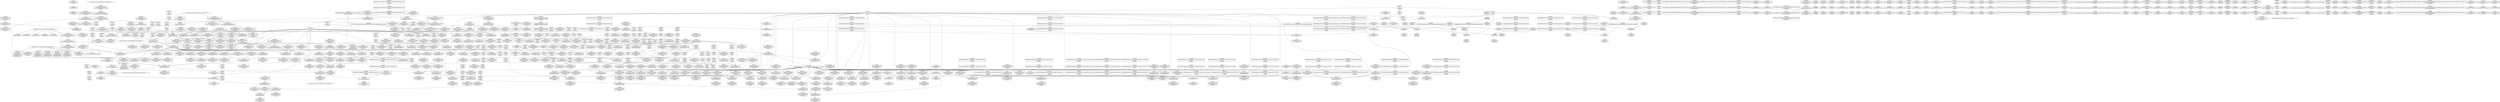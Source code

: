 digraph {
	CE0x58f1bf0 [shape=record,shape=Mrecord,label="{CE0x58f1bf0|selinux_xfrm_alloc_user:bb|*SummSink*}"]
	CE0x59d06a0 [shape=record,shape=Mrecord,label="{CE0x59d06a0|selinux_xfrm_alloc_user:tmp68|security/selinux/xfrm.c,113|*SummSource*}"]
	CE0x5936a60 [shape=record,shape=Mrecord,label="{CE0x5936a60|get_current227:tmp|*SummSink*}"]
	CE0x5940060 [shape=record,shape=Mrecord,label="{CE0x5940060|kmalloc222:tmp3|*SummSource*}"]
	CE0x768da80 [shape=record,shape=Mrecord,label="{CE0x768da80|selinux_xfrm_alloc_user:if.end48}"]
	CE0x59caa40 [shape=record,shape=Mrecord,label="{CE0x59caa40|avc_has_perm:tsid|Function::avc_has_perm&Arg::tsid::}"]
	CE0x5921570 [shape=record,shape=Mrecord,label="{CE0x5921570|selinux_xfrm_alloc_user:tmp31|security/selinux/xfrm.c,90|*SummSink*}"]
	CE0x59cbd50 [shape=record,shape=Mrecord,label="{CE0x59cbd50|%struct.common_audit_data.1017*_null|*Constant*|*SummSink*}"]
	CE0x5958820 [shape=record,shape=Mrecord,label="{CE0x5958820|i64*_getelementptr_inbounds_(_34_x_i64_,_34_x_i64_*___llvm_gcov_ctr20,_i64_0,_i64_27)|*Constant*|*SummSource*}"]
	CE0x590ecf0 [shape=record,shape=Mrecord,label="{CE0x590ecf0|_ret_i32_%call,_!dbg_!27715|security/selinux/xfrm.c,289}"]
	CE0x5939630 [shape=record,shape=Mrecord,label="{CE0x5939630|selinux_xfrm_alloc_user:tmp3|*SummSource*}"]
	CE0x5915ef0 [shape=record,shape=Mrecord,label="{CE0x5915ef0|i32_85|*Constant*}"]
	CE0x593f5a0 [shape=record,shape=Mrecord,label="{CE0x593f5a0|_call_void_lockdep_rcu_suspicious(i8*_getelementptr_inbounds_(_24_x_i8_,_24_x_i8_*_.str244,_i32_0,_i32_0),_i32_85,_i8*_getelementptr_inbounds_(_45_x_i8_,_45_x_i8_*_.str1245,_i32_0,_i32_0))_#10,_!dbg_!27731|security/selinux/xfrm.c,85|*SummSink*}"]
	CE0x58fd1b0 [shape=record,shape=Mrecord,label="{CE0x58fd1b0|i64_5|*Constant*|*SummSource*}"]
	CE0x59cc020 [shape=record,shape=Mrecord,label="{CE0x59cc020|_ret_i32_%retval.0,_!dbg_!27728|security/selinux/avc.c,775}"]
	CE0x5952690 [shape=record,shape=Mrecord,label="{CE0x5952690|i8*_getelementptr_inbounds_(_24_x_i8_,_24_x_i8_*_.str244,_i32_0,_i32_0)|*Constant*|*SummSink*}"]
	CE0x59603b0 [shape=record,shape=Mrecord,label="{CE0x59603b0|selinux_xfrm_alloc_user:ctx_str|security/selinux/xfrm.c,105}"]
	CE0x5939db0 [shape=record,shape=Mrecord,label="{CE0x5939db0|selinux_xfrm_alloc_user:if.then47|*SummSink*}"]
	CE0x5966f30 [shape=record,shape=Mrecord,label="{CE0x5966f30|selinux_xfrm_alloc_user:tmp59|security/selinux/xfrm.c,108|*SummSource*}"]
	CE0x59c8130 [shape=record,shape=Mrecord,label="{CE0x59c8130|4:_i32,_:_CR_20,24_|*MultipleSource*|security/selinux/xfrm.c,85|security/selinux/xfrm.c,85|security/selinux/xfrm.c,111}"]
	CE0x5920a40 [shape=record,shape=Mrecord,label="{CE0x5920a40|selinux_xfrm_alloc_user:tmp19|security/selinux/xfrm.c,85|*SummSource*}"]
	CE0x5980320 [shape=record,shape=Mrecord,label="{CE0x5980320|selinux_xfrm_alloc_user:tobool26|security/selinux/xfrm.c,99|*SummSource*}"]
	CE0x58e73a0 [shape=record,shape=Mrecord,label="{CE0x58e73a0|i64*_getelementptr_inbounds_(_2_x_i64_,_2_x_i64_*___llvm_gcov_ctr6,_i64_0,_i64_1)|*Constant*}"]
	CE0x59d7e10 [shape=record,shape=Mrecord,label="{CE0x59d7e10|selinux_xfrm_alloc_user:tmp75|security/selinux/xfrm.c,121|*SummSource*}"]
	CE0x590bf30 [shape=record,shape=Mrecord,label="{CE0x590bf30|selinux_xfrm_policy_alloc:entry|*SummSink*}"]
	CE0x58f1f60 [shape=record,shape=Mrecord,label="{CE0x58f1f60|selinux_xfrm_policy_alloc:tmp|*SummSink*}"]
	CE0x5941350 [shape=record,shape=Mrecord,label="{CE0x5941350|selinux_xfrm_alloc_user:cmp9|security/selinux/xfrm.c,90|*SummSource*}"]
	CE0x59622f0 [shape=record,shape=Mrecord,label="{CE0x59622f0|selinux_xfrm_alloc_user:idxprom|security/selinux/xfrm.c,106|*SummSource*}"]
	CE0x59d4d00 [shape=record,shape=Mrecord,label="{CE0x59d4d00|_call_void_atomic_inc221(%struct.atomic_t*_selinux_xfrm_refcount)_#10,_!dbg_!27810|security/selinux/xfrm.c,117}"]
	CE0x59196f0 [shape=record,shape=Mrecord,label="{CE0x59196f0|i64_4096|*Constant*}"]
	CE0x59d6af0 [shape=record,shape=Mrecord,label="{CE0x59d6af0|i64*_getelementptr_inbounds_(_34_x_i64_,_34_x_i64_*___llvm_gcov_ctr20,_i64_0,_i64_32)|*Constant*|*SummSource*}"]
	CE0x59cbaa0 [shape=record,shape=Mrecord,label="{CE0x59cbaa0|avc_has_perm:requested|Function::avc_has_perm&Arg::requested::|*SummSink*}"]
	CE0x593e570 [shape=record,shape=Mrecord,label="{CE0x593e570|i64_10|*Constant*}"]
	CE0x59604e0 [shape=record,shape=Mrecord,label="{CE0x59604e0|selinux_xfrm_alloc_user:ctx_str|security/selinux/xfrm.c,105|*SummSource*}"]
	CE0x5953490 [shape=record,shape=Mrecord,label="{CE0x5953490|i32_0|*Constant*|*SummSource*}"]
	CE0x59cbce0 [shape=record,shape=Mrecord,label="{CE0x59cbce0|%struct.common_audit_data.1017*_null|*Constant*|*SummSource*}"]
	CE0x58f4790 [shape=record,shape=Mrecord,label="{CE0x58f4790|i32_2|*Constant*|*SummSource*}"]
	CE0x5956420 [shape=record,shape=Mrecord,label="{CE0x5956420|i32_85|*Constant*|*SummSink*}"]
	CE0x65b32c0 [shape=record,shape=Mrecord,label="{CE0x65b32c0|selinux_xfrm_alloc_user:tmp12|security/selinux/xfrm.c,85|*SummSource*}"]
	CE0x59c8ea0 [shape=record,shape=Mrecord,label="{CE0x59c8ea0|selinux_xfrm_alloc_user:tmp65|security/selinux/xfrm.c,111}"]
	CE0x594e4d0 [shape=record,shape=Mrecord,label="{CE0x594e4d0|_call_void_lockdep_rcu_suspicious(i8*_getelementptr_inbounds_(_24_x_i8_,_24_x_i8_*_.str244,_i32_0,_i32_0),_i32_85,_i8*_getelementptr_inbounds_(_45_x_i8_,_45_x_i8_*_.str1245,_i32_0,_i32_0))_#10,_!dbg_!27731|security/selinux/xfrm.c,85}"]
	CE0x5925f40 [shape=record,shape=Mrecord,label="{CE0x5925f40|selinux_xfrm_alloc_user:tobool46|security/selinux/xfrm.c,113|*SummSink*}"]
	CE0x5951b00 [shape=record,shape=Mrecord,label="{CE0x5951b00|selinux_xfrm_alloc_user:tmp7|security/selinux/xfrm.c,85|*SummSource*}"]
	CE0x5944e70 [shape=record,shape=Mrecord,label="{CE0x5944e70|selinux_xfrm_alloc_user:tmp48|security/selinux/xfrm.c,96|*SummSource*}"]
	CE0x59db470 [shape=record,shape=Mrecord,label="{CE0x59db470|get_current227:bb|*SummSource*}"]
	CE0x5919540 [shape=record,shape=Mrecord,label="{CE0x5919540|selinux_xfrm_alloc_user:conv18|security/selinux/xfrm.c,95|*SummSink*}"]
	CE0x593df80 [shape=record,shape=Mrecord,label="{CE0x593df80|_call_void_mcount()_#3|*SummSource*}"]
	CE0x5908070 [shape=record,shape=Mrecord,label="{CE0x5908070|selinux_xfrm_alloc_user:tmp39|security/selinux/xfrm.c,89|*SummSink*}"]
	CE0x59364f0 [shape=record,shape=Mrecord,label="{CE0x59364f0|selinux_xfrm_alloc_user:tmp13|security/selinux/xfrm.c,85|*SummSink*}"]
	CE0x5944820 [shape=record,shape=Mrecord,label="{CE0x5944820|selinux_xfrm_alloc_user:tmp47|security/selinux/xfrm.c,96}"]
	CE0x58ff070 [shape=record,shape=Mrecord,label="{CE0x58ff070|selinux_xfrm_alloc_user:tmp20|security/selinux/xfrm.c,85|*SummSource*}"]
	CE0x59d9e80 [shape=record,shape=Mrecord,label="{CE0x59d9e80|i64*_getelementptr_inbounds_(_34_x_i64_,_34_x_i64_*___llvm_gcov_ctr20,_i64_0,_i64_33)|*Constant*|*SummSource*}"]
	CE0x594feb0 [shape=record,shape=Mrecord,label="{CE0x594feb0|get_current227:tmp4|./arch/x86/include/asm/current.h,14|*SummSource*}"]
	CE0x59429c0 [shape=record,shape=Mrecord,label="{CE0x59429c0|selinux_xfrm_alloc_user:call25|security/selinux/xfrm.c,98}"]
	CE0x59d61c0 [shape=record,shape=Mrecord,label="{CE0x59d61c0|_ret_void,_!dbg_!27715|./arch/x86/include/asm/atomic.h,94|*SummSource*}"]
	CE0x58f0690 [shape=record,shape=Mrecord,label="{CE0x58f0690|i64*_getelementptr_inbounds_(_2_x_i64_,_2_x_i64_*___llvm_gcov_ctr6,_i64_0,_i64_1)|*Constant*|*SummSink*}"]
	CE0x5941050 [shape=record,shape=Mrecord,label="{CE0x5941050|i32_1|*Constant*|*SummSink*}"]
	CE0x5942d90 [shape=record,shape=Mrecord,label="{CE0x5942d90|selinux_xfrm_alloc_user:call25|security/selinux/xfrm.c,98|*SummSink*}"]
	CE0x5909660 [shape=record,shape=Mrecord,label="{CE0x5909660|_call_void_mcount()_#3|*SummSource*}"]
	CE0x59202e0 [shape=record,shape=Mrecord,label="{CE0x59202e0|COLLAPSED:_GCMRE___llvm_gcov_ctr26_internal_global_2_x_i64_zeroinitializer:_elem_0:default:}"]
	CE0x58f2d20 [shape=record,shape=Mrecord,label="{CE0x58f2d20|i64_1|*Constant*|*SummSource*}"]
	CE0x5945790 [shape=record,shape=Mrecord,label="{CE0x5945790|selinux_xfrm_alloc_user:conv23|security/selinux/xfrm.c,98}"]
	CE0x58eca30 [shape=record,shape=Mrecord,label="{CE0x58eca30|selinux_xfrm_policy_alloc:entry}"]
	CE0x591d840 [shape=record,shape=Mrecord,label="{CE0x591d840|i64*_getelementptr_inbounds_(_34_x_i64_,_34_x_i64_*___llvm_gcov_ctr20,_i64_0,_i64_21)|*Constant*|*SummSource*}"]
	CE0x5919e30 [shape=record,shape=Mrecord,label="{CE0x5919e30|selinux_xfrm_alloc_user:cmp19|security/selinux/xfrm.c,95}"]
	CE0x59814b0 [shape=record,shape=Mrecord,label="{CE0x59814b0|selinux_xfrm_alloc_user:tmp51|security/selinux/xfrm.c,99|*SummSource*}"]
	CE0x593da80 [shape=record,shape=Mrecord,label="{CE0x593da80|selinux_xfrm_alloc_user:tmp16|security/selinux/xfrm.c,85|*SummSink*}"]
	CE0x5915820 [shape=record,shape=Mrecord,label="{CE0x5915820|selinux_xfrm_alloc_user:tmp9|security/selinux/xfrm.c,85|*SummSink*}"]
	CE0x5982550 [shape=record,shape=Mrecord,label="{CE0x5982550|i64*_getelementptr_inbounds_(_34_x_i64_,_34_x_i64_*___llvm_gcov_ctr20,_i64_0,_i64_24)|*Constant*|*SummSource*}"]
	CE0x58f9880 [shape=record,shape=Mrecord,label="{CE0x58f9880|selinux_xfrm_alloc_user:lor.lhs.false8|*SummSink*}"]
	CE0x59cb850 [shape=record,shape=Mrecord,label="{CE0x59cb850|avc_has_perm:requested|Function::avc_has_perm&Arg::requested::}"]
	CE0x5911990 [shape=record,shape=Mrecord,label="{CE0x5911990|i64_3|*Constant*}"]
	CE0x5938060 [shape=record,shape=Mrecord,label="{CE0x5938060|selinux_xfrm_alloc_user:tobool1|security/selinux/xfrm.c,85|*SummSource*}"]
	CE0x5937cc0 [shape=record,shape=Mrecord,label="{CE0x5937cc0|i64_5|*Constant*}"]
	CE0x591d2a0 [shape=record,shape=Mrecord,label="{CE0x591d2a0|selinux_xfrm_alloc_user:tmp46|security/selinux/xfrm.c,95|*SummSink*}"]
	CE0x5943f80 [shape=record,shape=Mrecord,label="{CE0x5943f80|%struct.xfrm_sec_ctx*_null|*Constant*|*SummSink*}"]
	CE0x59d5bb0 [shape=record,shape=Mrecord,label="{CE0x59d5bb0|atomic_inc221:v|Function::atomic_inc221&Arg::v::}"]
	CE0x58f6360 [shape=record,shape=Mrecord,label="{CE0x58f6360|selinux_xfrm_policy_alloc:gfp|Function::selinux_xfrm_policy_alloc&Arg::gfp::|*SummSource*}"]
	CE0x5956a00 [shape=record,shape=Mrecord,label="{CE0x5956a00|atomic_inc221:bb|*SummSink*}"]
	CE0x591a290 [shape=record,shape=Mrecord,label="{CE0x591a290|i64_20|*Constant*}"]
	CE0x59d3650 [shape=record,shape=Mrecord,label="{CE0x59d3650|COLLAPSED:_CMRE_1,2_}"]
	CE0x593e060 [shape=record,shape=Mrecord,label="{CE0x593e060|i32_0|*Constant*}"]
	CE0x5940950 [shape=record,shape=Mrecord,label="{CE0x5940950|kmalloc222:bb}"]
	CE0x5921ba0 [shape=record,shape=Mrecord,label="{CE0x5921ba0|kmalloc222:tmp2|*SummSink*}"]
	CE0x595a9e0 [shape=record,shape=Mrecord,label="{CE0x595a9e0|selinux_xfrm_alloc_user:conv12|security/selinux/xfrm.c,91|*SummSink*}"]
	CE0x59033f0 [shape=record,shape=Mrecord,label="{CE0x59033f0|kmalloc222:size|Function::kmalloc222&Arg::size::}"]
	CE0x58f8be0 [shape=record,shape=Mrecord,label="{CE0x58f8be0|selinux_xfrm_alloc_user:do.body}"]
	CE0x58ff9c0 [shape=record,shape=Mrecord,label="{CE0x58ff9c0|selinux_xfrm_alloc_user:cmp|security/selinux/xfrm.c,89|*SummSink*}"]
	CE0x5935d30 [shape=record,shape=Mrecord,label="{CE0x5935d30|selinux_xfrm_alloc_user:tmp16|security/selinux/xfrm.c,85}"]
	CE0x58fc7a0 [shape=record,shape=Mrecord,label="{CE0x58fc7a0|selinux_xfrm_alloc_user:tmp23|security/selinux/xfrm.c,89|*SummSink*}"]
	CE0x590f680 [shape=record,shape=Mrecord,label="{CE0x590f680|selinux_xfrm_alloc_user:if.end}"]
	CE0x5936980 [shape=record,shape=Mrecord,label="{CE0x5936980|get_current227:tmp|*SummSource*}"]
	CE0x590b0c0 [shape=record,shape=Mrecord,label="{CE0x590b0c0|selinux_xfrm_alloc_user:land.lhs.true|*SummSink*}"]
	CE0x58fef10 [shape=record,shape=Mrecord,label="{CE0x58fef10|selinux_xfrm_alloc_user:tmp20|security/selinux/xfrm.c,85}"]
	CE0x59db530 [shape=record,shape=Mrecord,label="{CE0x59db530|get_current227:bb|*SummSink*}"]
	CE0x5927250 [shape=record,shape=Mrecord,label="{CE0x5927250|get_current227:tmp3|*SummSource*}"]
	CE0x595b940 [shape=record,shape=Mrecord,label="{CE0x595b940|selinux_xfrm_alloc_user:tmp36|security/selinux/xfrm.c,89}"]
	CE0x59046c0 [shape=record,shape=Mrecord,label="{CE0x59046c0|selinux_xfrm_alloc_user:entry|*SummSource*}"]
	CE0x5937600 [shape=record,shape=Mrecord,label="{CE0x5937600|i1_true|*Constant*|*SummSource*}"]
	CE0x58f5be0 [shape=record,shape=Mrecord,label="{CE0x58f5be0|selinux_xfrm_policy_alloc:bb}"]
	CE0x593f7b0 [shape=record,shape=Mrecord,label="{CE0x593f7b0|_call_void_mcount()_#3|*SummSource*}"]
	CE0x5936e40 [shape=record,shape=Mrecord,label="{CE0x5936e40|0:_i8,_:_GCMR_selinux_xfrm_alloc_user.__warned_internal_global_i8_0,_section_.data.unlikely_,_align_1:_elem_0:default:}"]
	CE0x591b8e0 [shape=record,shape=Mrecord,label="{CE0x591b8e0|i64_26|*Constant*}"]
	CE0x591eeb0 [shape=record,shape=Mrecord,label="{CE0x591eeb0|selinux_xfrm_alloc_user:tmp41|security/selinux/xfrm.c,92|*SummSink*}"]
	CE0x59e0ac0 [shape=record,shape=Mrecord,label="{CE0x59e0ac0|atomic_inc221:tmp2}"]
	CE0x59316a0 [shape=record,shape=Mrecord,label="{CE0x59316a0|selinux_xfrm_alloc_user:lor.lhs.false}"]
	CE0x590faf0 [shape=record,shape=Mrecord,label="{CE0x590faf0|i64_2|*Constant*}"]
	CE0x590d890 [shape=record,shape=Mrecord,label="{CE0x590d890|selinux_xfrm_alloc_user:tmp18|security/selinux/xfrm.c,85}"]
	CE0x58f3a70 [shape=record,shape=Mrecord,label="{CE0x58f3a70|i64*_getelementptr_inbounds_(_34_x_i64_,_34_x_i64_*___llvm_gcov_ctr20,_i64_0,_i64_0)|*Constant*}"]
	CE0x5961a80 [shape=record,shape=Mrecord,label="{CE0x5961a80|selinux_xfrm_alloc_user:tmp57|security/selinux/xfrm.c,105|*SummSink*}"]
	CE0x59c7750 [shape=record,shape=Mrecord,label="{CE0x59c7750|4:_i32,_:_CR_0,4_|*MultipleSource*|security/selinux/xfrm.c,85|security/selinux/xfrm.c,85|security/selinux/xfrm.c,111}"]
	CE0x58fb4e0 [shape=record,shape=Mrecord,label="{CE0x58fb4e0|selinux_xfrm_alloc_user:tmp11|security/selinux/xfrm.c,85|*SummSource*}"]
	CE0x593fec0 [shape=record,shape=Mrecord,label="{CE0x593fec0|kmalloc222:tmp3}"]
	CE0x58f6030 [shape=record,shape=Mrecord,label="{CE0x58f6030|i64_1|*Constant*}"]
	CE0x59cbea0 [shape=record,shape=Mrecord,label="{CE0x59cbea0|avc_has_perm:auditdata|Function::avc_has_perm&Arg::auditdata::|*SummSink*}"]
	CE0x59566a0 [shape=record,shape=Mrecord,label="{CE0x59566a0|i8*_getelementptr_inbounds_(_45_x_i8_,_45_x_i8_*_.str1245,_i32_0,_i32_0)|*Constant*}"]
	CE0x5957460 [shape=record,shape=Mrecord,label="{CE0x5957460|i64_0|*Constant*}"]
	CE0x5943660 [shape=record,shape=Mrecord,label="{CE0x5943660|selinux_xfrm_alloc_user:tmp49|security/selinux/xfrm.c,98|*SummSource*}"]
	CE0x595fcf0 [shape=record,shape=Mrecord,label="{CE0x595fcf0|selinux_xfrm_alloc_user:conv34|security/selinux/xfrm.c,105}"]
	CE0x594fa60 [shape=record,shape=Mrecord,label="{CE0x594fa60|selinux_xfrm_alloc_user:ctx_doi|security/selinux/xfrm.c,90}"]
	CE0x59224f0 [shape=record,shape=Mrecord,label="{CE0x59224f0|selinux_xfrm_alloc_user:tmp29|security/selinux/xfrm.c,89|*SummSink*}"]
	CE0x5905dc0 [shape=record,shape=Mrecord,label="{CE0x5905dc0|i64_28|*Constant*|*SummSource*}"]
	CE0x58f15d0 [shape=record,shape=Mrecord,label="{CE0x58f15d0|selinux_xfrm_policy_alloc:call|security/selinux/xfrm.c,289|*SummSource*}"]
	CE0x59200f0 [shape=record,shape=Mrecord,label="{CE0x59200f0|selinux_xfrm_alloc_user:conv17|security/selinux/xfrm.c,94}"]
	CE0x59d1dd0 [shape=record,shape=Mrecord,label="{CE0x59d1dd0|i64*_getelementptr_inbounds_(_34_x_i64_,_34_x_i64_*___llvm_gcov_ctr20,_i64_0,_i64_31)|*Constant*}"]
	CE0x59d9720 [shape=record,shape=Mrecord,label="{CE0x59d9720|i32_-22|*Constant*|*SummSource*}"]
	CE0x5961c00 [shape=record,shape=Mrecord,label="{CE0x5961c00|selinux_xfrm_alloc_user:conv34|security/selinux/xfrm.c,105}"]
	CE0x593bca0 [shape=record,shape=Mrecord,label="{CE0x593bca0|selinux_xfrm_alloc_user:tmp15|security/selinux/xfrm.c,85|*SummSink*}"]
	CE0x58f0950 [shape=record,shape=Mrecord,label="{CE0x58f0950|COLLAPSED:_GCMRE___llvm_gcov_ctr6_internal_global_2_x_i64_zeroinitializer:_elem_0:default:}"]
	CE0x5952b40 [shape=record,shape=Mrecord,label="{CE0x5952b40|selinux_xfrm_alloc_user:call|security/selinux/xfrm.c,85}"]
	CE0x58f8630 [shape=record,shape=Mrecord,label="{CE0x58f8630|selinux_xfrm_alloc_user:tmp34|security/selinux/xfrm.c,90}"]
	CE0x593f370 [shape=record,shape=Mrecord,label="{CE0x593f370|i8_1|*Constant*|*SummSource*}"]
	CE0x59d25a0 [shape=record,shape=Mrecord,label="{CE0x59d25a0|selinux_xfrm_alloc_user:tmp72|security/selinux/xfrm.c,116|*SummSource*}"]
	CE0x592cf30 [shape=record,shape=Mrecord,label="{CE0x592cf30|selinux_xfrm_alloc_user:if.end43|*SummSource*}"]
	CE0x59317a0 [shape=record,shape=Mrecord,label="{CE0x59317a0|selinux_xfrm_alloc_user:lor.lhs.false|*SummSource*}"]
	CE0x59216d0 [shape=record,shape=Mrecord,label="{CE0x59216d0|selinux_xfrm_alloc_user:ctx_str39|security/selinux/xfrm.c,107|*SummSource*}"]
	CE0x58fba80 [shape=record,shape=Mrecord,label="{CE0x58fba80|selinux_xfrm_alloc_user:security|security/selinux/xfrm.c,85}"]
	CE0x5905e30 [shape=record,shape=Mrecord,label="{CE0x5905e30|i64_28|*Constant*|*SummSink*}"]
	CE0x5910fc0 [shape=record,shape=Mrecord,label="{CE0x5910fc0|get_current227:entry|*SummSource*}"]
	CE0x58fe440 [shape=record,shape=Mrecord,label="{CE0x58fe440|selinux_xfrm_alloc_user:return|*SummSink*}"]
	CE0x59053b0 [shape=record,shape=Mrecord,label="{CE0x59053b0|selinux_xfrm_alloc_user:tmp32|security/selinux/xfrm.c,90|*SummSink*}"]
	CE0x594f9f0 [shape=record,shape=Mrecord,label="{CE0x594f9f0|COLLAPSED:_CMRE:_elem_0::|security/selinux/xfrm.c,90}"]
	CE0x59574d0 [shape=record,shape=Mrecord,label="{CE0x59574d0|selinux_xfrm_alloc_user:tmp4|security/selinux/xfrm.c,85|*SummSource*}"]
	CE0x5922430 [shape=record,shape=Mrecord,label="{CE0x5922430|selinux_xfrm_alloc_user:tmp29|security/selinux/xfrm.c,89|*SummSource*}"]
	CE0x5922fb0 [shape=record,shape=Mrecord,label="{CE0x5922fb0|selinux_xfrm_alloc_user:tmp30|*LoadInst*|security/selinux/xfrm.c,90|*SummSink*}"]
	CE0x59110e0 [shape=record,shape=Mrecord,label="{CE0x59110e0|get_current227:entry|*SummSink*}"]
	CE0x5913ca0 [shape=record,shape=Mrecord,label="{CE0x5913ca0|%struct.xfrm_user_sec_ctx*_null|*Constant*|*SummSource*}"]
	CE0x595a120 [shape=record,shape=Mrecord,label="{CE0x595a120|selinux_xfrm_alloc_user:sid|security/selinux/xfrm.c,111|*SummSource*}"]
	CE0x59c9c60 [shape=record,shape=Mrecord,label="{CE0x59c9c60|i32_(i32,_i32,_i16,_i32,_%struct.common_audit_data.1017*)*_bitcast_(i32_(i32,_i32,_i16,_i32,_%struct.common_audit_data.495*)*_avc_has_perm_to_i32_(i32,_i32,_i16,_i32,_%struct.common_audit_data.1017*)*)|*Constant*|*SummSource*}"]
	CE0x59d4460 [shape=record,shape=Mrecord,label="{CE0x59d4460|GLOBAL:atomic_inc221|*Constant*|*SummSource*}"]
	CE0x593f820 [shape=record,shape=Mrecord,label="{CE0x593f820|_call_void_mcount()_#3|*SummSink*}"]
	CE0x59037f0 [shape=record,shape=Mrecord,label="{CE0x59037f0|kmalloc222:flags|Function::kmalloc222&Arg::flags::}"]
	CE0x591fdc0 [shape=record,shape=Mrecord,label="{CE0x591fdc0|selinux_xfrm_alloc_user:tmp42|*LoadInst*|security/selinux/xfrm.c,94|*SummSource*}"]
	CE0x58f2010 [shape=record,shape=Mrecord,label="{CE0x58f2010|_ret_i32_%call,_!dbg_!27715|security/selinux/xfrm.c,289|*SummSource*}"]
	CE0x58edef0 [shape=record,shape=Mrecord,label="{CE0x58edef0|selinux_xfrm_policy_alloc:tmp3|*SummSource*}"]
	CE0x594e540 [shape=record,shape=Mrecord,label="{CE0x594e540|_call_void_lockdep_rcu_suspicious(i8*_getelementptr_inbounds_(_24_x_i8_,_24_x_i8_*_.str244,_i32_0,_i32_0),_i32_85,_i8*_getelementptr_inbounds_(_45_x_i8_,_45_x_i8_*_.str1245,_i32_0,_i32_0))_#10,_!dbg_!27731|security/selinux/xfrm.c,85|*SummSource*}"]
	CE0x5926250 [shape=record,shape=Mrecord,label="{CE0x5926250|selinux_xfrm_alloc_user:tobool46|security/selinux/xfrm.c,113}"]
	CE0x590f860 [shape=record,shape=Mrecord,label="{CE0x590f860|selinux_xfrm_policy_alloc:entry|*SummSource*}"]
	CE0x59218e0 [shape=record,shape=Mrecord,label="{CE0x59218e0|selinux_xfrm_alloc_user:tmp6|security/selinux/xfrm.c,85}"]
	CE0x590d7c0 [shape=record,shape=Mrecord,label="{CE0x590d7c0|selinux_xfrm_alloc_user:tmp17|security/selinux/xfrm.c,85|*SummSink*}"]
	CE0x59d6fd0 [shape=record,shape=Mrecord,label="{CE0x59d6fd0|selinux_xfrm_alloc_user:tmp74|security/selinux/xfrm.c,121|*SummSource*}"]
	CE0x58f5030 [shape=record,shape=Mrecord,label="{CE0x58f5030|selinux_xfrm_alloc_user:ctx_alg|security/selinux/xfrm.c,91|*SummSource*}"]
	CE0x595ea10 [shape=record,shape=Mrecord,label="{CE0x595ea10|selinux_xfrm_alloc_user:tmp55|security/selinux/xfrm.c,100|*SummSource*}"]
	CE0x59458c0 [shape=record,shape=Mrecord,label="{CE0x59458c0|selinux_xfrm_alloc_user:conv23|security/selinux/xfrm.c,98|*SummSink*}"]
	CE0x593e6b0 [shape=record,shape=Mrecord,label="{CE0x593e6b0|selinux_xfrm_alloc_user:tmp23|security/selinux/xfrm.c,89}"]
	CE0x59ca8e0 [shape=record,shape=Mrecord,label="{CE0x59ca8e0|avc_has_perm:ssid|Function::avc_has_perm&Arg::ssid::|*SummSource*}"]
	CE0x595b840 [shape=record,shape=Mrecord,label="{CE0x595b840|i64_17|*Constant*|*SummSink*}"]
	CE0x59dfdf0 [shape=record,shape=Mrecord,label="{CE0x59dfdf0|void_(i32*,_i32*)*_asm_sideeffect_.pushsection_.smp_locks,_22a_22_0A.balign_4_0A.long_671f_-_._0A.popsection_0A671:_0A_09lock_incl_$0_,_*m,*m,_dirflag_,_fpsr_,_flags_|*SummSource*}"]
	CE0x59c7de0 [shape=record,shape=Mrecord,label="{CE0x59c7de0|4:_i32,_:_CR_12,16_|*MultipleSource*|security/selinux/xfrm.c,85|security/selinux/xfrm.c,85|security/selinux/xfrm.c,111}"]
	CE0x59d4c30 [shape=record,shape=Mrecord,label="{CE0x59d4c30|COLLAPSED:_CMRE_8,8_}"]
	CE0x58ff180 [shape=record,shape=Mrecord,label="{CE0x58ff180|%struct.xfrm_sec_ctx**_null|*Constant*}"]
	CE0x59db6e0 [shape=record,shape=Mrecord,label="{CE0x59db6e0|i64*_getelementptr_inbounds_(_2_x_i64_,_2_x_i64_*___llvm_gcov_ctr21,_i64_0,_i64_0)|*Constant*}"]
	CE0x5918160 [shape=record,shape=Mrecord,label="{CE0x5918160|selinux_xfrm_alloc_user:if.then47|*SummSource*}"]
	CE0x5951d80 [shape=record,shape=Mrecord,label="{CE0x5951d80|GLOBAL:selinux_xfrm_alloc_user.__warned|Global_var:selinux_xfrm_alloc_user.__warned}"]
	CE0x59d4000 [shape=record,shape=Mrecord,label="{CE0x59d4000|selinux_xfrm_alloc_user:tmp71|security/selinux/xfrm.c,114}"]
	CE0x5950510 [shape=record,shape=Mrecord,label="{CE0x5950510|_call_void_mcount()_#3}"]
	CE0x590d240 [shape=record,shape=Mrecord,label="{CE0x590d240|i8*_getelementptr_inbounds_(_45_x_i8_,_45_x_i8_*_.str1245,_i32_0,_i32_0)|*Constant*|*SummSource*}"]
	CE0x58f97c0 [shape=record,shape=Mrecord,label="{CE0x58f97c0|selinux_xfrm_alloc_user:lor.lhs.false8|*SummSource*}"]
	CE0x58ff4e0 [shape=record,shape=Mrecord,label="{CE0x58ff4e0|selinux_xfrm_alloc_user:tmp21|security/selinux/xfrm.c,85}"]
	CE0x59036e0 [shape=record,shape=Mrecord,label="{CE0x59036e0|kmalloc222:size|Function::kmalloc222&Arg::size::|*SummSink*}"]
	CE0x59d3520 [shape=record,shape=Mrecord,label="{CE0x59d3520|0:_%struct.xfrm_sec_ctx*,_:_CME:_elem_0:default:}"]
	CE0x592bad0 [shape=record,shape=Mrecord,label="{CE0x592bad0|selinux_xfrm_alloc_user:if.then27}"]
	CE0x591f870 [shape=record,shape=Mrecord,label="{CE0x591f870|selinux_xfrm_alloc_user:tmp42|*LoadInst*|security/selinux/xfrm.c,94}"]
	CE0x5922d40 [shape=record,shape=Mrecord,label="{CE0x5922d40|selinux_xfrm_alloc_user:tmp30|*LoadInst*|security/selinux/xfrm.c,90|*SummSource*}"]
	CE0x5914b70 [shape=record,shape=Mrecord,label="{CE0x5914b70|i32_78|*Constant*|*SummSink*}"]
	CE0x5919160 [shape=record,shape=Mrecord,label="{CE0x5919160|selinux_xfrm_alloc_user:conv18|security/selinux/xfrm.c,95}"]
	CE0x5958400 [shape=record,shape=Mrecord,label="{CE0x5958400|selinux_xfrm_alloc_user:ctx_sid|security/selinux/xfrm.c,107|*SummSink*}"]
	CE0x5905d50 [shape=record,shape=Mrecord,label="{CE0x5905d50|i64_28|*Constant*}"]
	CE0x59d0340 [shape=record,shape=Mrecord,label="{CE0x59d0340|selinux_xfrm_alloc_user:tmp68|security/selinux/xfrm.c,113}"]
	CE0x5920d80 [shape=record,shape=Mrecord,label="{CE0x5920d80|i64*_getelementptr_inbounds_(_2_x_i64_,_2_x_i64_*___llvm_gcov_ctr21,_i64_0,_i64_1)|*Constant*|*SummSink*}"]
	CE0x590d750 [shape=record,shape=Mrecord,label="{CE0x590d750|selinux_xfrm_alloc_user:tmp17|security/selinux/xfrm.c,85|*SummSource*}"]
	CE0x590dae0 [shape=record,shape=Mrecord,label="{CE0x590dae0|selinux_xfrm_alloc_user:tmp18|security/selinux/xfrm.c,85|*SummSource*}"]
	CE0x5935170 [shape=record,shape=Mrecord,label="{CE0x5935170|GLOBAL:security_context_to_sid|*Constant*|*SummSink*}"]
	CE0x590af20 [shape=record,shape=Mrecord,label="{CE0x590af20|selinux_xfrm_alloc_user:do.end|*SummSink*}"]
	CE0x5904e00 [shape=record,shape=Mrecord,label="{CE0x5904e00|selinux_xfrm_alloc_user:lor.lhs.false11|*SummSource*}"]
	CE0x59d57f0 [shape=record,shape=Mrecord,label="{CE0x59d57f0|GLOBAL:selinux_xfrm_refcount|Global_var:selinux_xfrm_refcount}"]
	CE0x591f8e0 [shape=record,shape=Mrecord,label="{CE0x591f8e0|selinux_xfrm_alloc_user:ctx_len|security/selinux/xfrm.c,94}"]
	CE0x5981ef0 [shape=record,shape=Mrecord,label="{CE0x5981ef0|selinux_xfrm_alloc_user:tmp53|security/selinux/xfrm.c,99|*SummSource*}"]
	CE0x58f27a0 [shape=record,shape=Mrecord,label="{CE0x58f27a0|selinux_xfrm_alloc_user:ctxp|Function::selinux_xfrm_alloc_user&Arg::ctxp::|*SummSource*}"]
	CE0x59668b0 [shape=record,shape=Mrecord,label="{CE0x59668b0|i64_25|*Constant*|*SummSink*}"]
	CE0x59315c0 [shape=record,shape=Mrecord,label="{CE0x59315c0|selinux_xfrm_alloc_user:if.end16|*SummSink*}"]
	CE0x593c670 [shape=record,shape=Mrecord,label="{CE0x593c670|GLOBAL:__kmalloc|*Constant*}"]
	CE0x59e0b30 [shape=record,shape=Mrecord,label="{CE0x59e0b30|atomic_inc221:tmp2|*SummSource*}"]
	CE0x59dac00 [shape=record,shape=Mrecord,label="{CE0x59dac00|selinux_xfrm_alloc_user:tmp78|security/selinux/xfrm.c,123|*SummSink*}"]
	CE0x58fee50 [shape=record,shape=Mrecord,label="{CE0x58fee50|GLOBAL:selinux_xfrm_alloc_user|*Constant*}"]
	CE0x595b3d0 [shape=record,shape=Mrecord,label="{CE0x595b3d0|i64_16|*Constant*|*SummSource*}"]
	CE0x593c570 [shape=record,shape=Mrecord,label="{CE0x593c570|i64*_getelementptr_inbounds_(_34_x_i64_,_34_x_i64_*___llvm_gcov_ctr20,_i64_0,_i64_6)|*Constant*|*SummSink*}"]
	CE0x5918a00 [shape=record,shape=Mrecord,label="{CE0x5918a00|selinux_xfrm_alloc_user:tmp14|security/selinux/xfrm.c,85}"]
	CE0x7824980 [shape=record,shape=Mrecord,label="{CE0x7824980|selinux_xfrm_alloc_user:if.end28}"]
	CE0x59133b0 [shape=record,shape=Mrecord,label="{CE0x59133b0|selinux_xfrm_alloc_user:tmp25|security/selinux/xfrm.c,89}"]
	CE0x59c9600 [shape=record,shape=Mrecord,label="{CE0x59c9600|selinux_xfrm_alloc_user:call45|security/selinux/xfrm.c,111}"]
	CE0x59da9d0 [shape=record,shape=Mrecord,label="{CE0x59da9d0|selinux_xfrm_alloc_user:tmp78|security/selinux/xfrm.c,123}"]
	CE0x58fb880 [shape=record,shape=Mrecord,label="{CE0x58fb880|selinux_xfrm_policy_alloc:tmp2|*SummSink*}"]
	CE0x58f5f50 [shape=record,shape=Mrecord,label="{CE0x58f5f50|selinux_xfrm_alloc_user:tmp1}"]
	CE0x5952ec0 [shape=record,shape=Mrecord,label="{CE0x5952ec0|selinux_xfrm_alloc_user:call|security/selinux/xfrm.c,85|*SummSink*}"]
	CE0x595bcf0 [shape=record,shape=Mrecord,label="{CE0x595bcf0|i64*_getelementptr_inbounds_(_34_x_i64_,_34_x_i64_*___llvm_gcov_ctr20,_i64_0,_i64_24)|*Constant*|*SummSink*}"]
	CE0x59304e0 [shape=record,shape=Mrecord,label="{CE0x59304e0|selinux_xfrm_alloc_user:if.end16|*SummSource*}"]
	CE0x5904ef0 [shape=record,shape=Mrecord,label="{CE0x5904ef0|selinux_xfrm_alloc_user:lor.lhs.false11|*SummSink*}"]
	CE0x5903000 [shape=record,shape=Mrecord,label="{CE0x5903000|kmalloc222:entry}"]
	CE0x5942f00 [shape=record,shape=Mrecord,label="{CE0x5942f00|GLOBAL:kmalloc222|*Constant*}"]
	CE0x58ff840 [shape=record,shape=Mrecord,label="{CE0x58ff840|selinux_xfrm_alloc_user:cmp|security/selinux/xfrm.c,89}"]
	CE0x58f3400 [shape=record,shape=Mrecord,label="{CE0x58f3400|i64*_getelementptr_inbounds_(_2_x_i64_,_2_x_i64_*___llvm_gcov_ctr6,_i64_0,_i64_1)|*Constant*|*SummSource*}"]
	CE0x593b880 [shape=record,shape=Mrecord,label="{CE0x593b880|void_(i32*,_i32*)*_asm_sideeffect_.pushsection_.smp_locks,_22a_22_0A.balign_4_0A.long_671f_-_._0A.popsection_0A671:_0A_09lock_incl_$0_,_*m,*m,_dirflag_,_fpsr_,_flags_|*SummSink*}"]
	CE0x58f1720 [shape=record,shape=Mrecord,label="{CE0x58f1720|GLOBAL:selinux_xfrm_alloc_user|*Constant*|*SummSource*}"]
	CE0x5925cf0 [shape=record,shape=Mrecord,label="{CE0x5925cf0|_ret_i32_%retval.0,_!dbg_!27728|security/selinux/avc.c,775|*SummSource*}"]
	CE0x5966840 [shape=record,shape=Mrecord,label="{CE0x5966840|i64_25|*Constant*|*SummSource*}"]
	CE0x59181f0 [shape=record,shape=Mrecord,label="{CE0x59181f0|selinux_xfrm_alloc_user:if.end48|*SummSource*}"]
	CE0x58f3d30 [shape=record,shape=Mrecord,label="{CE0x58f3d30|i64*_getelementptr_inbounds_(_34_x_i64_,_34_x_i64_*___llvm_gcov_ctr20,_i64_0,_i64_1)|*Constant*}"]
	CE0x58ffbf0 [shape=record,shape=Mrecord,label="{CE0x58ffbf0|i64_11|*Constant*|*SummSource*}"]
	CE0x591cce0 [shape=record,shape=Mrecord,label="{CE0x591cce0|selinux_xfrm_alloc_user:tmp45|security/selinux/xfrm.c,95|*SummSource*}"]
	CE0x590ec80 [shape=record,shape=Mrecord,label="{CE0x590ec80|_ret_i32_%retval.0,_!dbg_!27815|security/selinux/xfrm.c,123}"]
	CE0x58f3c70 [shape=record,shape=Mrecord,label="{CE0x58f3c70|selinux_xfrm_alloc_user:tmp1|*SummSource*}"]
	CE0x5926d90 [shape=record,shape=Mrecord,label="{CE0x5926d90|i32_3|*Constant*|*SummSink*}"]
	CE0x5944890 [shape=record,shape=Mrecord,label="{CE0x5944890|selinux_xfrm_alloc_user:tmp47|security/selinux/xfrm.c,96|*SummSource*}"]
	CE0x5934e60 [shape=record,shape=Mrecord,label="{CE0x5934e60|GLOBAL:security_context_to_sid|*Constant*}"]
	CE0x592ce30 [shape=record,shape=Mrecord,label="{CE0x592ce30|selinux_xfrm_alloc_user:if.end43}"]
	CE0x5940f90 [shape=record,shape=Mrecord,label="{CE0x5940f90|i32_1|*Constant*|*SummSource*}"]
	CE0x593e250 [shape=record,shape=Mrecord,label="{CE0x593e250|i64_11|*Constant*|*SummSink*}"]
	CE0x591ff80 [shape=record,shape=Mrecord,label="{CE0x591ff80|selinux_xfrm_alloc_user:tmp42|*LoadInst*|security/selinux/xfrm.c,94|*SummSink*}"]
	CE0x59632c0 [shape=record,shape=Mrecord,label="{CE0x59632c0|selinux_xfrm_alloc_user:arrayidx38|security/selinux/xfrm.c,106|*SummSource*}"]
	CE0x59d7220 [shape=record,shape=Mrecord,label="{CE0x59d7220|atomic_inc221:entry}"]
	CE0x5954fd0 [shape=record,shape=Mrecord,label="{CE0x5954fd0|atomic_inc221:tmp3|*SummSink*}"]
	CE0x5980d40 [shape=record,shape=Mrecord,label="{CE0x5980d40|i64_23|*Constant*|*SummSource*}"]
	CE0x58f40b0 [shape=record,shape=Mrecord,label="{CE0x58f40b0|selinux_xfrm_alloc_user:tmp34|security/selinux/xfrm.c,90|*SummSource*}"]
	CE0x595f610 [shape=record,shape=Mrecord,label="{CE0x595f610|selinux_xfrm_alloc_user:ctx_len32|security/selinux/xfrm.c,104|*SummSink*}"]
	CE0x5903290 [shape=record,shape=Mrecord,label="{CE0x5903290|kmalloc222:entry|*SummSink*}"]
	CE0x59cb320 [shape=record,shape=Mrecord,label="{CE0x59cb320|%struct.common_audit_data.1017*_null|*Constant*}"]
	CE0x5914d00 [shape=record,shape=Mrecord,label="{CE0x5914d00|selinux_xfrm_alloc_user:cred|security/selinux/xfrm.c,85}"]
	CE0x593d870 [shape=record,shape=Mrecord,label="{CE0x593d870|kmalloc222:call|include/linux/slab.h,429|*SummSink*}"]
	CE0x5961830 [shape=record,shape=Mrecord,label="{CE0x5961830|selinux_xfrm_alloc_user:tmp57|security/selinux/xfrm.c,105|*SummSource*}"]
	CE0x593c5e0 [shape=record,shape=Mrecord,label="{CE0x593c5e0|atomic_inc221:tmp}"]
	CE0x58f8400 [shape=record,shape=Mrecord,label="{CE0x58f8400|selinux_xfrm_alloc_user:tmp33|security/selinux/xfrm.c,90|*SummSource*}"]
	CE0x5939730 [shape=record,shape=Mrecord,label="{CE0x5939730|selinux_xfrm_alloc_user:tmp2|*SummSink*}"]
	CE0x590b130 [shape=record,shape=Mrecord,label="{CE0x590b130|selinux_xfrm_alloc_user:return}"]
	CE0x58fc940 [shape=record,shape=Mrecord,label="{CE0x58fc940|selinux_xfrm_alloc_user:tmp24|security/selinux/xfrm.c,89}"]
	CE0x59d9660 [shape=record,shape=Mrecord,label="{CE0x59d9660|i32_-22|*Constant*}"]
	CE0x58f89b0 [shape=record,shape=Mrecord,label="{CE0x58f89b0|selinux_xfrm_policy_alloc:tmp2|*SummSource*}"]
	CE0x58f80a0 [shape=record,shape=Mrecord,label="{CE0x58f80a0|selinux_xfrm_alloc_user:tmp33|security/selinux/xfrm.c,90}"]
	CE0x5981ab0 [shape=record,shape=Mrecord,label="{CE0x5981ab0|selinux_xfrm_alloc_user:tmp52|security/selinux/xfrm.c,99|*SummSink*}"]
	CE0x593e160 [shape=record,shape=Mrecord,label="{CE0x593e160|i64*_getelementptr_inbounds_(_2_x_i64_,_2_x_i64_*___llvm_gcov_ctr21,_i64_0,_i64_0)|*Constant*|*SummSink*}"]
	CE0x5944600 [shape=record,shape=Mrecord,label="{CE0x5944600|i64*_getelementptr_inbounds_(_2_x_i64_,_2_x_i64_*___llvm_gcov_ctr26,_i64_0,_i64_0)|*Constant*|*SummSink*}"]
	CE0x5908f30 [shape=record,shape=Mrecord,label="{CE0x5908f30|kmalloc222:tmp|*SummSink*}"]
	CE0x58fea60 [shape=record,shape=Mrecord,label="{CE0x58fea60|selinux_xfrm_policy_alloc:ctxp|Function::selinux_xfrm_policy_alloc&Arg::ctxp::|*SummSource*}"]
	CE0x58f84c0 [shape=record,shape=Mrecord,label="{CE0x58f84c0|selinux_xfrm_alloc_user:tmp33|security/selinux/xfrm.c,90|*SummSink*}"]
	CE0x59d4b60 [shape=record,shape=Mrecord,label="{CE0x59d4b60|COLLAPSED:_CMRE_4,8_}"]
	CE0x5929850 [shape=record,shape=Mrecord,label="{CE0x5929850|selinux_xfrm_alloc_user:if.end22}"]
	CE0x58f4f20 [shape=record,shape=Mrecord,label="{CE0x58f4f20|selinux_xfrm_alloc_user:tmp35|*LoadInst*|security/selinux/xfrm.c,91}"]
	CE0x5906000 [shape=record,shape=Mrecord,label="{CE0x5906000|selinux_xfrm_alloc_user:tmp66|security/selinux/xfrm.c,113|*SummSource*}"]
	CE0x5916210 [shape=record,shape=Mrecord,label="{CE0x5916210|selinux_xfrm_policy_alloc:tmp3|*SummSink*}"]
	CE0x593d7d0 [shape=record,shape=Mrecord,label="{CE0x593d7d0|kmalloc222:call|include/linux/slab.h,429|*SummSource*}"]
	CE0x5906d20 [shape=record,shape=Mrecord,label="{CE0x5906d20|GLOBAL:lockdep_rcu_suspicious|*Constant*|*SummSink*}"]
	CE0x58f17d0 [shape=record,shape=Mrecord,label="{CE0x58f17d0|i64*_getelementptr_inbounds_(_2_x_i64_,_2_x_i64_*___llvm_gcov_ctr6,_i64_0,_i64_0)|*Constant*|*SummSource*}"]
	"CONST[source:0(mediator),value:0(static)][purpose:{operation}][SnkIdx:3]"
	CE0x5941c30 [shape=record,shape=Mrecord,label="{CE0x5941c30|selinux_xfrm_alloc_user:cmp9|security/selinux/xfrm.c,90|*SummSink*}"]
	CE0x59395c0 [shape=record,shape=Mrecord,label="{CE0x59395c0|selinux_xfrm_alloc_user:tmp2|*SummSource*}"]
	CE0x59cb930 [shape=record,shape=Mrecord,label="{CE0x59cb930|avc_has_perm:requested|Function::avc_has_perm&Arg::requested::|*SummSource*}"]
	CE0x59667d0 [shape=record,shape=Mrecord,label="{CE0x59667d0|i64_25|*Constant*}"]
	CE0x593b2a0 [shape=record,shape=Mrecord,label="{CE0x593b2a0|selinux_xfrm_alloc_user:tmp28|security/selinux/xfrm.c,89}"]
	CE0x591e740 [shape=record,shape=Mrecord,label="{CE0x591e740|selinux_xfrm_alloc_user:tmp40|security/selinux/xfrm.c,92}"]
	CE0x5934cf0 [shape=record,shape=Mrecord,label="{CE0x5934cf0|selinux_xfrm_alloc_user:call40|security/selinux/xfrm.c,107|*SummSink*}"]
	CE0x5967110 [shape=record,shape=Mrecord,label="{CE0x5967110|selinux_xfrm_alloc_user:tmp60|security/selinux/xfrm.c,108}"]
	CE0x5963420 [shape=record,shape=Mrecord,label="{CE0x5963420|selinux_xfrm_alloc_user:arrayidx38|security/selinux/xfrm.c,106|*SummSink*}"]
	CE0x5958a90 [shape=record,shape=Mrecord,label="{CE0x5958a90|i64*_getelementptr_inbounds_(_34_x_i64_,_34_x_i64_*___llvm_gcov_ctr20,_i64_0,_i64_27)|*Constant*|*SummSink*}"]
	CE0x5966ff0 [shape=record,shape=Mrecord,label="{CE0x5966ff0|selinux_xfrm_alloc_user:tmp59|security/selinux/xfrm.c,108|*SummSink*}"]
	CE0x59cac40 [shape=record,shape=Mrecord,label="{CE0x59cac40|avc_has_perm:tsid|Function::avc_has_perm&Arg::tsid::|*SummSource*}"]
	CE0x59caee0 [shape=record,shape=Mrecord,label="{CE0x59caee0|i16_39|*Constant*}"]
	CE0x59d4270 [shape=record,shape=Mrecord,label="{CE0x59d4270|selinux_xfrm_alloc_user:tmp71|security/selinux/xfrm.c,114|*SummSink*}"]
	CE0x59d2db0 [shape=record,shape=Mrecord,label="{CE0x59d2db0|selinux_xfrm_alloc_user:tmp73|security/selinux/xfrm.c,116|*SummSink*}"]
	CE0x59d6420 [shape=record,shape=Mrecord,label="{CE0x59d6420|selinux_xfrm_alloc_user:rc.0}"]
	CE0x58f5870 [shape=record,shape=Mrecord,label="{CE0x58f5870|_ret_i32_%call,_!dbg_!27715|security/selinux/xfrm.c,289|*SummSink*}"]
	CE0x58f1eb0 [shape=record,shape=Mrecord,label="{CE0x58f1eb0|selinux_xfrm_alloc_user:err|*SummSink*}"]
	CE0x595f330 [shape=record,shape=Mrecord,label="{CE0x595f330|selinux_xfrm_alloc_user:ctx_len32|security/selinux/xfrm.c,104}"]
	CE0x59582d0 [shape=record,shape=Mrecord,label="{CE0x59582d0|selinux_xfrm_alloc_user:ctx_sid|security/selinux/xfrm.c,107|*SummSource*}"]
	CE0x59d4870 [shape=record,shape=Mrecord,label="{CE0x59d4870|COLLAPSED:_CMRE_2,4_}"]
	CE0x5960690 [shape=record,shape=Mrecord,label="{CE0x5960690|selinux_xfrm_alloc_user:ctx_str|security/selinux/xfrm.c,105|*SummSink*}"]
	CE0x59ca980 [shape=record,shape=Mrecord,label="{CE0x59ca980|avc_has_perm:ssid|Function::avc_has_perm&Arg::ssid::|*SummSink*}"]
	CE0x58f9940 [shape=record,shape=Mrecord,label="{CE0x58f9940|selinux_xfrm_alloc_user:lor.lhs.false11}"]
	CE0x5939ad0 [shape=record,shape=Mrecord,label="{CE0x5939ad0|%struct.task_struct.1015*_(%struct.task_struct.1015**)*_asm_movq_%gs:$_1:P_,$0_,_r,im,_dirflag_,_fpsr_,_flags_|*SummSource*}"]
	CE0x595e050 [shape=record,shape=Mrecord,label="{CE0x595e050|selinux_xfrm_alloc_user:conv31|security/selinux/xfrm.c,104}"]
	CE0x590fd40 [shape=record,shape=Mrecord,label="{CE0x590fd40|i64_2|*Constant*|*SummSink*}"]
	CE0x59b0810 [shape=record,shape=Mrecord,label="{CE0x59b0810|atomic_inc221:counter|./arch/x86/include/asm/atomic.h,93|*SummSource*}"]
	CE0x5963d60 [shape=record,shape=Mrecord,label="{CE0x5963d60|selinux_xfrm_alloc_user:ctx_str39|security/selinux/xfrm.c,107}"]
	CE0x590dba0 [shape=record,shape=Mrecord,label="{CE0x590dba0|selinux_xfrm_alloc_user:tmp18|security/selinux/xfrm.c,85|*SummSink*}"]
	CE0x59d8ea0 [shape=record,shape=Mrecord,label="{CE0x59d8ea0|GLOBAL:kfree|*Constant*|*SummSink*}"]
	CE0x59c84b0 [shape=record,shape=Mrecord,label="{CE0x59c84b0|selinux_xfrm_alloc_user:tmp64|security/selinux/xfrm.c,111|*SummSink*}"]
	CE0x591cf10 [shape=record,shape=Mrecord,label="{CE0x591cf10|selinux_xfrm_alloc_user:tmp46|security/selinux/xfrm.c,95}"]
	CE0x59428e0 [shape=record,shape=Mrecord,label="{CE0x59428e0|selinux_xfrm_alloc_user:add24|security/selinux/xfrm.c,98|*SummSink*}"]
	CE0x5938440 [shape=record,shape=Mrecord,label="{CE0x5938440|i64*_getelementptr_inbounds_(_2_x_i64_,_2_x_i64_*___llvm_gcov_ctr21,_i64_0,_i64_0)|*Constant*|*SummSource*}"]
	CE0x590ef00 [shape=record,shape=Mrecord,label="{CE0x590ef00|_call_void_mcount()_#3|*SummSource*}"]
	CE0x7824ad0 [shape=record,shape=Mrecord,label="{CE0x7824ad0|selinux_xfrm_alloc_user:if.then42}"]
	CE0x5980f10 [shape=record,shape=Mrecord,label="{CE0x5980f10|selinux_xfrm_alloc_user:tmp50|security/selinux/xfrm.c,99}"]
	CE0x5961510 [shape=record,shape=Mrecord,label="{CE0x5961510|selinux_xfrm_alloc_user:tmp57|security/selinux/xfrm.c,105}"]
	CE0x59d89b0 [shape=record,shape=Mrecord,label="{CE0x59d89b0|_call_void_kfree(i8*_%tmp76)_#10,_!dbg_!27813|security/selinux/xfrm.c,121|*SummSource*}"]
	CE0x59c76e0 [shape=record,shape=Mrecord,label="{CE0x59c76e0|selinux_xfrm_alloc_user:tmp64|security/selinux/xfrm.c,111}"]
	CE0x590b890 [shape=record,shape=Mrecord,label="{CE0x590b890|GLOBAL:get_current227|*Constant*|*SummSink*}"]
	CE0x5934870 [shape=record,shape=Mrecord,label="{CE0x5934870|selinux_xfrm_alloc_user:call40|security/selinux/xfrm.c,107}"]
	CE0x5922eb0 [shape=record,shape=Mrecord,label="{CE0x5922eb0|selinux_xfrm_alloc_user:conv|security/selinux/xfrm.c,90}"]
	CE0x5915610 [shape=record,shape=Mrecord,label="{CE0x5915610|i64_4|*Constant*|*SummSink*}"]
	CE0x5910e30 [shape=record,shape=Mrecord,label="{CE0x5910e30|get_current227:entry}"]
	CE0x59ca410 [shape=record,shape=Mrecord,label="{CE0x59ca410|avc_has_perm:entry|*SummSink*}"]
	CE0x5925890 [shape=record,shape=Mrecord,label="{CE0x5925890|kmalloc222:tmp1|*SummSink*}"]
	CE0x58f4f90 [shape=record,shape=Mrecord,label="{CE0x58f4f90|selinux_xfrm_alloc_user:ctx_alg|security/selinux/xfrm.c,91}"]
	CE0x593a790 [shape=record,shape=Mrecord,label="{CE0x593a790|selinux_xfrm_alloc_user:tmp27|security/selinux/xfrm.c,89}"]
	CE0x5981140 [shape=record,shape=Mrecord,label="{CE0x5981140|selinux_xfrm_alloc_user:tmp50|security/selinux/xfrm.c,99|*SummSink*}"]
	CE0x59442e0 [shape=record,shape=Mrecord,label="{CE0x59442e0|selinux_xfrm_alloc_user:tobool26|security/selinux/xfrm.c,99}"]
	CE0x595a060 [shape=record,shape=Mrecord,label="{CE0x595a060|selinux_xfrm_alloc_user:sid|security/selinux/xfrm.c,111}"]
	CE0x59d8d80 [shape=record,shape=Mrecord,label="{CE0x59d8d80|GLOBAL:kfree|*Constant*|*SummSource*}"]
	CE0x594ecf0 [shape=record,shape=Mrecord,label="{CE0x594ecf0|atomic_inc221:tmp1|*SummSink*}"]
	CE0x590af90 [shape=record,shape=Mrecord,label="{CE0x590af90|selinux_xfrm_alloc_user:land.lhs.true}"]
	CE0x590b2d0 [shape=record,shape=Mrecord,label="{CE0x590b2d0|_ret_i32_%retval.0,_!dbg_!27815|security/selinux/xfrm.c,123|*SummSink*}"]
	CE0x65b2f90 [shape=record,shape=Mrecord,label="{CE0x65b2f90|selinux_xfrm_alloc_user:tmp12|security/selinux/xfrm.c,85}"]
	"CONST[source:2(external),value:2(dynamic)][purpose:{subject}][SrcIdx:16]"
	CE0x591e7b0 [shape=record,shape=Mrecord,label="{CE0x591e7b0|selinux_xfrm_alloc_user:tmp40|security/selinux/xfrm.c,92|*SummSource*}"]
	CE0x59db400 [shape=record,shape=Mrecord,label="{CE0x59db400|get_current227:bb}"]
	CE0x5902310 [shape=record,shape=Mrecord,label="{CE0x5902310|128:_i8*,_:_CR_128,136_|*MultipleSource*|security/selinux/xfrm.c,85|security/selinux/xfrm.c,85}"]
	CE0x5919a40 [shape=record,shape=Mrecord,label="{CE0x5919a40|i64_4096|*Constant*|*SummSink*}"]
	CE0x5959610 [shape=record,shape=Mrecord,label="{CE0x5959610|selinux_xfrm_alloc_user:tmp63|security/selinux/xfrm.c,109}"]
	CE0x592aa40 [shape=record,shape=Mrecord,label="{CE0x592aa40|selinux_xfrm_alloc_user:if.end22|*SummSink*}"]
	CE0x590b000 [shape=record,shape=Mrecord,label="{CE0x590b000|selinux_xfrm_alloc_user:land.lhs.true|*SummSource*}"]
	CE0x590e020 [shape=record,shape=Mrecord,label="{CE0x590e020|selinux_xfrm_policy_alloc:gfp|Function::selinux_xfrm_policy_alloc&Arg::gfp::}"]
	CE0x59214a0 [shape=record,shape=Mrecord,label="{CE0x59214a0|selinux_xfrm_alloc_user:tmp31|security/selinux/xfrm.c,90|*SummSource*}"]
	CE0x59257b0 [shape=record,shape=Mrecord,label="{CE0x59257b0|kmalloc222:tmp1}"]
	CE0x58fa770 [shape=record,shape=Mrecord,label="{CE0x58fa770|selinux_xfrm_alloc_user:if.end|*SummSource*}"]
	CE0x59113d0 [shape=record,shape=Mrecord,label="{CE0x59113d0|_ret_%struct.task_struct.1015*_%tmp4,_!dbg_!27714|./arch/x86/include/asm/current.h,14}"]
	CE0x5904470 [shape=record,shape=Mrecord,label="{CE0x5904470|i64*_getelementptr_inbounds_(_34_x_i64_,_34_x_i64_*___llvm_gcov_ctr20,_i64_0,_i64_1)|*Constant*|*SummSink*}"]
	CE0x592f290 [shape=record,shape=Mrecord,label="{CE0x592f290|selinux_xfrm_alloc_user:if.end16}"]
	CE0x594ff50 [shape=record,shape=Mrecord,label="{CE0x594ff50|get_current227:tmp4|./arch/x86/include/asm/current.h,14|*SummSink*}"]
	CE0x59635a0 [shape=record,shape=Mrecord,label="{CE0x59635a0|i8_0|*Constant*}"]
	CE0x591a710 [shape=record,shape=Mrecord,label="{CE0x591a710|i64_19|*Constant*|*SummSource*}"]
	CE0x59d9350 [shape=record,shape=Mrecord,label="{CE0x59d9350|i64*_getelementptr_inbounds_(_34_x_i64_,_34_x_i64_*___llvm_gcov_ctr20,_i64_0,_i64_33)|*Constant*}"]
	CE0x5943550 [shape=record,shape=Mrecord,label="{CE0x5943550|selinux_xfrm_alloc_user:tmp49|security/selinux/xfrm.c,98}"]
	CE0x595e950 [shape=record,shape=Mrecord,label="{CE0x595e950|selinux_xfrm_alloc_user:tmp55|security/selinux/xfrm.c,100}"]
	CE0x59c8940 [shape=record,shape=Mrecord,label="{CE0x59c8940|avc_has_perm:auditdata|Function::avc_has_perm&Arg::auditdata::}"]
	CE0x5913680 [shape=record,shape=Mrecord,label="{CE0x5913680|selinux_xfrm_alloc_user:tmp25|security/selinux/xfrm.c,89|*SummSource*}"]
	CE0x5967530 [shape=record,shape=Mrecord,label="{CE0x5967530|selinux_xfrm_alloc_user:tmp60|security/selinux/xfrm.c,108|*SummSink*}"]
	CE0x5939d40 [shape=record,shape=Mrecord,label="{CE0x5939d40|selinux_xfrm_alloc_user:do.body|*SummSink*}"]
	CE0x590c850 [shape=record,shape=Mrecord,label="{CE0x590c850|selinux_xfrm_alloc_user:tmp10|security/selinux/xfrm.c,85|*SummSink*}"]
	CE0x594ec80 [shape=record,shape=Mrecord,label="{CE0x594ec80|atomic_inc221:tmp1|*SummSource*}"]
	CE0x5908220 [shape=record,shape=Mrecord,label="{CE0x5908220|i64*_getelementptr_inbounds_(_34_x_i64_,_34_x_i64_*___llvm_gcov_ctr20,_i64_0,_i64_18)|*Constant*}"]
	CE0x5905810 [shape=record,shape=Mrecord,label="{CE0x5905810|i64_29|*Constant*|*SummSource*}"]
	CE0x590ccf0 [shape=record,shape=Mrecord,label="{CE0x590ccf0|_ret_i32_%retval.0,_!dbg_!27815|security/selinux/xfrm.c,123|*SummSource*}"]
	CE0x59d20b0 [shape=record,shape=Mrecord,label="{CE0x59d20b0|i64*_getelementptr_inbounds_(_34_x_i64_,_34_x_i64_*___llvm_gcov_ctr20,_i64_0,_i64_31)|*Constant*|*SummSink*}"]
	CE0x5912b00 [shape=record,shape=Mrecord,label="{CE0x5912b00|i64*_getelementptr_inbounds_(_34_x_i64_,_34_x_i64_*___llvm_gcov_ctr20,_i64_0,_i64_0)|*Constant*|*SummSink*}"]
	CE0x590c040 [shape=record,shape=Mrecord,label="{CE0x590c040|selinux_xfrm_policy_alloc:tmp1}"]
	CE0x59160c0 [shape=record,shape=Mrecord,label="{CE0x59160c0|i32_85|*Constant*|*SummSource*}"]
	CE0x58f1ca0 [shape=record,shape=Mrecord,label="{CE0x58f1ca0|GLOBAL:selinux_xfrm_alloc_user|*Constant*|*SummSink*}"]
	CE0x59d9860 [shape=record,shape=Mrecord,label="{CE0x59d9860|selinux_xfrm_alloc_user:retval.0}"]
	CE0x590ba90 [shape=record,shape=Mrecord,label="{CE0x590ba90|selinux_xfrm_policy_alloc:call|security/selinux/xfrm.c,289}"]
	CE0x5938680 [shape=record,shape=Mrecord,label="{CE0x5938680|i64*_getelementptr_inbounds_(_34_x_i64_,_34_x_i64_*___llvm_gcov_ctr20,_i64_0,_i64_8)|*Constant*|*SummSink*}"]
	CE0x5980480 [shape=record,shape=Mrecord,label="{CE0x5980480|selinux_xfrm_alloc_user:tobool26|security/selinux/xfrm.c,99|*SummSink*}"]
	CE0x59c7f70 [shape=record,shape=Mrecord,label="{CE0x59c7f70|4:_i32,_:_CR_16,20_|*MultipleSource*|security/selinux/xfrm.c,85|security/selinux/xfrm.c,85|security/selinux/xfrm.c,111}"]
	CE0x5907750 [shape=record,shape=Mrecord,label="{CE0x5907750|selinux_xfrm_alloc_user:tmp38|security/selinux/xfrm.c,89}"]
	CE0x593d090 [shape=record,shape=Mrecord,label="{CE0x593d090|get_current227:tmp4|./arch/x86/include/asm/current.h,14}"]
	CE0x5946480 [shape=record,shape=Mrecord,label="{CE0x5946480|selinux_xfrm_alloc_user:add|security/selinux/xfrm.c,98|*SummSource*}"]
	CE0x5921a10 [shape=record,shape=Mrecord,label="{CE0x5921a10|selinux_xfrm_alloc_user:tmp6|security/selinux/xfrm.c,85|*SummSink*}"]
	CE0x59676a0 [shape=record,shape=Mrecord,label="{CE0x59676a0|selinux_xfrm_alloc_user:tmp61|security/selinux/xfrm.c,108}"]
	CE0x5914390 [shape=record,shape=Mrecord,label="{CE0x5914390|selinux_xfrm_alloc_user:cmp7|security/selinux/xfrm.c,89}"]
	CE0x59d7f80 [shape=record,shape=Mrecord,label="{CE0x59d7f80|selinux_xfrm_alloc_user:tmp75|security/selinux/xfrm.c,121|*SummSink*}"]
	CE0x58fe240 [shape=record,shape=Mrecord,label="{CE0x58fe240|get_current227:tmp1|*SummSink*}"]
	CE0x58f6990 [shape=record,shape=Mrecord,label="{CE0x58f6990|i64*_getelementptr_inbounds_(_34_x_i64_,_34_x_i64_*___llvm_gcov_ctr20,_i64_0,_i64_9)|*Constant*}"]
	CE0x5908610 [shape=record,shape=Mrecord,label="{CE0x5908610|i64*_getelementptr_inbounds_(_34_x_i64_,_34_x_i64_*___llvm_gcov_ctr20,_i64_0,_i64_18)|*Constant*|*SummSource*}"]
	CE0x593f430 [shape=record,shape=Mrecord,label="{CE0x593f430|i8_1|*Constant*|*SummSink*}"]
	CE0x590a5d0 [shape=record,shape=Mrecord,label="{CE0x590a5d0|_ret_%struct.task_struct.1015*_%tmp4,_!dbg_!27714|./arch/x86/include/asm/current.h,14|*SummSink*}"]
	CE0x58ff000 [shape=record,shape=Mrecord,label="{CE0x58ff000|selinux_xfrm_alloc_user:tmp20|security/selinux/xfrm.c,85|*SummSink*}"]
	CE0x590f110 [shape=record,shape=Mrecord,label="{CE0x590f110|selinux_xfrm_alloc_user:if.end43|*SummSink*}"]
	CE0x5981c20 [shape=record,shape=Mrecord,label="{CE0x5981c20|selinux_xfrm_alloc_user:tmp53|security/selinux/xfrm.c,99}"]
	CE0x59296b0 [shape=record,shape=Mrecord,label="{CE0x59296b0|selinux_xfrm_alloc_user:if.then21|*SummSource*}"]
	CE0x595d590 [shape=record,shape=Mrecord,label="{CE0x595d590|selinux_xfrm_alloc_user:ctx_alg30|security/selinux/xfrm.c,103|*SummSource*}"]
	CE0x5905b90 [shape=record,shape=Mrecord,label="{CE0x5905b90|selinux_xfrm_alloc_user:tmp67|security/selinux/xfrm.c,113}"]
	CE0x59e9980 [shape=record,shape=Mrecord,label="{CE0x59e9980|atomic_inc221:tmp|*SummSource*}"]
	CE0x593bc30 [shape=record,shape=Mrecord,label="{CE0x593bc30|selinux_xfrm_alloc_user:tmp15|security/selinux/xfrm.c,85|*SummSource*}"]
	CE0x59541b0 [shape=record,shape=Mrecord,label="{CE0x59541b0|_call_void_asm_sideeffect_.pushsection_.smp_locks,_22a_22_0A.balign_4_0A.long_671f_-_._0A.popsection_0A671:_0A_09lock_incl_$0_,_*m,*m,_dirflag_,_fpsr_,_flags_(i32*_%counter,_i32*_%counter)_#3,_!dbg_!27713,_!srcloc_!27714|./arch/x86/include/asm/atomic.h,92}"]
	CE0x593e870 [shape=record,shape=Mrecord,label="{CE0x593e870|selinux_xfrm_alloc_user:tmp22|security/selinux/xfrm.c,89|*SummSource*}"]
	CE0x595d340 [shape=record,shape=Mrecord,label="{CE0x595d340|selinux_xfrm_alloc_user:ctx_alg30|security/selinux/xfrm.c,103}"]
	CE0x595af40 [shape=record,shape=Mrecord,label="{CE0x595af40|selinux_xfrm_alloc_user:cmp13|security/selinux/xfrm.c,91|*SummSink*}"]
	CE0x5923280 [shape=record,shape=Mrecord,label="{CE0x5923280|selinux_xfrm_alloc_user:conv|security/selinux/xfrm.c,90|*SummSource*}"]
	CE0x59cb480 [shape=record,shape=Mrecord,label="{CE0x59cb480|avc_has_perm:tclass|Function::avc_has_perm&Arg::tclass::}"]
	CE0x59d2c00 [shape=record,shape=Mrecord,label="{CE0x59d2c00|selinux_xfrm_alloc_user:tmp73|security/selinux/xfrm.c,116|*SummSource*}"]
	CE0x5937110 [shape=record,shape=Mrecord,label="{CE0x5937110|i64*_getelementptr_inbounds_(_2_x_i64_,_2_x_i64_*___llvm_gcov_ctr22,_i64_0,_i64_1)|*Constant*|*SummSource*}"]
	CE0x59b0320 [shape=record,shape=Mrecord,label="{CE0x59b0320|atomic_inc221:tmp3}"]
	CE0x5943b80 [shape=record,shape=Mrecord,label="{CE0x5943b80|selinux_xfrm_alloc_user:tmp49|security/selinux/xfrm.c,98|*SummSink*}"]
	CE0x59bb480 [shape=record,shape=Mrecord,label="{CE0x59bb480|atomic_inc221:tmp|*SummSink*}"]
	"CONST[source:1(input),value:2(dynamic)][purpose:{object}][SrcIdx:14]"
	CE0x591d450 [shape=record,shape=Mrecord,label="{CE0x591d450|i64*_getelementptr_inbounds_(_34_x_i64_,_34_x_i64_*___llvm_gcov_ctr20,_i64_0,_i64_21)|*Constant*}"]
	CE0x59d6cf0 [shape=record,shape=Mrecord,label="{CE0x59d6cf0|i64*_getelementptr_inbounds_(_34_x_i64_,_34_x_i64_*___llvm_gcov_ctr20,_i64_0,_i64_32)|*Constant*|*SummSink*}"]
	CE0x5900de0 [shape=record,shape=Mrecord,label="{CE0x5900de0|selinux_xfrm_alloc_user:tmp17|security/selinux/xfrm.c,85}"]
	CE0x58f1930 [shape=record,shape=Mrecord,label="{CE0x58f1930|selinux_xfrm_policy_alloc:tmp|*SummSource*}"]
	CE0x58e8130 [shape=record,shape=Mrecord,label="{CE0x58e8130|selinux_xfrm_alloc_user:bb|*SummSource*}"]
	CE0x5939bd0 [shape=record,shape=Mrecord,label="{CE0x5939bd0|%struct.task_struct.1015**_bitcast_(%struct.task_struct**_current_task_to_%struct.task_struct.1015**)|*Constant*|*SummSource*}"]
	CE0x593ac30 [shape=record,shape=Mrecord,label="{CE0x593ac30|selinux_xfrm_alloc_user:tmp26|security/selinux/xfrm.c,89|*SummSource*}"]
	CE0x59c97f0 [shape=record,shape=Mrecord,label="{CE0x59c97f0|selinux_xfrm_alloc_user:call45|security/selinux/xfrm.c,111|*SummSource*}"]
	CE0x59c9990 [shape=record,shape=Mrecord,label="{CE0x59c9990|i32_(i32,_i32,_i16,_i32,_%struct.common_audit_data.1017*)*_bitcast_(i32_(i32,_i32,_i16,_i32,_%struct.common_audit_data.495*)*_avc_has_perm_to_i32_(i32,_i32,_i16,_i32,_%struct.common_audit_data.1017*)*)|*Constant*}"]
	"CONST[source:0(mediator),value:2(dynamic)][purpose:{object}][SnkIdx:2]"
	CE0x5943280 [shape=record,shape=Mrecord,label="{CE0x5943280|_ret_i8*_%call,_!dbg_!27714|include/linux/slab.h,429|*SummSink*}"]
	CE0x59d9790 [shape=record,shape=Mrecord,label="{CE0x59d9790|i32_-22|*Constant*|*SummSink*}"]
	CE0x595b7a0 [shape=record,shape=Mrecord,label="{CE0x595b7a0|i64_17|*Constant*|*SummSource*}"]
	CE0x5963250 [shape=record,shape=Mrecord,label="{CE0x5963250|selinux_xfrm_alloc_user:arrayidx38|security/selinux/xfrm.c,106}"]
	CE0x592df90 [shape=record,shape=Mrecord,label="{CE0x592df90|selinux_xfrm_alloc_user:if.then27|*SummSink*}"]
	CE0x595ba60 [shape=record,shape=Mrecord,label="{CE0x595ba60|selinux_xfrm_alloc_user:tmp36|security/selinux/xfrm.c,89|*SummSource*}"]
	CE0x5906b70 [shape=record,shape=Mrecord,label="{CE0x5906b70|GLOBAL:lockdep_rcu_suspicious|*Constant*}"]
	CE0x59cb4f0 [shape=record,shape=Mrecord,label="{CE0x59cb4f0|avc_has_perm:tclass|Function::avc_has_perm&Arg::tclass::|*SummSource*}"]
	CE0x595fd60 [shape=record,shape=Mrecord,label="{CE0x595fd60|selinux_xfrm_alloc_user:conv34|security/selinux/xfrm.c,105|*SummSource*}"]
	CE0x58fce10 [shape=record,shape=Mrecord,label="{CE0x58fce10|selinux_xfrm_alloc_user:tmp|*SummSource*}"]
	CE0x59ca0d0 [shape=record,shape=Mrecord,label="{CE0x59ca0d0|avc_has_perm:entry|*SummSource*}"]
	CE0x5915a80 [shape=record,shape=Mrecord,label="{CE0x5915a80|selinux_xfrm_alloc_user:uctx|Function::selinux_xfrm_alloc_user&Arg::uctx::}"]
	CE0x591c980 [shape=record,shape=Mrecord,label="{CE0x591c980|selinux_xfrm_alloc_user:tmp45|security/selinux/xfrm.c,95}"]
	CE0x59666a0 [shape=record,shape=Mrecord,label="{CE0x59666a0|i64_26|*Constant*|*SummSink*}"]
	CE0x5920f50 [shape=record,shape=Mrecord,label="{CE0x5920f50|i64_14|*Constant*|*SummSink*}"]
	CE0x58e74c0 [shape=record,shape=Mrecord,label="{CE0x58e74c0|selinux_xfrm_policy_alloc:uctx|Function::selinux_xfrm_policy_alloc&Arg::uctx::|*SummSink*}"]
	CE0x5921950 [shape=record,shape=Mrecord,label="{CE0x5921950|selinux_xfrm_alloc_user:tmp6|security/selinux/xfrm.c,85|*SummSource*}"]
	CE0x593aae0 [shape=record,shape=Mrecord,label="{CE0x593aae0|selinux_xfrm_alloc_user:tmp26|security/selinux/xfrm.c,89}"]
	CE0x5920660 [shape=record,shape=Mrecord,label="{CE0x5920660|selinux_xfrm_alloc_user:cred|security/selinux/xfrm.c,85|*SummSink*}"]
	CE0x59523b0 [shape=record,shape=Mrecord,label="{CE0x59523b0|i8*_getelementptr_inbounds_(_24_x_i8_,_24_x_i8_*_.str244,_i32_0,_i32_0)|*Constant*}"]
	CE0x5902b50 [shape=record,shape=Mrecord,label="{CE0x5902b50|selinux_xfrm_policy_alloc:tmp3}"]
	CE0x58f2430 [shape=record,shape=Mrecord,label="{CE0x58f2430|selinux_xfrm_alloc_user:bb}"]
	CE0x59c9f90 [shape=record,shape=Mrecord,label="{CE0x59c9f90|avc_has_perm:entry}"]
	CE0x58f0ea0 [shape=record,shape=Mrecord,label="{CE0x58f0ea0|selinux_xfrm_alloc_user:err|*SummSource*}"]
	CE0x5967a30 [shape=record,shape=Mrecord,label="{CE0x5967a30|selinux_xfrm_alloc_user:tmp61|security/selinux/xfrm.c,108|*SummSink*}"]
	CE0x5980930 [shape=record,shape=Mrecord,label="{CE0x5980930|i64_22|*Constant*|*SummSink*}"]
	CE0x59059d0 [shape=record,shape=Mrecord,label="{CE0x59059d0|i64_29|*Constant*|*SummSink*}"]
	CE0x5959050 [shape=record,shape=Mrecord,label="{CE0x5959050|selinux_xfrm_alloc_user:tmp62|security/selinux/xfrm.c,109}"]
	CE0x592f1a0 [shape=record,shape=Mrecord,label="{CE0x592f1a0|selinux_xfrm_alloc_user:if.then15|*SummSource*}"]
	CE0x5919ef0 [shape=record,shape=Mrecord,label="{CE0x5919ef0|selinux_xfrm_alloc_user:cmp19|security/selinux/xfrm.c,95|*SummSource*}"]
	CE0x593cc00 [shape=record,shape=Mrecord,label="{CE0x593cc00|i1_true|*Constant*}"]
	CE0x59355a0 [shape=record,shape=Mrecord,label="{CE0x59355a0|selinux_xfrm_alloc_user:tobool41|security/selinux/xfrm.c,108|*SummSource*}"]
	CE0x590c790 [shape=record,shape=Mrecord,label="{CE0x590c790|selinux_xfrm_alloc_user:tmp10|security/selinux/xfrm.c,85|*SummSource*}"]
	CE0x595adf0 [shape=record,shape=Mrecord,label="{CE0x595adf0|selinux_xfrm_alloc_user:cmp13|security/selinux/xfrm.c,91|*SummSource*}"]
	CE0x5907b70 [shape=record,shape=Mrecord,label="{CE0x5907b70|selinux_xfrm_alloc_user:tmp38|security/selinux/xfrm.c,89|*SummSink*}"]
	CE0x59d1470 [shape=record,shape=Mrecord,label="{CE0x59d1470|i64*_getelementptr_inbounds_(_34_x_i64_,_34_x_i64_*___llvm_gcov_ctr20,_i64_0,_i64_30)|*Constant*|*SummSink*}"]
	CE0x59c98b0 [shape=record,shape=Mrecord,label="{CE0x59c98b0|selinux_xfrm_alloc_user:call45|security/selinux/xfrm.c,111|*SummSink*}"]
	CE0x5900470 [shape=record,shape=Mrecord,label="{CE0x5900470|i64*_getelementptr_inbounds_(_34_x_i64_,_34_x_i64_*___llvm_gcov_ctr20,_i64_0,_i64_6)|*Constant*}"]
	CE0x5961130 [shape=record,shape=Mrecord,label="{CE0x5961130|selinux_xfrm_alloc_user:arrayidx|security/selinux/xfrm.c,105}"]
	CE0x5911cd0 [shape=record,shape=Mrecord,label="{CE0x5911cd0|i64_1|*Constant*|*SummSink*}"]
	CE0x5942760 [shape=record,shape=Mrecord,label="{CE0x5942760|selinux_xfrm_alloc_user:add24|security/selinux/xfrm.c,98}"]
	CE0x59d8f10 [shape=record,shape=Mrecord,label="{CE0x59d8f10|i32_-12|*Constant*}"]
	CE0x5907fb0 [shape=record,shape=Mrecord,label="{CE0x5907fb0|selinux_xfrm_alloc_user:tmp39|security/selinux/xfrm.c,89|*SummSource*}"]
	CE0x5962df0 [shape=record,shape=Mrecord,label="{CE0x5962df0|selinux_xfrm_alloc_user:ctx_str37|security/selinux/xfrm.c,106|*SummSource*}"]
	CE0x595b490 [shape=record,shape=Mrecord,label="{CE0x595b490|i64_16|*Constant*|*SummSink*}"]
	CE0x5932820 [shape=record,shape=Mrecord,label="{CE0x5932820|selinux_xfrm_alloc_user:lor.lhs.false|*SummSink*}"]
	CE0x59c8440 [shape=record,shape=Mrecord,label="{CE0x59c8440|selinux_xfrm_alloc_user:ctx_sid44|security/selinux/xfrm.c,111}"]
	CE0x768db70 [shape=record,shape=Mrecord,label="{CE0x768db70|selinux_xfrm_alloc_user:if.end48|*SummSink*}"]
	CE0x58fecf0 [shape=record,shape=Mrecord,label="{CE0x58fecf0|i64*_getelementptr_inbounds_(_2_x_i64_,_2_x_i64_*___llvm_gcov_ctr21,_i64_0,_i64_1)|*Constant*|*SummSource*}"]
	CE0x59111c0 [shape=record,shape=Mrecord,label="{CE0x59111c0|i32_78|*Constant*}"]
	CE0x5981030 [shape=record,shape=Mrecord,label="{CE0x5981030|selinux_xfrm_alloc_user:tmp50|security/selinux/xfrm.c,99|*SummSource*}"]
	CE0x59d9a60 [shape=record,shape=Mrecord,label="{CE0x59d9a60|selinux_xfrm_alloc_user:retval.0|*SummSink*}"]
	CE0x59075a0 [shape=record,shape=Mrecord,label="{CE0x59075a0|selinux_xfrm_alloc_user:tmp37|security/selinux/xfrm.c,89|*SummSink*}"]
	CE0x5945e70 [shape=record,shape=Mrecord,label="{CE0x5945e70|i64_8|*Constant*|*SummSource*}"]
	CE0x59156b0 [shape=record,shape=Mrecord,label="{CE0x59156b0|selinux_xfrm_alloc_user:tmp9|security/selinux/xfrm.c,85|*SummSource*}"]
	CE0x5953b80 [shape=record,shape=Mrecord,label="{CE0x5953b80|i64_0|*Constant*|*SummSink*}"]
	CE0x58e70e0 [shape=record,shape=Mrecord,label="{CE0x58e70e0|selinux_xfrm_alloc_user:call4|security/selinux/xfrm.c,85|*SummSink*}"]
	CE0x5957f60 [shape=record,shape=Mrecord,label="{CE0x5957f60|selinux_xfrm_alloc_user:arraydecay|security/selinux/xfrm.c,107|*SummSink*}"]
	CE0x593a560 [shape=record,shape=Mrecord,label="{CE0x593a560|i64_13|*Constant*|*SummSource*}"]
	CE0x59c9e20 [shape=record,shape=Mrecord,label="{CE0x59c9e20|i32_(i32,_i32,_i16,_i32,_%struct.common_audit_data.1017*)*_bitcast_(i32_(i32,_i32,_i16,_i32,_%struct.common_audit_data.495*)*_avc_has_perm_to_i32_(i32,_i32,_i16,_i32,_%struct.common_audit_data.1017*)*)|*Constant*|*SummSink*}"]
	CE0x5946940 [shape=record,shape=Mrecord,label="{CE0x5946940|kmalloc222:bb|*SummSource*}"]
	CE0x595c850 [shape=record,shape=Mrecord,label="{CE0x595c850|selinux_xfrm_alloc_user:ctx_doi29|security/selinux/xfrm.c,102|*SummSource*}"]
	CE0x59d9210 [shape=record,shape=Mrecord,label="{CE0x59d9210|i32_-12|*Constant*|*SummSink*}"]
	CE0x58f2170 [shape=record,shape=Mrecord,label="{CE0x58f2170|selinux_xfrm_alloc_user:entry}"]
	CE0x58f2590 [shape=record,shape=Mrecord,label="{CE0x58f2590|i64_1|*Constant*}"]
	CE0x59193f0 [shape=record,shape=Mrecord,label="{CE0x59193f0|selinux_xfrm_alloc_user:conv18|security/selinux/xfrm.c,95|*SummSource*}"]
	CE0x59d5600 [shape=record,shape=Mrecord,label="{CE0x59d5600|atomic_inc221:entry|*SummSource*}"]
	CE0x5911a00 [shape=record,shape=Mrecord,label="{CE0x5911a00|i64_3|*Constant*|*SummSource*}"]
	CE0x59d1200 [shape=record,shape=Mrecord,label="{CE0x59d1200|i64*_getelementptr_inbounds_(_34_x_i64_,_34_x_i64_*___llvm_gcov_ctr20,_i64_0,_i64_30)|*Constant*|*SummSource*}"]
	CE0x59bb4f0 [shape=record,shape=Mrecord,label="{CE0x59bb4f0|atomic_inc221:tmp1}"]
	CE0x5962cc0 [shape=record,shape=Mrecord,label="{CE0x5962cc0|selinux_xfrm_alloc_user:ctx_str37|security/selinux/xfrm.c,106}"]
	CE0x593a620 [shape=record,shape=Mrecord,label="{CE0x593a620|i64_13|*Constant*|*SummSink*}"]
	CE0x59412e0 [shape=record,shape=Mrecord,label="{CE0x59412e0|selinux_xfrm_alloc_user:cmp9|security/selinux/xfrm.c,90}"]
	CE0x59d8410 [shape=record,shape=Mrecord,label="{CE0x59d8410|selinux_xfrm_alloc_user:tmp76|security/selinux/xfrm.c,121|*SummSink*}"]
	CE0x5915720 [shape=record,shape=Mrecord,label="{CE0x5915720|selinux_xfrm_alloc_user:tmp10|security/selinux/xfrm.c,85}"]
	CE0x59372a0 [shape=record,shape=Mrecord,label="{CE0x59372a0|i64*_getelementptr_inbounds_(_2_x_i64_,_2_x_i64_*___llvm_gcov_ctr22,_i64_0,_i64_1)|*Constant*}"]
	CE0x591f340 [shape=record,shape=Mrecord,label="{CE0x591f340|i32_4|*Constant*|*SummSource*}"]
	CE0x591a6a0 [shape=record,shape=Mrecord,label="{CE0x591a6a0|i64_19|*Constant*}"]
	CE0x59d6230 [shape=record,shape=Mrecord,label="{CE0x59d6230|_ret_void,_!dbg_!27715|./arch/x86/include/asm/atomic.h,94|*SummSink*}"]
	CE0x593a930 [shape=record,shape=Mrecord,label="{CE0x593a930|i64_12|*Constant*}"]
	CE0x59e9910 [shape=record,shape=Mrecord,label="{CE0x59e9910|COLLAPSED:_GCMRE___llvm_gcov_ctr22_internal_global_2_x_i64_zeroinitializer:_elem_0:default:}"]
	CE0x59cb1b0 [shape=record,shape=Mrecord,label="{CE0x59cb1b0|i16_39|*Constant*|*SummSink*}"]
	CE0x5927420 [shape=record,shape=Mrecord,label="{CE0x5927420|selinux_xfrm_alloc_user:do.body|*SummSource*}"]
	CE0x5980ea0 [shape=record,shape=Mrecord,label="{CE0x5980ea0|selinux_xfrm_alloc_user:tmp51|security/selinux/xfrm.c,99}"]
	CE0x5961430 [shape=record,shape=Mrecord,label="{CE0x5961430|selinux_xfrm_alloc_user:arrayidx|security/selinux/xfrm.c,105|*SummSink*}"]
	CE0x58f3800 [shape=record,shape=Mrecord,label="{CE0x58f3800|selinux_xfrm_policy_alloc:call|security/selinux/xfrm.c,289|*SummSink*}"]
	CE0x58f5730 [shape=record,shape=Mrecord,label="{CE0x58f5730|selinux_xfrm_alloc_user:if.end28|*SummSource*}"]
	CE0x5963aa0 [shape=record,shape=Mrecord,label="{CE0x5963aa0|selinux_xfrm_alloc_user:ctx_str39|security/selinux/xfrm.c,107|*SummSink*}"]
	CE0x58fa990 [shape=record,shape=Mrecord,label="{CE0x58fa990|selinux_xfrm_alloc_user:do.end}"]
	CE0x58fa8b0 [shape=record,shape=Mrecord,label="{CE0x58fa8b0|selinux_xfrm_alloc_user:if.end|*SummSink*}"]
	CE0x5980cd0 [shape=record,shape=Mrecord,label="{CE0x5980cd0|i64_23|*Constant*}"]
	CE0x59543a0 [shape=record,shape=Mrecord,label="{CE0x59543a0|selinux_xfrm_alloc_user:call|security/selinux/xfrm.c,85|*SummSource*}"]
	CE0x5956d00 [shape=record,shape=Mrecord,label="{CE0x5956d00|GLOBAL:__llvm_gcov_ctr20|Global_var:__llvm_gcov_ctr20|*SummSource*}"]
	CE0x59039c0 [shape=record,shape=Mrecord,label="{CE0x59039c0|kmalloc222:flags|Function::kmalloc222&Arg::flags::|*SummSource*}"]
	CE0x591a300 [shape=record,shape=Mrecord,label="{CE0x591a300|i64_20|*Constant*|*SummSource*}"]
	CE0x59573a0 [shape=record,shape=Mrecord,label="{CE0x59573a0|i64*_getelementptr_inbounds_(_2_x_i64_,_2_x_i64_*___llvm_gcov_ctr26,_i64_0,_i64_0)|*Constant*}"]
	CE0x5920980 [shape=record,shape=Mrecord,label="{CE0x5920980|selinux_xfrm_alloc_user:tmp19|security/selinux/xfrm.c,85}"]
	CE0x5934b30 [shape=record,shape=Mrecord,label="{CE0x5934b30|selinux_xfrm_alloc_user:call40|security/selinux/xfrm.c,107|*SummSource*}"]
	CE0x5919c20 [shape=record,shape=Mrecord,label="{CE0x5919c20|selinux_xfrm_alloc_user:cmp19|security/selinux/xfrm.c,95|*SummSink*}"]
	CE0x5956900 [shape=record,shape=Mrecord,label="{CE0x5956900|atomic_inc221:bb|*SummSource*}"]
	CE0x59505d0 [shape=record,shape=Mrecord,label="{CE0x59505d0|_call_void_mcount()_#3|*SummSource*}"]
	CE0x59d9950 [shape=record,shape=Mrecord,label="{CE0x59d9950|selinux_xfrm_alloc_user:retval.0|*SummSource*}"]
	CE0x593ca90 [shape=record,shape=Mrecord,label="{CE0x593ca90|selinux_xfrm_alloc_user:tmp14|security/selinux/xfrm.c,85|*SummSink*}"]
	CE0x595e0c0 [shape=record,shape=Mrecord,label="{CE0x595e0c0|selinux_xfrm_alloc_user:conv31|security/selinux/xfrm.c,104|*SummSource*}"]
	CE0x58f3990 [shape=record,shape=Mrecord,label="{CE0x58f3990|selinux_xfrm_alloc_user:land.lhs.true2|*SummSink*}"]
	CE0x5912360 [shape=record,shape=Mrecord,label="{CE0x5912360|_call_void_mcount()_#3}"]
	CE0x58f6a00 [shape=record,shape=Mrecord,label="{CE0x58f6a00|i64*_getelementptr_inbounds_(_34_x_i64_,_34_x_i64_*___llvm_gcov_ctr20,_i64_0,_i64_9)|*Constant*|*SummSource*}"]
	CE0x595ca00 [shape=record,shape=Mrecord,label="{CE0x595ca00|selinux_xfrm_alloc_user:ctx_doi29|security/selinux/xfrm.c,102|*SummSink*}"]
	CE0x595ef00 [shape=record,shape=Mrecord,label="{CE0x595ef00|selinux_xfrm_alloc_user:conv31|security/selinux/xfrm.c,104|*SummSink*}"]
	CE0x590dd90 [shape=record,shape=Mrecord,label="{CE0x590dd90|selinux_xfrm_alloc_user:err}"]
	CE0x59d7d50 [shape=record,shape=Mrecord,label="{CE0x59d7d50|selinux_xfrm_alloc_user:tmp75|security/selinux/xfrm.c,121}"]
	CE0x59d0c60 [shape=record,shape=Mrecord,label="{CE0x59d0c60|selinux_xfrm_alloc_user:tmp69|security/selinux/xfrm.c,113|*SummSink*}"]
	CE0x5981690 [shape=record,shape=Mrecord,label="{CE0x5981690|selinux_xfrm_alloc_user:tmp52|security/selinux/xfrm.c,99}"]
	CE0x59074e0 [shape=record,shape=Mrecord,label="{CE0x59074e0|selinux_xfrm_alloc_user:tmp37|security/selinux/xfrm.c,89|*SummSource*}"]
	CE0x5950c60 [shape=record,shape=Mrecord,label="{CE0x5950c60|GLOBAL:selinux_xfrm_alloc_user.__warned|Global_var:selinux_xfrm_alloc_user.__warned|*SummSource*}"]
	CE0x595b0b0 [shape=record,shape=Mrecord,label="{CE0x595b0b0|i64_16|*Constant*}"]
	CE0x58fbb20 [shape=record,shape=Mrecord,label="{CE0x58fbb20|selinux_xfrm_alloc_user:security|security/selinux/xfrm.c,85|*SummSource*}"]
	CE0x5950060 [shape=record,shape=Mrecord,label="{CE0x5950060|%struct.task_struct.1015*_(%struct.task_struct.1015**)*_asm_movq_%gs:$_1:P_,$0_,_r,im,_dirflag_,_fpsr_,_flags_}"]
	CE0x59e0720 [shape=record,shape=Mrecord,label="{CE0x59e0720|i64*_getelementptr_inbounds_(_2_x_i64_,_2_x_i64_*___llvm_gcov_ctr22,_i64_0,_i64_1)|*Constant*|*SummSink*}"]
	CE0x5906110 [shape=record,shape=Mrecord,label="{CE0x5906110|selinux_xfrm_alloc_user:tmp66|security/selinux/xfrm.c,113|*SummSink*}"]
	CE0x5939e20 [shape=record,shape=Mrecord,label="{CE0x5939e20|selinux_xfrm_alloc_user:do.end|*SummSource*}"]
	CE0x59596d0 [shape=record,shape=Mrecord,label="{CE0x59596d0|selinux_xfrm_alloc_user:tmp63|security/selinux/xfrm.c,109|*SummSource*}"]
	CE0x58fd8a0 [shape=record,shape=Mrecord,label="{CE0x58fd8a0|selinux_xfrm_policy_alloc:tmp2}"]
	CE0x59d4f00 [shape=record,shape=Mrecord,label="{CE0x59d4f00|GLOBAL:atomic_inc221|*Constant*}"]
	CE0x593c310 [shape=record,shape=Mrecord,label="{CE0x593c310|i64*_getelementptr_inbounds_(_34_x_i64_,_34_x_i64_*___llvm_gcov_ctr20,_i64_0,_i64_6)|*Constant*|*SummSource*}"]
	CE0x5937d30 [shape=record,shape=Mrecord,label="{CE0x5937d30|selinux_xfrm_alloc_user:tobool1|security/selinux/xfrm.c,85|*SummSink*}"]
	CE0x5906cb0 [shape=record,shape=Mrecord,label="{CE0x5906cb0|GLOBAL:lockdep_rcu_suspicious|*Constant*|*SummSource*}"]
	CE0x5957ca0 [shape=record,shape=Mrecord,label="{CE0x5957ca0|selinux_xfrm_alloc_user:arraydecay|security/selinux/xfrm.c,107}"]
	CE0x59d5710 [shape=record,shape=Mrecord,label="{CE0x59d5710|atomic_inc221:entry|*SummSink*}"]
	CE0x58ff390 [shape=record,shape=Mrecord,label="{CE0x58ff390|%struct.xfrm_sec_ctx**_null|*Constant*|*SummSink*}"]
	CE0x5918fe0 [shape=record,shape=Mrecord,label="{CE0x5918fe0|selinux_xfrm_alloc_user:conv17|security/selinux/xfrm.c,94|*SummSink*}"]
	CE0x59d77a0 [shape=record,shape=Mrecord,label="{CE0x59d77a0|selinux_xfrm_alloc_user:tmp74|security/selinux/xfrm.c,121|*SummSink*}"]
	CE0x5913ed0 [shape=record,shape=Mrecord,label="{CE0x5913ed0|i64_13|*Constant*}"]
	CE0x595e380 [shape=record,shape=Mrecord,label="{CE0x595e380|selinux_xfrm_alloc_user:tmp54|security/selinux/xfrm.c,100|*SummSource*}"]
	CE0x590bda0 [shape=record,shape=Mrecord,label="{CE0x590bda0|_call_void_mcount()_#3|*SummSink*}"]
	CE0x58e7630 [shape=record,shape=Mrecord,label="{CE0x58e7630|selinux_xfrm_policy_alloc:tmp}"]
	CE0x591c710 [shape=record,shape=Mrecord,label="{CE0x591c710|selinux_xfrm_alloc_user:tmp44|security/selinux/xfrm.c,95|*SummSource*}"]
	CE0x5914c90 [shape=record,shape=Mrecord,label="{CE0x5914c90|selinux_xfrm_alloc_user:cred|security/selinux/xfrm.c,85|*SummSource*}"]
	CE0x5911b80 [shape=record,shape=Mrecord,label="{CE0x5911b80|i64_3|*Constant*|*SummSink*}"]
	CE0x59c8600 [shape=record,shape=Mrecord,label="{CE0x59c8600|selinux_xfrm_alloc_user:ctx_sid44|security/selinux/xfrm.c,111|*SummSink*}"]
	CE0x59daa90 [shape=record,shape=Mrecord,label="{CE0x59daa90|selinux_xfrm_alloc_user:tmp78|security/selinux/xfrm.c,123|*SummSource*}"]
	CE0x5927160 [shape=record,shape=Mrecord,label="{CE0x5927160|atomic_inc221:counter|./arch/x86/include/asm/atomic.h,93}"]
	CE0x59d3aa0 [shape=record,shape=Mrecord,label="{CE0x59d3aa0|selinux_xfrm_alloc_user:tmp70|security/selinux/xfrm.c,114|*SummSink*}"]
	CE0x5956c40 [shape=record,shape=Mrecord,label="{CE0x5956c40|GLOBAL:__llvm_gcov_ctr20|Global_var:__llvm_gcov_ctr20}"]
	CE0x5920350 [shape=record,shape=Mrecord,label="{CE0x5920350|kmalloc222:tmp|*SummSource*}"]
	CE0x591c7d0 [shape=record,shape=Mrecord,label="{CE0x591c7d0|selinux_xfrm_alloc_user:tmp44|security/selinux/xfrm.c,95|*SummSink*}"]
	CE0x58f5df0 [shape=record,shape=Mrecord,label="{CE0x58f5df0|selinux_xfrm_policy_alloc:tmp1|*SummSource*}"]
	CE0x591cda0 [shape=record,shape=Mrecord,label="{CE0x591cda0|selinux_xfrm_alloc_user:tmp45|security/selinux/xfrm.c,95|*SummSink*}"]
	CE0x59406e0 [shape=record,shape=Mrecord,label="{CE0x59406e0|%struct.task_struct.1015**_bitcast_(%struct.task_struct**_current_task_to_%struct.task_struct.1015**)|*Constant*|*SummSink*}"]
	CE0x5963920 [shape=record,shape=Mrecord,label="{CE0x5963920|i8_0|*Constant*|*SummSink*}"]
	CE0x7824a60 [shape=record,shape=Mrecord,label="{CE0x7824a60|selinux_xfrm_alloc_user:if.then42|*SummSource*}"]
	CE0x58fd220 [shape=record,shape=Mrecord,label="{CE0x58fd220|i64_5|*Constant*|*SummSink*}"]
	CE0x595a590 [shape=record,shape=Mrecord,label="{CE0x595a590|selinux_xfrm_alloc_user:conv12|security/selinux/xfrm.c,91}"]
	CE0x58e7020 [shape=record,shape=Mrecord,label="{CE0x58e7020|selinux_xfrm_alloc_user:call4|security/selinux/xfrm.c,85|*SummSource*}"]
	CE0x591e820 [shape=record,shape=Mrecord,label="{CE0x591e820|selinux_xfrm_alloc_user:tmp40|security/selinux/xfrm.c,92|*SummSink*}"]
	CE0x5966b90 [shape=record,shape=Mrecord,label="{CE0x5966b90|selinux_xfrm_alloc_user:tmp58|security/selinux/xfrm.c,108|*SummSink*}"]
	CE0x590f4e0 [shape=record,shape=Mrecord,label="{CE0x590f4e0|selinux_xfrm_alloc_user:if.then|*SummSource*}"]
	CE0x59c7860 [shape=record,shape=Mrecord,label="{CE0x59c7860|4:_i32,_:_CR_4,8_|*MultipleSource*|security/selinux/xfrm.c,85|security/selinux/xfrm.c,85|security/selinux/xfrm.c,111}"]
	CE0x5940bb0 [shape=record,shape=Mrecord,label="{CE0x5940bb0|selinux_xfrm_alloc_user:conv|security/selinux/xfrm.c,90|*SummSink*}"]
	CE0x58ff6f0 [shape=record,shape=Mrecord,label="{CE0x58ff6f0|i64_11|*Constant*}"]
	CE0x58fe350 [shape=record,shape=Mrecord,label="{CE0x58fe350|selinux_xfrm_alloc_user:return|*SummSource*}"]
	CE0x59cb080 [shape=record,shape=Mrecord,label="{CE0x59cb080|i16_39|*Constant*|*SummSource*}"]
	CE0x5938270 [shape=record,shape=Mrecord,label="{CE0x5938270|atomic_inc221:counter|./arch/x86/include/asm/atomic.h,93|*SummSink*}"]
	CE0x59371a0 [shape=record,shape=Mrecord,label="{CE0x59371a0|get_current227:tmp}"]
	CE0x59d6590 [shape=record,shape=Mrecord,label="{CE0x59d6590|selinux_xfrm_alloc_user:rc.0|*SummSource*}"]
	CE0x58f3f90 [shape=record,shape=Mrecord,label="{CE0x58f3f90|selinux_xfrm_alloc_user:tmp1|*SummSink*}"]
	CE0x5903640 [shape=record,shape=Mrecord,label="{CE0x5903640|kmalloc222:size|Function::kmalloc222&Arg::size::|*SummSource*}"]
	CE0x59d3590 [shape=record,shape=Mrecord,label="{CE0x59d3590|COLLAPSED:_CMRE_0,1_}"]
	CE0x591f4f0 [shape=record,shape=Mrecord,label="{CE0x591f4f0|i32_4|*Constant*|*SummSink*}"]
	CE0x5938760 [shape=record,shape=Mrecord,label="{CE0x5938760|i64*_getelementptr_inbounds_(_34_x_i64_,_34_x_i64_*___llvm_gcov_ctr20,_i64_0,_i64_8)|*Constant*|*SummSource*}"]
	CE0x59070a0 [shape=record,shape=Mrecord,label="{CE0x59070a0|i64*_getelementptr_inbounds_(_2_x_i64_,_2_x_i64_*___llvm_gcov_ctr26,_i64_0,_i64_1)|*Constant*|*SummSource*}"]
	CE0x59052f0 [shape=record,shape=Mrecord,label="{CE0x59052f0|selinux_xfrm_alloc_user:tmp32|security/selinux/xfrm.c,90|*SummSource*}"]
	CE0x59da120 [shape=record,shape=Mrecord,label="{CE0x59da120|i64*_getelementptr_inbounds_(_34_x_i64_,_34_x_i64_*___llvm_gcov_ctr20,_i64_0,_i64_33)|*Constant*|*SummSink*}"]
	CE0x594f350 [shape=record,shape=Mrecord,label="{CE0x594f350|get_current227:tmp3}"]
	CE0x591c150 [shape=record,shape=Mrecord,label="{CE0x591c150|selinux_xfrm_alloc_user:tmp43|security/selinux/xfrm.c,95}"]
	CE0x59da440 [shape=record,shape=Mrecord,label="{CE0x59da440|selinux_xfrm_alloc_user:tmp77|security/selinux/xfrm.c,123|*SummSource*}"]
	CE0x590cb10 [shape=record,shape=Mrecord,label="{CE0x590cb10|selinux_xfrm_alloc_user:gfp|Function::selinux_xfrm_alloc_user&Arg::gfp::|*SummSource*}"]
	CE0x5920e90 [shape=record,shape=Mrecord,label="{CE0x5920e90|i64_14|*Constant*|*SummSource*}"]
	CE0x59dcde0 [shape=record,shape=Mrecord,label="{CE0x59dcde0|i64*_getelementptr_inbounds_(_2_x_i64_,_2_x_i64_*___llvm_gcov_ctr26,_i64_0,_i64_0)|*Constant*|*SummSource*}"]
	CE0x593c7e0 [shape=record,shape=Mrecord,label="{CE0x593c7e0|GLOBAL:__kmalloc|*Constant*|*SummSource*}"]
	CE0x58f1160 [shape=record,shape=Mrecord,label="{CE0x58f1160|selinux_xfrm_policy_alloc:bb|*SummSource*}"]
	CE0x5913740 [shape=record,shape=Mrecord,label="{CE0x5913740|selinux_xfrm_alloc_user:tmp25|security/selinux/xfrm.c,89|*SummSink*}"]
	CE0x59d82e0 [shape=record,shape=Mrecord,label="{CE0x59d82e0|selinux_xfrm_alloc_user:tmp76|security/selinux/xfrm.c,121}"]
	CE0x58f4170 [shape=record,shape=Mrecord,label="{CE0x58f4170|selinux_xfrm_alloc_user:tmp34|security/selinux/xfrm.c,90|*SummSink*}"]
	CE0x58f5600 [shape=record,shape=Mrecord,label="{CE0x58f5600|selinux_xfrm_alloc_user:tmp35|*LoadInst*|security/selinux/xfrm.c,91|*SummSink*}"]
	CE0x591a4e0 [shape=record,shape=Mrecord,label="{CE0x591a4e0|selinux_xfrm_alloc_user:tmp44|security/selinux/xfrm.c,95}"]
	CE0x5937020 [shape=record,shape=Mrecord,label="{CE0x5937020|selinux_xfrm_alloc_user:tmp8|security/selinux/xfrm.c,85|*SummSource*}"]
	CE0x59427d0 [shape=record,shape=Mrecord,label="{CE0x59427d0|selinux_xfrm_alloc_user:add24|security/selinux/xfrm.c,98|*SummSource*}"]
	CE0x595f460 [shape=record,shape=Mrecord,label="{CE0x595f460|selinux_xfrm_alloc_user:ctx_len32|security/selinux/xfrm.c,104|*SummSource*}"]
	CE0x59c82f0 [shape=record,shape=Mrecord,label="{CE0x59c82f0|selinux_xfrm_alloc_user:tmp64|security/selinux/xfrm.c,111|*SummSource*}"]
	CE0x5961ec0 [shape=record,shape=Mrecord,label="{CE0x5961ec0|selinux_xfrm_alloc_user:tmp57|security/selinux/xfrm.c,105}"]
	CE0x593b070 [shape=record,shape=Mrecord,label="{CE0x593b070|selinux_xfrm_alloc_user:tmp27|security/selinux/xfrm.c,89|*SummSource*}"]
	CE0x59d7290 [shape=record,shape=Mrecord,label="{CE0x59d7290|_call_void_atomic_inc221(%struct.atomic_t*_selinux_xfrm_refcount)_#10,_!dbg_!27810|security/selinux/xfrm.c,117|*SummSource*}"]
	CE0x59d6f60 [shape=record,shape=Mrecord,label="{CE0x59d6f60|selinux_xfrm_alloc_user:tmp74|security/selinux/xfrm.c,121}"]
	CE0x5953550 [shape=record,shape=Mrecord,label="{CE0x5953550|i32_0|*Constant*|*SummSink*}"]
	CE0x59007a0 [shape=record,shape=Mrecord,label="{CE0x59007a0|selinux_xfrm_alloc_user:uctx|Function::selinux_xfrm_alloc_user&Arg::uctx::|*SummSource*}"]
	CE0x58ff2d0 [shape=record,shape=Mrecord,label="{CE0x58ff2d0|%struct.xfrm_sec_ctx**_null|*Constant*|*SummSource*}"]
	CE0x58f38a0 [shape=record,shape=Mrecord,label="{CE0x58f38a0|selinux_xfrm_alloc_user:land.lhs.true2|*SummSource*}"]
	CE0x593a2b0 [shape=record,shape=Mrecord,label="{CE0x593a2b0|selinux_xfrm_alloc_user:cmp7|security/selinux/xfrm.c,89|*SummSource*}"]
	CE0x5966a80 [shape=record,shape=Mrecord,label="{CE0x5966a80|selinux_xfrm_alloc_user:tmp58|security/selinux/xfrm.c,108|*SummSource*}"]
	CE0x59d1e40 [shape=record,shape=Mrecord,label="{CE0x59d1e40|i64*_getelementptr_inbounds_(_34_x_i64_,_34_x_i64_*___llvm_gcov_ctr20,_i64_0,_i64_31)|*Constant*|*SummSource*}"]
	CE0x593cf80 [shape=record,shape=Mrecord,label="{CE0x593cf80|_call_void_mcount()_#3|*SummSink*}"]
	CE0x59d5e20 [shape=record,shape=Mrecord,label="{CE0x59d5e20|atomic_inc221:v|Function::atomic_inc221&Arg::v::|*SummSource*}"]
	CE0x59411c0 [shape=record,shape=Mrecord,label="{CE0x59411c0|i64_14|*Constant*}"]
	CE0x5920bb0 [shape=record,shape=Mrecord,label="{CE0x5920bb0|i32_22|*Constant*}"]
	CE0x58e7250 [shape=record,shape=Mrecord,label="{CE0x58e7250|GLOBAL:get_current227|*Constant*}"]
	CE0x58f5fc0 [shape=record,shape=Mrecord,label="{CE0x58f5fc0|selinux_xfrm_alloc_user:tmp|*SummSink*}"]
	CE0x594fc00 [shape=record,shape=Mrecord,label="{CE0x594fc00|selinux_xfrm_alloc_user:ctx_doi|security/selinux/xfrm.c,90|*SummSink*}"]
	CE0x59d40c0 [shape=record,shape=Mrecord,label="{CE0x59d40c0|selinux_xfrm_alloc_user:tmp71|security/selinux/xfrm.c,114|*SummSource*}"]
	CE0x5956830 [shape=record,shape=Mrecord,label="{CE0x5956830|atomic_inc221:bb}"]
	CE0x5903190 [shape=record,shape=Mrecord,label="{CE0x5903190|kmalloc222:entry|*SummSource*}"]
	CE0x591ed40 [shape=record,shape=Mrecord,label="{CE0x591ed40|selinux_xfrm_alloc_user:tmp41|security/selinux/xfrm.c,92|*SummSource*}"]
	CE0x5926c20 [shape=record,shape=Mrecord,label="{CE0x5926c20|i32_3|*Constant*|*SummSource*}"]
	CE0x59669b0 [shape=record,shape=Mrecord,label="{CE0x59669b0|selinux_xfrm_alloc_user:tmp58|security/selinux/xfrm.c,108}"]
	CE0x59d8350 [shape=record,shape=Mrecord,label="{CE0x59d8350|selinux_xfrm_alloc_user:tmp76|security/selinux/xfrm.c,121|*SummSource*}"]
	CE0x593ad00 [shape=record,shape=Mrecord,label="{CE0x593ad00|selinux_xfrm_alloc_user:tmp26|security/selinux/xfrm.c,89|*SummSink*}"]
	CE0x5900320 [shape=record,shape=Mrecord,label="{CE0x5900320|selinux_xfrm_alloc_user:tmp12|security/selinux/xfrm.c,85|*SummSink*}"]
	CE0x59138b0 [shape=record,shape=Mrecord,label="{CE0x59138b0|%struct.xfrm_user_sec_ctx*_null|*Constant*}"]
	CE0x5943000 [shape=record,shape=Mrecord,label="{CE0x5943000|_ret_i8*_%call,_!dbg_!27714|include/linux/slab.h,429}"]
	CE0x5936fb0 [shape=record,shape=Mrecord,label="{CE0x5936fb0|selinux_xfrm_alloc_user:tmp8|security/selinux/xfrm.c,85}"]
	CE0x58ff550 [shape=record,shape=Mrecord,label="{CE0x58ff550|selinux_xfrm_alloc_user:tmp21|security/selinux/xfrm.c,85|*SummSource*}"]
	CE0x5902d40 [shape=record,shape=Mrecord,label="{CE0x5902d40|GLOBAL:kmalloc222|*Constant*|*SummSource*}"]
	CE0x59303b0 [shape=record,shape=Mrecord,label="{CE0x59303b0|selinux_xfrm_alloc_user:if.then15|*SummSink*}"]
	CE0x5957d10 [shape=record,shape=Mrecord,label="{CE0x5957d10|selinux_xfrm_alloc_user:arraydecay|security/selinux/xfrm.c,107|*SummSource*}"]
	CE0x594f4b0 [shape=record,shape=Mrecord,label="{CE0x594f4b0|_call_void_mcount()_#3|*SummSink*}"]
	CE0x593de40 [shape=record,shape=Mrecord,label="{CE0x593de40|i64*_getelementptr_inbounds_(_2_x_i64_,_2_x_i64_*___llvm_gcov_ctr21,_i64_0,_i64_1)|*Constant*}"]
	CE0x5912a90 [shape=record,shape=Mrecord,label="{CE0x5912a90|COLLAPSED:_GCMRE___llvm_gcov_ctr20_internal_global_34_x_i64_zeroinitializer:_elem_0:default:}"]
	CE0x5920270 [shape=record,shape=Mrecord,label="{CE0x5920270|kmalloc222:tmp}"]
	CE0x5954490 [shape=record,shape=Mrecord,label="{CE0x5954490|i32_0|*Constant*}"]
	CE0x5981fb0 [shape=record,shape=Mrecord,label="{CE0x5981fb0|selinux_xfrm_alloc_user:tmp53|security/selinux/xfrm.c,99|*SummSink*}"]
	CE0x59c9480 [shape=record,shape=Mrecord,label="{CE0x59c9480|selinux_xfrm_alloc_user:tmp65|security/selinux/xfrm.c,111|*SummSink*}"]
	CE0x5960fc0 [shape=record,shape=Mrecord,label="{CE0x5960fc0|selinux_xfrm_alloc_user:tmp56|security/selinux/xfrm.c,105|*SummSink*}"]
	CE0x58fe090 [shape=record,shape=Mrecord,label="{CE0x58fe090|selinux_xfrm_alloc_user:gfp|Function::selinux_xfrm_alloc_user&Arg::gfp::}"]
	CE0x5936670 [shape=record,shape=Mrecord,label="{CE0x5936670|selinux_xfrm_alloc_user:tmp14|security/selinux/xfrm.c,85|*SummSource*}"]
	CE0x590fc30 [shape=record,shape=Mrecord,label="{CE0x590fc30|selinux_xfrm_alloc_user:tmp4|security/selinux/xfrm.c,85}"]
	CE0x59ca690 [shape=record,shape=Mrecord,label="{CE0x59ca690|avc_has_perm:ssid|Function::avc_has_perm&Arg::ssid::}"]
	CE0x5961fd0 [shape=record,shape=Mrecord,label="{CE0x5961fd0|selinux_xfrm_alloc_user:idxprom|security/selinux/xfrm.c,106}"]
	CE0x59d0ba0 [shape=record,shape=Mrecord,label="{CE0x59d0ba0|selinux_xfrm_alloc_user:tmp69|security/selinux/xfrm.c,113|*SummSource*}"]
	CE0x594fb30 [shape=record,shape=Mrecord,label="{CE0x594fb30|selinux_xfrm_alloc_user:ctx_doi|security/selinux/xfrm.c,90|*SummSource*}"]
	CE0x595a8b0 [shape=record,shape=Mrecord,label="{CE0x595a8b0|selinux_xfrm_alloc_user:conv12|security/selinux/xfrm.c,91|*SummSource*}"]
	CE0x591a3c0 [shape=record,shape=Mrecord,label="{CE0x591a3c0|i64_20|*Constant*|*SummSink*}"]
	CE0x5935700 [shape=record,shape=Mrecord,label="{CE0x5935700|selinux_xfrm_alloc_user:tobool41|security/selinux/xfrm.c,108|*SummSink*}"]
	CE0x59da4b0 [shape=record,shape=Mrecord,label="{CE0x59da4b0|selinux_xfrm_alloc_user:tmp77|security/selinux/xfrm.c,123|*SummSink*}"]
	CE0x593e940 [shape=record,shape=Mrecord,label="{CE0x593e940|selinux_xfrm_alloc_user:tmp22|security/selinux/xfrm.c,89|*SummSink*}"]
	CE0x590cb80 [shape=record,shape=Mrecord,label="{CE0x590cb80|selinux_xfrm_alloc_user:gfp|Function::selinux_xfrm_alloc_user&Arg::gfp::|*SummSink*}"]
	CE0x590f5a0 [shape=record,shape=Mrecord,label="{CE0x590f5a0|selinux_xfrm_alloc_user:if.then|*SummSink*}"]
	CE0x5923320 [shape=record,shape=Mrecord,label="{CE0x5923320|i64*_getelementptr_inbounds_(_2_x_i64_,_2_x_i64_*___llvm_gcov_ctr26,_i64_0,_i64_1)|*Constant*|*SummSink*}"]
	CE0x5911460 [shape=record,shape=Mrecord,label="{CE0x5911460|selinux_xfrm_alloc_user:tobool|security/selinux/xfrm.c,85|*SummSource*}"]
	CE0x58f46d0 [shape=record,shape=Mrecord,label="{CE0x58f46d0|i32_2|*Constant*}"]
	CE0x5937210 [shape=record,shape=Mrecord,label="{CE0x5937210|COLLAPSED:_GCMRE___llvm_gcov_ctr21_internal_global_2_x_i64_zeroinitializer:_elem_0:default:}"]
	CE0x593d330 [shape=record,shape=Mrecord,label="{CE0x593d330|selinux_xfrm_alloc_user:tmp8|security/selinux/xfrm.c,85|*SummSink*}"]
	CE0x59d5a00 [shape=record,shape=Mrecord,label="{CE0x59d5a00|GLOBAL:selinux_xfrm_refcount|Global_var:selinux_xfrm_refcount|*SummSource*}"]
	CE0x59519b0 [shape=record,shape=Mrecord,label="{CE0x59519b0|get_current227:tmp3|*SummSink*}"]
	CE0x58f32a0 [shape=record,shape=Mrecord,label="{CE0x58f32a0|selinux_xfrm_policy_alloc:ctxp|Function::selinux_xfrm_policy_alloc&Arg::ctxp::}"]
	CE0x593c8e0 [shape=record,shape=Mrecord,label="{CE0x593c8e0|GLOBAL:__kmalloc|*Constant*|*SummSink*}"]
	"CONST[source:0(mediator),value:2(dynamic)][purpose:{object}][SnkIdx:1]"
	CE0x59d08d0 [shape=record,shape=Mrecord,label="{CE0x59d08d0|selinux_xfrm_alloc_user:tmp69|security/selinux/xfrm.c,113}"]
	CE0x59d53a0 [shape=record,shape=Mrecord,label="{CE0x59d53a0|GLOBAL:atomic_inc221|*Constant*|*SummSink*}"]
	CE0x59d5aa0 [shape=record,shape=Mrecord,label="{CE0x59d5aa0|GLOBAL:selinux_xfrm_refcount|Global_var:selinux_xfrm_refcount|*SummSink*}"]
	CE0x5960e20 [shape=record,shape=Mrecord,label="{CE0x5960e20|selinux_xfrm_alloc_user:tmp56|security/selinux/xfrm.c,105}"]
	CE0x5914880 [shape=record,shape=Mrecord,label="{CE0x5914880|i32_78|*Constant*|*SummSource*}"]
	CE0x593bbc0 [shape=record,shape=Mrecord,label="{CE0x593bbc0|selinux_xfrm_alloc_user:tmp15|security/selinux/xfrm.c,85}"]
	CE0x5908880 [shape=record,shape=Mrecord,label="{CE0x5908880|i64*_getelementptr_inbounds_(_34_x_i64_,_34_x_i64_*___llvm_gcov_ctr20,_i64_0,_i64_18)|*Constant*|*SummSink*}"]
	CE0x59212e0 [shape=record,shape=Mrecord,label="{CE0x59212e0|i64_15|*Constant*|*SummSink*}"]
	CE0x58fd440 [shape=record,shape=Mrecord,label="{CE0x58fd440|i64_4|*Constant*|*SummSource*}"]
	CE0x5945800 [shape=record,shape=Mrecord,label="{CE0x5945800|selinux_xfrm_alloc_user:conv23|security/selinux/xfrm.c,98|*SummSource*}"]
	"CONST[source:1(input),value:2(dynamic)][purpose:{object}][SrcIdx:12]"
	CE0x5956f80 [shape=record,shape=Mrecord,label="{CE0x5956f80|i64_0|*Constant*|*SummSource*}"]
	"CONST[source:0(mediator),value:2(dynamic)][purpose:{subject}][SnkIdx:0]"
	CE0x5950640 [shape=record,shape=Mrecord,label="{CE0x5950640|_call_void_mcount()_#3|*SummSink*}"]
	CE0x5918eb0 [shape=record,shape=Mrecord,label="{CE0x5918eb0|selinux_xfrm_alloc_user:conv17|security/selinux/xfrm.c,94|*SummSource*}"]
	CE0x58f0bc0 [shape=record,shape=Mrecord,label="{CE0x58f0bc0|selinux_xfrm_policy_alloc:uctx|Function::selinux_xfrm_policy_alloc&Arg::uctx::}"]
	CE0x58f5440 [shape=record,shape=Mrecord,label="{CE0x58f5440|selinux_xfrm_alloc_user:tmp35|*LoadInst*|security/selinux/xfrm.c,91|*SummSource*}"]
	CE0x5945020 [shape=record,shape=Mrecord,label="{CE0x5945020|selinux_xfrm_alloc_user:tmp48|security/selinux/xfrm.c,96|*SummSink*}"]
	CE0x59350a0 [shape=record,shape=Mrecord,label="{CE0x59350a0|GLOBAL:security_context_to_sid|*Constant*|*SummSource*}"]
	CE0x5957570 [shape=record,shape=Mrecord,label="{CE0x5957570|selinux_xfrm_alloc_user:tmp4|security/selinux/xfrm.c,85|*SummSink*}"]
	CE0x59d6850 [shape=record,shape=Mrecord,label="{CE0x59d6850|i64*_getelementptr_inbounds_(_34_x_i64_,_34_x_i64_*___llvm_gcov_ctr20,_i64_0,_i64_32)|*Constant*}"]
	CE0x59d6070 [shape=record,shape=Mrecord,label="{CE0x59d6070|_ret_void,_!dbg_!27715|./arch/x86/include/asm/atomic.h,94}"]
	CE0x58e6cc0 [shape=record,shape=Mrecord,label="{CE0x58e6cc0|selinux_xfrm_alloc_user:call4|security/selinux/xfrm.c,85}"]
	CE0x5953c90 [shape=record,shape=Mrecord,label="{CE0x5953c90|selinux_xfrm_alloc_user:tmp5|security/selinux/xfrm.c,85|*SummSource*}"]
	CE0x591e160 [shape=record,shape=Mrecord,label="{CE0x591e160|selinux_xfrm_alloc_user:tmp13|security/selinux/xfrm.c,85}"]
	CE0x59590c0 [shape=record,shape=Mrecord,label="{CE0x59590c0|selinux_xfrm_alloc_user:tmp62|security/selinux/xfrm.c,109|*SummSource*}"]
	CE0x593a9a0 [shape=record,shape=Mrecord,label="{CE0x593a9a0|i64_12|*Constant*|*SummSource*}"]
	CE0x59210c0 [shape=record,shape=Mrecord,label="{CE0x59210c0|selinux_xfrm_alloc_user:tmp32|security/selinux/xfrm.c,90}"]
	CE0x5904fb0 [shape=record,shape=Mrecord,label="{CE0x5904fb0|selinux_xfrm_alloc_user:if.then}"]
	CE0x5945fc0 [shape=record,shape=Mrecord,label="{CE0x5945fc0|i64_8|*Constant*|*SummSink*}"]
	CE0x5962200 [shape=record,shape=Mrecord,label="{CE0x5962200|selinux_xfrm_alloc_user:idxprom|security/selinux/xfrm.c,106|*SummSink*}"]
	CE0x78249f0 [shape=record,shape=Mrecord,label="{CE0x78249f0|selinux_xfrm_alloc_user:if.end28|*SummSink*}"]
	CE0x59463c0 [shape=record,shape=Mrecord,label="{CE0x59463c0|selinux_xfrm_alloc_user:add|security/selinux/xfrm.c,98}"]
	CE0x5940d30 [shape=record,shape=Mrecord,label="{CE0x5940d30|i32_1|*Constant*}"]
	CE0x59376c0 [shape=record,shape=Mrecord,label="{CE0x59376c0|i1_true|*Constant*|*SummSink*}"]
	CE0x59819f0 [shape=record,shape=Mrecord,label="{CE0x59819f0|selinux_xfrm_alloc_user:tmp52|security/selinux/xfrm.c,99|*SummSource*}"]
	CE0x591bb10 [shape=record,shape=Mrecord,label="{CE0x591bb10|selinux_xfrm_alloc_user:tmp59|security/selinux/xfrm.c,108}"]
	CE0x592cdc0 [shape=record,shape=Mrecord,label="{CE0x592cdc0|selinux_xfrm_alloc_user:if.then42|*SummSink*}"]
	CE0x591f280 [shape=record,shape=Mrecord,label="{CE0x591f280|i32_4|*Constant*}"]
	CE0x59b0450 [shape=record,shape=Mrecord,label="{CE0x59b0450|atomic_inc221:tmp3|*SummSource*}"]
	CE0x592e070 [shape=record,shape=Mrecord,label="{CE0x592e070|selinux_xfrm_alloc_user:if.then15}"]
	CE0x58fd4b0 [shape=record,shape=Mrecord,label="{CE0x58fd4b0|selinux_xfrm_alloc_user:tmp9|security/selinux/xfrm.c,85}"]
	CE0x59d0e10 [shape=record,shape=Mrecord,label="{CE0x59d0e10|i64*_getelementptr_inbounds_(_34_x_i64_,_34_x_i64_*___llvm_gcov_ctr20,_i64_0,_i64_30)|*Constant*}"]
	CE0x5939930 [shape=record,shape=Mrecord,label="{CE0x5939930|%struct.task_struct.1015**_bitcast_(%struct.task_struct**_current_task_to_%struct.task_struct.1015**)|*Constant*}"]
	CE0x58fe520 [shape=record,shape=Mrecord,label="{CE0x58fe520|selinux_xfrm_alloc_user:land.lhs.true2}"]
	CE0x58f3610 [shape=record,shape=Mrecord,label="{CE0x58f3610|i64*_getelementptr_inbounds_(_2_x_i64_,_2_x_i64_*___llvm_gcov_ctr6,_i64_0,_i64_0)|*Constant*}"]
	CE0x5921f60 [shape=record,shape=Mrecord,label="{CE0x5921f60|selinux_xfrm_alloc_user:tmp28|security/selinux/xfrm.c,89|*SummSource*}"]
	CE0x595ab60 [shape=record,shape=Mrecord,label="{CE0x595ab60|selinux_xfrm_alloc_user:cmp13|security/selinux/xfrm.c,91}"]
	CE0x595c790 [shape=record,shape=Mrecord,label="{CE0x595c790|selinux_xfrm_alloc_user:ctx_doi29|security/selinux/xfrm.c,102}"]
	CE0x5922a50 [shape=record,shape=Mrecord,label="{CE0x5922a50|i32_3|*Constant*}"]
	CE0x593fbc0 [shape=record,shape=Mrecord,label="{CE0x593fbc0|selinux_xfrm_alloc_user:tmp7|security/selinux/xfrm.c,85}"]
	CE0x5967470 [shape=record,shape=Mrecord,label="{CE0x5967470|selinux_xfrm_alloc_user:tmp60|security/selinux/xfrm.c,108|*SummSource*}"]
	CE0x5981570 [shape=record,shape=Mrecord,label="{CE0x5981570|selinux_xfrm_alloc_user:tmp51|security/selinux/xfrm.c,99|*SummSink*}"]
	CE0x59d0760 [shape=record,shape=Mrecord,label="{CE0x59d0760|selinux_xfrm_alloc_user:tmp68|security/selinux/xfrm.c,113|*SummSink*}"]
	CE0x590ab10 [shape=record,shape=Mrecord,label="{CE0x590ab10|selinux_xfrm_alloc_user:tobool|security/selinux/xfrm.c,85}"]
	CE0x595bb70 [shape=record,shape=Mrecord,label="{CE0x595bb70|selinux_xfrm_alloc_user:tmp36|security/selinux/xfrm.c,89|*SummSink*}"]
	CE0x59d39c0 [shape=record,shape=Mrecord,label="{CE0x59d39c0|selinux_xfrm_alloc_user:tmp70|security/selinux/xfrm.c,114}"]
	CE0x5937bd0 [shape=record,shape=Mrecord,label="{CE0x5937bd0|get_current227:tmp2|*SummSource*}"]
	CE0x5959130 [shape=record,shape=Mrecord,label="{CE0x5959130|selinux_xfrm_alloc_user:tmp62|security/selinux/xfrm.c,109|*SummSink*}"]
	CE0x591b950 [shape=record,shape=Mrecord,label="{CE0x591b950|i64_26|*Constant*|*SummSource*}"]
	CE0x591c340 [shape=record,shape=Mrecord,label="{CE0x591c340|selinux_xfrm_alloc_user:tmp43|security/selinux/xfrm.c,95|*SummSink*}"]
	CE0x5942cd0 [shape=record,shape=Mrecord,label="{CE0x5942cd0|selinux_xfrm_alloc_user:call25|security/selinux/xfrm.c,98|*SummSource*}"]
	CE0x5967970 [shape=record,shape=Mrecord,label="{CE0x5967970|selinux_xfrm_alloc_user:tmp61|security/selinux/xfrm.c,108|*SummSource*}"]
	CE0x59d88f0 [shape=record,shape=Mrecord,label="{CE0x59d88f0|_call_void_kfree(i8*_%tmp76)_#10,_!dbg_!27813|security/selinux/xfrm.c,121}"]
	CE0x590ab80 [shape=record,shape=Mrecord,label="{CE0x590ab80|selinux_xfrm_alloc_user:tobool|security/selinux/xfrm.c,85|*SummSink*}"]
	CE0x59d5e90 [shape=record,shape=Mrecord,label="{CE0x59d5e90|atomic_inc221:v|Function::atomic_inc221&Arg::v::|*SummSink*}"]
	CE0x59d2530 [shape=record,shape=Mrecord,label="{CE0x59d2530|selinux_xfrm_alloc_user:tmp72|security/selinux/xfrm.c,116}"]
	CE0x59ec9c0 [shape=record,shape=Mrecord,label="{CE0x59ec9c0|i64*_getelementptr_inbounds_(_2_x_i64_,_2_x_i64_*___llvm_gcov_ctr22,_i64_0,_i64_0)|*Constant*}"]
	CE0x5960e90 [shape=record,shape=Mrecord,label="{CE0x5960e90|selinux_xfrm_alloc_user:tmp56|security/selinux/xfrm.c,105|*SummSource*}"]
	CE0x59c8810 [shape=record,shape=Mrecord,label="{CE0x59c8810|avc_has_perm:auditdata|Function::avc_has_perm&Arg::auditdata::|*SummSource*}"]
	CE0x5953e00 [shape=record,shape=Mrecord,label="{CE0x5953e00|selinux_xfrm_alloc_user:tmp5|security/selinux/xfrm.c,85}"]
	CE0x5921270 [shape=record,shape=Mrecord,label="{CE0x5921270|i64_15|*Constant*|*SummSource*}"]
	CE0x591d1e0 [shape=record,shape=Mrecord,label="{CE0x591d1e0|selinux_xfrm_alloc_user:tmp46|security/selinux/xfrm.c,95|*SummSource*}"]
	CE0x592a950 [shape=record,shape=Mrecord,label="{CE0x592a950|selinux_xfrm_alloc_user:if.end22|*SummSource*}"]
	CE0x5922190 [shape=record,shape=Mrecord,label="{CE0x5922190|selinux_xfrm_alloc_user:tmp29|security/selinux/xfrm.c,89}"]
	CE0x593e720 [shape=record,shape=Mrecord,label="{CE0x593e720|selinux_xfrm_alloc_user:tmp22|security/selinux/xfrm.c,89}"]
	CE0x5907ce0 [shape=record,shape=Mrecord,label="{CE0x5907ce0|selinux_xfrm_alloc_user:tmp39|security/selinux/xfrm.c,89}"]
	CE0x5921b30 [shape=record,shape=Mrecord,label="{CE0x5921b30|kmalloc222:tmp2|*SummSource*}"]
	CE0x59d8f80 [shape=record,shape=Mrecord,label="{CE0x59d8f80|i32_-12|*Constant*|*SummSource*}"]
	CE0x595b570 [shape=record,shape=Mrecord,label="{CE0x595b570|selinux_xfrm_alloc_user:tmp37|security/selinux/xfrm.c,89}"]
	CE0x5940750 [shape=record,shape=Mrecord,label="{CE0x5940750|%struct.task_struct.1015*_(%struct.task_struct.1015**)*_asm_movq_%gs:$_1:P_,$0_,_r,im,_dirflag_,_fpsr_,_flags_|*SummSink*}"]
	CE0x591f950 [shape=record,shape=Mrecord,label="{CE0x591f950|selinux_xfrm_alloc_user:ctx_len|security/selinux/xfrm.c,94|*SummSource*}"]
	CE0x592bc30 [shape=record,shape=Mrecord,label="{CE0x592bc30|selinux_xfrm_alloc_user:if.then27|*SummSource*}"]
	CE0x5927330 [shape=record,shape=Mrecord,label="{CE0x5927330|_call_void_mcount()_#3}"]
	CE0x590a4e0 [shape=record,shape=Mrecord,label="{CE0x590a4e0|_ret_%struct.task_struct.1015*_%tmp4,_!dbg_!27714|./arch/x86/include/asm/current.h,14|*SummSource*}"]
	CE0x59580e0 [shape=record,shape=Mrecord,label="{CE0x59580e0|selinux_xfrm_alloc_user:ctx_sid|security/selinux/xfrm.c,107}"]
	CE0x59502a0 [shape=record,shape=Mrecord,label="{CE0x59502a0|selinux_xfrm_alloc_user:tmp3}"]
	CE0x593b130 [shape=record,shape=Mrecord,label="{CE0x593b130|selinux_xfrm_alloc_user:tmp27|security/selinux/xfrm.c,89|*SummSink*}"]
	CE0x5932930 [shape=record,shape=Mrecord,label="{CE0x5932930|selinux_xfrm_alloc_user:lor.lhs.false8}"]
	CE0x5918990 [shape=record,shape=Mrecord,label="{CE0x5918990|selinux_xfrm_alloc_user:tmp13|security/selinux/xfrm.c,85|*SummSource*}"]
	"CONST[source:1(input),value:2(dynamic)][purpose:{object}][SrcIdx:13]"
	CE0x5900220 [shape=record,shape=Mrecord,label="{CE0x5900220|selinux_xfrm_alloc_user:ctxp|Function::selinux_xfrm_alloc_user&Arg::ctxp::}"]
	CE0x5982160 [shape=record,shape=Mrecord,label="{CE0x5982160|i64*_getelementptr_inbounds_(_34_x_i64_,_34_x_i64_*___llvm_gcov_ctr20,_i64_0,_i64_24)|*Constant*}"]
	CE0x595a2d0 [shape=record,shape=Mrecord,label="{CE0x595a2d0|selinux_xfrm_alloc_user:sid|security/selinux/xfrm.c,111|*SummSink*}"]
	CE0x590b7d0 [shape=record,shape=Mrecord,label="{CE0x590b7d0|GLOBAL:get_current227|*Constant*|*SummSource*}"]
	CE0x595e3f0 [shape=record,shape=Mrecord,label="{CE0x595e3f0|selinux_xfrm_alloc_user:tmp54|security/selinux/xfrm.c,100|*SummSink*}"]
	CE0x5950d50 [shape=record,shape=Mrecord,label="{CE0x5950d50|GLOBAL:selinux_xfrm_alloc_user.__warned|Global_var:selinux_xfrm_alloc_user.__warned|*SummSink*}"]
	CE0x5943e90 [shape=record,shape=Mrecord,label="{CE0x5943e90|%struct.xfrm_sec_ctx*_null|*Constant*|*SummSource*}"]
	CE0x59637f0 [shape=record,shape=Mrecord,label="{CE0x59637f0|i8_0|*Constant*|*SummSource*}"]
	CE0x5914b00 [shape=record,shape=Mrecord,label="{CE0x5914b00|COLLAPSED:_GCMRE_current_task_external_global_%struct.task_struct*:_elem_0::|security/selinux/xfrm.c,85}"]
	CE0x5918a70 [shape=record,shape=Mrecord,label="{CE0x5918a70|selinux_xfrm_alloc_user:uctx|Function::selinux_xfrm_alloc_user&Arg::uctx::|*SummSink*}"]
	CE0x5913240 [shape=record,shape=Mrecord,label="{CE0x5913240|selinux_xfrm_alloc_user:tmp24|security/selinux/xfrm.c,89|*SummSink*}"]
	CE0x59dfc60 [shape=record,shape=Mrecord,label="{CE0x59dfc60|_call_void_asm_sideeffect_.pushsection_.smp_locks,_22a_22_0A.balign_4_0A.long_671f_-_._0A.popsection_0A671:_0A_09lock_incl_$0_,_*m,*m,_dirflag_,_fpsr_,_flags_(i32*_%counter,_i32*_%counter)_#3,_!dbg_!27713,_!srcloc_!27714|./arch/x86/include/asm/atomic.h,92|*SummSink*}"]
	CE0x59c8670 [shape=record,shape=Mrecord,label="{CE0x59c8670|selinux_xfrm_alloc_user:ctx_sid44|security/selinux/xfrm.c,111|*SummSource*}"]
	CE0x59431a0 [shape=record,shape=Mrecord,label="{CE0x59431a0|_ret_i8*_%call,_!dbg_!27714|include/linux/slab.h,429|*SummSource*}"]
	CE0x5953f00 [shape=record,shape=Mrecord,label="{CE0x5953f00|selinux_xfrm_alloc_user:tmp5|security/selinux/xfrm.c,85|*SummSink*}"]
	CE0x595b730 [shape=record,shape=Mrecord,label="{CE0x595b730|i64_17|*Constant*}"]
	CE0x591ec80 [shape=record,shape=Mrecord,label="{CE0x591ec80|selinux_xfrm_alloc_user:tmp41|security/selinux/xfrm.c,92}"]
	CE0x5926460 [shape=record,shape=Mrecord,label="{CE0x5926460|i64_29|*Constant*}"]
	CE0x58fbbf0 [shape=record,shape=Mrecord,label="{CE0x58fbbf0|selinux_xfrm_alloc_user:security|security/selinux/xfrm.c,85|*SummSink*}"]
	CE0x59274c0 [shape=record,shape=Mrecord,label="{CE0x59274c0|selinux_xfrm_alloc_user:if.then47}"]
	CE0x591a780 [shape=record,shape=Mrecord,label="{CE0x591a780|i64_19|*Constant*|*SummSink*}"]
	CE0x59401a0 [shape=record,shape=Mrecord,label="{CE0x59401a0|_call_void_mcount()_#3}"]
	CE0x59d01a0 [shape=record,shape=Mrecord,label="{CE0x59d01a0|selinux_xfrm_alloc_user:tmp67|security/selinux/xfrm.c,113|*SummSource*}"]
	CE0x59c7c10 [shape=record,shape=Mrecord,label="{CE0x59c7c10|4:_i32,_:_CR_8,12_|*MultipleSource*|security/selinux/xfrm.c,85|security/selinux/xfrm.c,85|security/selinux/xfrm.c,111}"]
	CE0x59408e0 [shape=record,shape=Mrecord,label="{CE0x59408e0|kmalloc222:bb|*SummSink*}"]
	CE0x593ce00 [shape=record,shape=Mrecord,label="{CE0x593ce00|i64_1|*Constant*}"]
	CE0x59e8fc0 [shape=record,shape=Mrecord,label="{CE0x59e8fc0|void_(i32*,_i32*)*_asm_sideeffect_.pushsection_.smp_locks,_22a_22_0A.balign_4_0A.long_671f_-_._0A.popsection_0A671:_0A_09lock_incl_$0_,_*m,*m,_dirflag_,_fpsr_,_flags_}"]
	CE0x5946170 [shape=record,shape=Mrecord,label="{CE0x5946170|selinux_xfrm_alloc_user:add|security/selinux/xfrm.c,98|*SummSink*}"]
	CE0x593e3c0 [shape=record,shape=Mrecord,label="{CE0x593e3c0|i64_10|*Constant*|*SummSink*}"]
	CE0x59d2b40 [shape=record,shape=Mrecord,label="{CE0x59d2b40|selinux_xfrm_alloc_user:tmp73|security/selinux/xfrm.c,116}"]
	CE0x5944db0 [shape=record,shape=Mrecord,label="{CE0x5944db0|selinux_xfrm_alloc_user:tmp48|security/selinux/xfrm.c,96}"]
	CE0x59131d0 [shape=record,shape=Mrecord,label="{CE0x59131d0|selinux_xfrm_alloc_user:tmp24|security/selinux/xfrm.c,89|*SummSource*}"]
	CE0x5914e80 [shape=record,shape=Mrecord,label="{CE0x5914e80|selinux_xfrm_alloc_user:tmp19|security/selinux/xfrm.c,85|*SummSink*}"]
	CE0x5921350 [shape=record,shape=Mrecord,label="{CE0x5921350|selinux_xfrm_alloc_user:tmp31|security/selinux/xfrm.c,90}"]
	CE0x58f07f0 [shape=record,shape=Mrecord,label="{CE0x58f07f0|i64*_getelementptr_inbounds_(_2_x_i64_,_2_x_i64_*___llvm_gcov_ctr6,_i64_0,_i64_0)|*Constant*|*SummSink*}"]
	CE0x58f6b60 [shape=record,shape=Mrecord,label="{CE0x58f6b60|i64*_getelementptr_inbounds_(_34_x_i64_,_34_x_i64_*___llvm_gcov_ctr20,_i64_0,_i64_9)|*Constant*|*SummSink*}"]
	CE0x58ff8e0 [shape=record,shape=Mrecord,label="{CE0x58ff8e0|selinux_xfrm_alloc_user:cmp|security/selinux/xfrm.c,89|*SummSource*}"]
	CE0x5956de0 [shape=record,shape=Mrecord,label="{CE0x5956de0|GLOBAL:__llvm_gcov_ctr20|Global_var:__llvm_gcov_ctr20|*SummSink*}"]
	CE0x58e7f20 [shape=record,shape=Mrecord,label="{CE0x58e7f20|selinux_xfrm_alloc_user:entry|*SummSink*}"]
	CE0x595e310 [shape=record,shape=Mrecord,label="{CE0x595e310|selinux_xfrm_alloc_user:tmp54|security/selinux/xfrm.c,100}"]
	CE0x5921200 [shape=record,shape=Mrecord,label="{CE0x5921200|i64_15|*Constant*}"]
	CE0x5980aa0 [shape=record,shape=Mrecord,label="{CE0x5980aa0|i64_23|*Constant*|*SummSink*}"]
	CE0x590fca0 [shape=record,shape=Mrecord,label="{CE0x590fca0|i64_2|*Constant*|*SummSource*}"]
	CE0x58fc6e0 [shape=record,shape=Mrecord,label="{CE0x58fc6e0|selinux_xfrm_alloc_user:tmp23|security/selinux/xfrm.c,89|*SummSource*}"]
	CE0x595ebc0 [shape=record,shape=Mrecord,label="{CE0x595ebc0|selinux_xfrm_alloc_user:tmp55|security/selinux/xfrm.c,100|*SummSink*}"]
	CE0x59400d0 [shape=record,shape=Mrecord,label="{CE0x59400d0|kmalloc222:tmp3|*SummSink*}"]
	CE0x5912c00 [shape=record,shape=Mrecord,label="{CE0x5912c00|selinux_xfrm_alloc_user:tmp}"]
	CE0x590e3e0 [shape=record,shape=Mrecord,label="{CE0x590e3e0|i32_22|*Constant*|*SummSource*}"]
	CE0x58f5b30 [shape=record,shape=Mrecord,label="{CE0x58f5b30|selinux_xfrm_policy_alloc:tmp1|*SummSink*}"]
	CE0x593dbf0 [shape=record,shape=Mrecord,label="{CE0x593dbf0|i8_1|*Constant*}"]
	CE0x5922020 [shape=record,shape=Mrecord,label="{CE0x5922020|selinux_xfrm_alloc_user:tmp28|security/selinux/xfrm.c,89|*SummSink*}"]
	CE0x59386f0 [shape=record,shape=Mrecord,label="{CE0x59386f0|i64*_getelementptr_inbounds_(_34_x_i64_,_34_x_i64_*___llvm_gcov_ctr20,_i64_0,_i64_8)|*Constant*}"]
	CE0x5937b60 [shape=record,shape=Mrecord,label="{CE0x5937b60|get_current227:tmp2}"]
	CE0x5952600 [shape=record,shape=Mrecord,label="{CE0x5952600|i8*_getelementptr_inbounds_(_24_x_i8_,_24_x_i8_*_.str244,_i32_0,_i32_0)|*Constant*|*SummSource*}"]
	CE0x593ce70 [shape=record,shape=Mrecord,label="{CE0x593ce70|get_current227:tmp1}"]
	CE0x58f4900 [shape=record,shape=Mrecord,label="{CE0x58f4900|i32_2|*Constant*|*SummSink*}"]
	CE0x5962f60 [shape=record,shape=Mrecord,label="{CE0x5962f60|selinux_xfrm_alloc_user:ctx_str37|security/selinux/xfrm.c,106|*SummSink*}"]
	CE0x593f8f0 [shape=record,shape=Mrecord,label="{CE0x593f8f0|kmalloc222:call|include/linux/slab.h,429}"]
	CE0x5945a70 [shape=record,shape=Mrecord,label="{CE0x5945a70|i64_8|*Constant*}"]
	CE0x5919950 [shape=record,shape=Mrecord,label="{CE0x5919950|i64_4096|*Constant*|*SummSource*}"]
	CE0x5944900 [shape=record,shape=Mrecord,label="{CE0x5944900|selinux_xfrm_alloc_user:tmp47|security/selinux/xfrm.c,96|*SummSink*}"]
	CE0x58f5100 [shape=record,shape=Mrecord,label="{CE0x58f5100|selinux_xfrm_alloc_user:ctx_alg|security/selinux/xfrm.c,91|*SummSink*}"]
	CE0x59d8b20 [shape=record,shape=Mrecord,label="{CE0x59d8b20|_call_void_kfree(i8*_%tmp76)_#10,_!dbg_!27813|security/selinux/xfrm.c,121|*SummSink*}"]
	CE0x59cad70 [shape=record,shape=Mrecord,label="{CE0x59cad70|avc_has_perm:tsid|Function::avc_has_perm&Arg::tsid::|*SummSink*}"]
	CE0x58f0a00 [shape=record,shape=Mrecord,label="{CE0x58f0a00|selinux_xfrm_policy_alloc:bb|*SummSink*}"]
	CE0x59da3d0 [shape=record,shape=Mrecord,label="{CE0x59da3d0|selinux_xfrm_alloc_user:tmp77|security/selinux/xfrm.c,123}"]
	CE0x58f3b20 [shape=record,shape=Mrecord,label="{CE0x58f3b20|i64*_getelementptr_inbounds_(_34_x_i64_,_34_x_i64_*___llvm_gcov_ctr20,_i64_0,_i64_0)|*Constant*|*SummSource*}"]
	CE0x5961e00 [shape=record,shape=Mrecord,label="{CE0x5961e00|i32_1|*Constant*}"]
	CE0x594f260 [shape=record,shape=Mrecord,label="{CE0x594f260|get_current227:tmp2|*SummSink*}"]
	CE0x5955090 [shape=record,shape=Mrecord,label="{CE0x5955090|_call_void_mcount()_#3}"]
	CE0x593d2c0 [shape=record,shape=Mrecord,label="{CE0x593d2c0|selinux_xfrm_alloc_user:tobool1|security/selinux/xfrm.c,85}"]
	CE0x5902e90 [shape=record,shape=Mrecord,label="{CE0x5902e90|GLOBAL:kmalloc222|*Constant*|*SummSink*}"]
	CE0x591c270 [shape=record,shape=Mrecord,label="{CE0x591c270|selinux_xfrm_alloc_user:tmp43|security/selinux/xfrm.c,95|*SummSource*}"]
	CE0x59433f0 [shape=record,shape=Mrecord,label="{CE0x59433f0|%struct.xfrm_sec_ctx*_null|*Constant*}"]
	CE0x591fa40 [shape=record,shape=Mrecord,label="{CE0x591fa40|selinux_xfrm_alloc_user:ctx_len|security/selinux/xfrm.c,94|*SummSink*}"]
	CE0x59e0ba0 [shape=record,shape=Mrecord,label="{CE0x59e0ba0|atomic_inc221:tmp2|*SummSink*}"]
	CE0x58fd320 [shape=record,shape=Mrecord,label="{CE0x58fd320|i64_4|*Constant*}"]
	CE0x58fe800 [shape=record,shape=Mrecord,label="{CE0x58fe800|selinux_xfrm_policy_alloc:ctxp|Function::selinux_xfrm_policy_alloc&Arg::ctxp::|*SummSink*}"]
	CE0x58f63d0 [shape=record,shape=Mrecord,label="{CE0x58f63d0|selinux_xfrm_policy_alloc:gfp|Function::selinux_xfrm_policy_alloc&Arg::gfp::|*SummSink*}"]
	CE0x58fb5a0 [shape=record,shape=Mrecord,label="{CE0x58fb5a0|selinux_xfrm_alloc_user:tmp11|security/selinux/xfrm.c,85|*SummSink*}"]
	CE0x593aa40 [shape=record,shape=Mrecord,label="{CE0x593aa40|i64_12|*Constant*|*SummSink*}"]
	CE0x59d66e0 [shape=record,shape=Mrecord,label="{CE0x59d66e0|selinux_xfrm_alloc_user:rc.0|*SummSink*}"]
	CE0x5967be0 [shape=record,shape=Mrecord,label="{CE0x5967be0|i64*_getelementptr_inbounds_(_34_x_i64_,_34_x_i64_*___llvm_gcov_ctr20,_i64_0,_i64_27)|*Constant*}"]
	CE0x5980770 [shape=record,shape=Mrecord,label="{CE0x5980770|i64_22|*Constant*|*SummSource*}"]
	CE0x5959880 [shape=record,shape=Mrecord,label="{CE0x5959880|selinux_xfrm_alloc_user:tmp63|security/selinux/xfrm.c,109|*SummSink*}"]
	CE0x59d0260 [shape=record,shape=Mrecord,label="{CE0x59d0260|selinux_xfrm_alloc_user:tmp67|security/selinux/xfrm.c,113|*SummSink*}"]
	CE0x5951c10 [shape=record,shape=Mrecord,label="{CE0x5951c10|selinux_xfrm_alloc_user:tmp7|security/selinux/xfrm.c,85|*SummSink*}"]
	CE0x590f1f0 [shape=record,shape=Mrecord,label="{CE0x590f1f0|selinux_xfrm_alloc_user:if.then21}"]
	CE0x590e4a0 [shape=record,shape=Mrecord,label="{CE0x590e4a0|i32_22|*Constant*|*SummSink*}"]
	CE0x59cb590 [shape=record,shape=Mrecord,label="{CE0x59cb590|avc_has_perm:tclass|Function::avc_has_perm&Arg::tclass::|*SummSink*}"]
	CE0x5907ab0 [shape=record,shape=Mrecord,label="{CE0x5907ab0|selinux_xfrm_alloc_user:tmp38|security/selinux/xfrm.c,89|*SummSource*}"]
	CE0x59d2610 [shape=record,shape=Mrecord,label="{CE0x59d2610|selinux_xfrm_alloc_user:tmp72|security/selinux/xfrm.c,116|*SummSink*}"]
	CE0x59542e0 [shape=record,shape=Mrecord,label="{CE0x59542e0|_call_void_asm_sideeffect_.pushsection_.smp_locks,_22a_22_0A.balign_4_0A.long_671f_-_._0A.popsection_0A671:_0A_09lock_incl_$0_,_*m,*m,_dirflag_,_fpsr_,_flags_(i32*_%counter,_i32*_%counter)_#3,_!dbg_!27713,_!srcloc_!27714|./arch/x86/include/asm/atomic.h,92|*SummSource*}"]
	CE0x5935fe0 [shape=record,shape=Mrecord,label="{CE0x5935fe0|selinux_xfrm_alloc_user:tmp16|security/selinux/xfrm.c,85|*SummSource*}"]
	CE0x593a320 [shape=record,shape=Mrecord,label="{CE0x593a320|selinux_xfrm_alloc_user:cmp7|security/selinux/xfrm.c,89|*SummSink*}"]
	CE0x591dab0 [shape=record,shape=Mrecord,label="{CE0x591dab0|i64*_getelementptr_inbounds_(_34_x_i64_,_34_x_i64_*___llvm_gcov_ctr20,_i64_0,_i64_21)|*Constant*|*SummSink*}"]
	CE0x58ff610 [shape=record,shape=Mrecord,label="{CE0x58ff610|selinux_xfrm_alloc_user:tmp21|security/selinux/xfrm.c,85|*SummSink*}"]
	CE0x59c9230 [shape=record,shape=Mrecord,label="{CE0x59c9230|selinux_xfrm_alloc_user:tmp65|security/selinux/xfrm.c,111|*SummSource*}"]
	CE0x595d710 [shape=record,shape=Mrecord,label="{CE0x595d710|selinux_xfrm_alloc_user:ctx_alg30|security/selinux/xfrm.c,103|*SummSink*}"]
	CE0x59354a0 [shape=record,shape=Mrecord,label="{CE0x59354a0|selinux_xfrm_alloc_user:tobool41|security/selinux/xfrm.c,108}"]
	CE0x59d8580 [shape=record,shape=Mrecord,label="{CE0x59d8580|GLOBAL:kfree|*Constant*}"]
	CE0x5921ac0 [shape=record,shape=Mrecord,label="{CE0x5921ac0|kmalloc222:tmp2}"]
	CE0x5913d60 [shape=record,shape=Mrecord,label="{CE0x5913d60|%struct.xfrm_user_sec_ctx*_null|*Constant*|*SummSink*}"]
	CE0x5905f30 [shape=record,shape=Mrecord,label="{CE0x5905f30|selinux_xfrm_alloc_user:tmp66|security/selinux/xfrm.c,113}"]
	CE0x593e5e0 [shape=record,shape=Mrecord,label="{CE0x593e5e0|i64_10|*Constant*|*SummSource*}"]
	CE0x58e7450 [shape=record,shape=Mrecord,label="{CE0x58e7450|selinux_xfrm_policy_alloc:uctx|Function::selinux_xfrm_policy_alloc&Arg::uctx::|*SummSource*}"]
	CE0x5929770 [shape=record,shape=Mrecord,label="{CE0x5929770|selinux_xfrm_alloc_user:if.then21|*SummSink*}"]
	CE0x5922b80 [shape=record,shape=Mrecord,label="{CE0x5922b80|selinux_xfrm_alloc_user:tmp30|*LoadInst*|security/selinux/xfrm.c,90}"]
	CE0x5944120 [shape=record,shape=Mrecord,label="{CE0x5944120|i64_22|*Constant*}"]
	CE0x5906e20 [shape=record,shape=Mrecord,label="{CE0x5906e20|i64*_getelementptr_inbounds_(_2_x_i64_,_2_x_i64_*___llvm_gcov_ctr26,_i64_0,_i64_1)|*Constant*}"]
	CE0x5910d90 [shape=record,shape=Mrecord,label="{CE0x5910d90|selinux_xfrm_alloc_user:ctxp|Function::selinux_xfrm_alloc_user&Arg::ctxp::|*SummSink*}"]
	CE0x59263f0 [shape=record,shape=Mrecord,label="{CE0x59263f0|selinux_xfrm_alloc_user:tobool46|security/selinux/xfrm.c,113|*SummSource*}"]
	CE0x59e92e0 [shape=record,shape=Mrecord,label="{CE0x59e92e0|get_current227:tmp1|*SummSource*}"]
	CE0x59d4e00 [shape=record,shape=Mrecord,label="{CE0x59d4e00|_call_void_atomic_inc221(%struct.atomic_t*_selinux_xfrm_refcount)_#10,_!dbg_!27810|security/selinux/xfrm.c,117|*SummSink*}"]
	CE0x5956b10 [shape=record,shape=Mrecord,label="{CE0x5956b10|i64*_getelementptr_inbounds_(_2_x_i64_,_2_x_i64_*___llvm_gcov_ctr22,_i64_0,_i64_0)|*Constant*|*SummSource*}"]
	CE0x590c960 [shape=record,shape=Mrecord,label="{CE0x590c960|selinux_xfrm_alloc_user:tmp11|security/selinux/xfrm.c,85}"]
	CE0x58fae80 [shape=record,shape=Mrecord,label="{CE0x58fae80|i8*_getelementptr_inbounds_(_45_x_i8_,_45_x_i8_*_.str1245,_i32_0,_i32_0)|*Constant*|*SummSink*}"]
	CE0x595ff20 [shape=record,shape=Mrecord,label="{CE0x595ff20|selinux_xfrm_alloc_user:conv34|security/selinux/xfrm.c,105|*SummSink*}"]
	CE0x59042c0 [shape=record,shape=Mrecord,label="{CE0x59042c0|i64*_getelementptr_inbounds_(_34_x_i64_,_34_x_i64_*___llvm_gcov_ctr20,_i64_0,_i64_1)|*Constant*|*SummSource*}"]
	CE0x5903ad0 [shape=record,shape=Mrecord,label="{CE0x5903ad0|kmalloc222:flags|Function::kmalloc222&Arg::flags::|*SummSink*}"]
	CE0x59d3a30 [shape=record,shape=Mrecord,label="{CE0x59d3a30|selinux_xfrm_alloc_user:tmp70|security/selinux/xfrm.c,114|*SummSource*}"]
	CE0x5961370 [shape=record,shape=Mrecord,label="{CE0x5961370|selinux_xfrm_alloc_user:arrayidx|security/selinux/xfrm.c,105|*SummSource*}"]
	CE0x59e1420 [shape=record,shape=Mrecord,label="{CE0x59e1420|i64*_getelementptr_inbounds_(_2_x_i64_,_2_x_i64_*___llvm_gcov_ctr22,_i64_0,_i64_0)|*Constant*|*SummSink*}"]
	CE0x5925820 [shape=record,shape=Mrecord,label="{CE0x5925820|kmalloc222:tmp1|*SummSource*}"]
	CE0x59504a0 [shape=record,shape=Mrecord,label="{CE0x59504a0|selinux_xfrm_alloc_user:tmp3|*SummSink*}"]
	CE0x5925d60 [shape=record,shape=Mrecord,label="{CE0x5925d60|_ret_i32_%retval.0,_!dbg_!27728|security/selinux/avc.c,775|*SummSink*}"]
	CE0x58f6190 [shape=record,shape=Mrecord,label="{CE0x58f6190|selinux_xfrm_alloc_user:tmp2}"]
	CE0x594e4d0 -> CE0x593f5a0
	CE0x58f6990 -> CE0x5900de0
	CE0x5921ac0 -> CE0x5921ba0
	CE0x59e9910 -> CE0x59e0ac0
	CE0x5944db0 -> CE0x5912a90
	CE0x58e8130 -> CE0x58f2430
	CE0x58ff070 -> CE0x58fef10
	CE0x5905f30 -> CE0x5905b90
	CE0x58f5be0 -> CE0x58f0a00
	CE0x58f3610 -> CE0x58f07f0
	CE0x5980320 -> CE0x59442e0
	CE0x595b570 -> CE0x59075a0
	CE0x5944120 -> CE0x5980f10
	CE0x7824980 -> CE0x78249f0
	CE0x5943550 -> CE0x59d3520
	CE0x5945a70 -> CE0x59463c0
	CE0x5900470 -> CE0x591e160
	CE0x593dbf0 -> CE0x5936e40
	CE0x59d39c0 -> CE0x59d4000
	CE0x5981c20 -> CE0x5912a90
	CE0x59db6e0 -> CE0x59371a0
	CE0x59c8440 -> CE0x59c8600
	CE0x58f1720 -> CE0x58fee50
	CE0x59cb4f0 -> CE0x59cb480
	CE0x58fd440 -> CE0x58fd320
	CE0x58f6030 -> CE0x595e950
	"CONST[source:2(external),value:2(dynamic)][purpose:{subject}][SrcIdx:16]" -> CE0x59c7de0
	CE0x58f2430 -> CE0x58f1bf0
	CE0x59200f0 -> CE0x5945790
	CE0x5966f30 -> CE0x591bb10
	CE0x59d9720 -> CE0x59d9660
	CE0x58fecf0 -> CE0x593de40
	CE0x5912a90 -> CE0x590c960
	CE0x593f7b0 -> CE0x59401a0
	CE0x59cbce0 -> CE0x59cb320
	CE0x58fe090 -> CE0x5934870
	CE0x5954490 -> CE0x59c8440
	CE0x5981030 -> CE0x5980f10
	CE0x5907ab0 -> CE0x5907750
	CE0x59ec9c0 -> CE0x593c5e0
	CE0x58f3b20 -> CE0x58f3a70
	CE0x5900de0 -> CE0x590d890
	CE0x593aae0 -> CE0x593a790
	CE0x59d2c00 -> CE0x59d2b40
	CE0x593b2a0 -> CE0x5922190
	CE0x5936fb0 -> CE0x593d330
	CE0x5907750 -> CE0x5907ce0
	CE0x59d6070 -> CE0x59d6230
	CE0x58ff550 -> CE0x58ff4e0
	CE0x5943550 -> CE0x59c8440
	CE0x58f3400 -> CE0x58e73a0
	CE0x5960e20 -> CE0x5960fc0
	CE0x5937020 -> CE0x5936fb0
	CE0x59200f0 -> CE0x595e050
	CE0x593d2c0 -> CE0x58fd4b0
	CE0x5939ad0 -> CE0x5950060
	CE0x59113d0 -> CE0x590a5d0
	CE0x590f1f0 -> CE0x5929770
	CE0x5956d00 -> CE0x5956c40
	CE0x590ec80 -> CE0x590ba90
	CE0x5922a50 -> CE0x59c8440
	CE0x593a790 -> CE0x593b130
	CE0x59580e0 -> CE0x5934870
	CE0x58fd1b0 -> CE0x5937cc0
	CE0x5944890 -> CE0x5944820
	CE0x5920bb0 -> CE0x58fba80
	CE0x595a120 -> CE0x595a060
	CE0x59d40c0 -> CE0x59d4000
	CE0x5952b40 -> CE0x590ab10
	CE0x65b32c0 -> CE0x65b2f90
	CE0x5961ec0 -> CE0x5961a80
	CE0x59d4f00 -> CE0x59d53a0
	CE0x593ce00 -> CE0x594f350
	CE0x593ce00 -> CE0x59bb4f0
	CE0x5943550 -> CE0x59603b0
	CE0x59d0340 -> CE0x59d08d0
	CE0x59604e0 -> CE0x59603b0
	CE0x5914b00 -> CE0x58fef10
	CE0x591a4e0 -> CE0x591c7d0
	CE0x5950510 -> CE0x5950640
	CE0x5912a90 -> CE0x593bbc0
	CE0x5912360 -> CE0x590bda0
	CE0x59c7860 -> CE0x59c76e0
	CE0x58fef10 -> CE0x58ff000
	CE0x591f8e0 -> CE0x591fa40
	CE0x591c710 -> CE0x591a4e0
	CE0x5967110 -> CE0x5967530
	CE0x59196f0 -> CE0x5919e30
	CE0x590fca0 -> CE0x590faf0
	CE0x5911990 -> CE0x590fc30
	CE0x59c9600 -> CE0x5926250
	CE0x59d4000 -> CE0x59d4270
	CE0x59cc020 -> CE0x59c9600
	CE0x5961fd0 -> CE0x5963250
	CE0x590d240 -> CE0x59566a0
	CE0x5957ca0 -> CE0x5957f60
	CE0x59580e0 -> CE0x5958400
	CE0x5954490 -> CE0x59354a0
	CE0x59da440 -> CE0x59da3d0
	"CONST[source:2(external),value:2(dynamic)][purpose:{subject}][SrcIdx:16]" -> CE0x59c7860
	CE0x5956c40 -> CE0x59210c0
	CE0x59db6e0 -> CE0x593e160
	CE0x59200f0 -> CE0x595fcf0
	CE0x5952600 -> CE0x59523b0
	CE0x5957460 -> CE0x593e6b0
	CE0x5954490 -> CE0x594fa60
	CE0x5958820 -> CE0x5967be0
	CE0x59d61c0 -> CE0x59d6070
	CE0x5945a70 -> CE0x5945fc0
	CE0x5937b60 -> CE0x594f350
	CE0x5918160 -> CE0x59274c0
	CE0x58f38a0 -> CE0x58fe520
	CE0x5922eb0 -> CE0x59412e0
	CE0x58f6360 -> CE0x590e020
	CE0x59160c0 -> CE0x5915ef0
	CE0x58e7250 -> CE0x590b890
	CE0x59502a0 -> CE0x59504a0
	CE0x59350a0 -> CE0x5934e60
	CE0x5967470 -> CE0x5967110
	CE0x591ec80 -> CE0x591eeb0
	CE0x591a290 -> CE0x591a3c0
	CE0x5905810 -> CE0x5926460
	CE0x5920270 -> CE0x59257b0
	CE0x5963d60 -> CE0x5957ca0
	CE0x58f5730 -> CE0x7824980
	CE0x5925cf0 -> CE0x59cc020
	CE0x5920e90 -> CE0x59411c0
	CE0x58eca30 -> CE0x590bf30
	CE0x5966840 -> CE0x59667d0
	CE0x593e6b0 -> CE0x58fc7a0
	CE0x5939930 -> CE0x593d090
	CE0x5937210 -> CE0x59371a0
	CE0x59573a0 -> CE0x5944600
	CE0x5920270 -> CE0x5908f30
	CE0x59d7290 -> CE0x59d4d00
	CE0x593e5e0 -> CE0x593e570
	CE0x59e0b30 -> CE0x59e0ac0
	CE0x595fd60 -> CE0x595fcf0
	CE0x58e7630 -> CE0x58f1f60
	CE0x59c9600 -> CE0x59c98b0
	CE0x59c9990 -> CE0x59c9e20
	CE0x5902b50 -> CE0x58f0950
	CE0x591e7b0 -> CE0x591e740
	"CONST[source:1(input),value:2(dynamic)][purpose:{object}][SrcIdx:12]" -> CE0x59d4c30
	CE0x593e570 -> CE0x593e3c0
	CE0x592cf30 -> CE0x592ce30
	CE0x58f5df0 -> CE0x590c040
	CE0x59c76e0 -> CE0x59c84b0
	CE0x59d6af0 -> CE0x59d6850
	CE0x59c9230 -> CE0x59c8ea0
	CE0x59542e0 -> CE0x59541b0
	CE0x58fc6e0 -> CE0x593e6b0
	CE0x590c960 -> CE0x65b2f90
	CE0x595b7a0 -> CE0x595b730
	CE0x59d01a0 -> CE0x5905b90
	CE0x5937210 -> CE0x5937b60
	CE0x59e0ac0 -> CE0x59e0ba0
	CE0x5956c40 -> CE0x5915720
	CE0x59131d0 -> CE0x58fc940
	CE0x5943660 -> CE0x5943550
	CE0x59d9860 -> CE0x59d9a60
	CE0x5927160 -> CE0x5938270
	CE0x5956c40 -> CE0x593a790
	CE0x5960e90 -> CE0x5960e20
	CE0x58fd4b0 -> CE0x5915720
	CE0x5912a90 -> CE0x59d0340
	CE0x5919ef0 -> CE0x5919e30
	CE0x59da3d0 -> CE0x59da4b0
	CE0x5954490 -> CE0x59d9860
	CE0x59d4000 -> CE0x5912a90
	CE0x65b2f90 -> CE0x5912a90
	CE0x59d6070 -> CE0x59d4d00
	CE0x58e7020 -> CE0x58e6cc0
	CE0x595ab60 -> CE0x595b940
	CE0x5945e70 -> CE0x5945a70
	CE0x5903640 -> CE0x59033f0
	CE0x5956c40 -> CE0x591bb10
	CE0x58ff2d0 -> CE0x58ff180
	CE0x5915a80 -> CE0x591f8e0
	CE0x5963d60 -> CE0x5963aa0
	CE0x59d2530 -> CE0x59d2b40
	CE0x59037f0 -> CE0x594f9f0
	CE0x5926c20 -> CE0x5922a50
	CE0x59372a0 -> CE0x59e0720
	CE0x593e870 -> CE0x593e720
	CE0x59523b0 -> CE0x5952690
	CE0x59371a0 -> CE0x5936a60
	CE0x590c040 -> CE0x58f0950
	CE0x5954490 -> CE0x58f4f90
	CE0x5961fd0 -> CE0x5962200
	CE0x58fc940 -> CE0x5913240
	CE0x59138b0 -> CE0x5914390
	CE0x590c790 -> CE0x5915720
	CE0x59d6f60 -> CE0x59d77a0
	CE0x593b070 -> CE0x593a790
	CE0x590ba90 -> CE0x590ecf0
	CE0x5957460 -> CE0x5915720
	CE0x591e740 -> CE0x591e820
	CE0x5956c40 -> CE0x5980ea0
	CE0x593cc00 -> CE0x59376c0
	CE0x59133b0 -> CE0x5912a90
	CE0x59caee0 -> CE0x59cb480
	CE0x591f280 -> CE0x59603b0
	CE0x58edef0 -> CE0x5902b50
	CE0x59da9d0 -> CE0x59dac00
	CE0x58f46d0 -> CE0x595f330
	"CONST[source:1(input),value:2(dynamic)][purpose:{object}][SrcIdx:12]" -> CE0x59d4870
	CE0x58f3d30 -> CE0x5904470
	CE0x59d5a00 -> CE0x59d57f0
	CE0x58f2d20 -> CE0x58f2590
	CE0x5953e00 -> CE0x59218e0
	CE0x5943550 -> CE0x595f330
	CE0x5934b30 -> CE0x5934870
	CE0x58fe350 -> CE0x590b130
	CE0x58f2d20 -> CE0x58f6030
	CE0x595b940 -> CE0x595b570
	CE0x593f8f0 -> CE0x5943000
	CE0x58f3c70 -> CE0x58f5f50
	CE0x5942cd0 -> CE0x59429c0
	CE0x5966a80 -> CE0x59669b0
	CE0x59da9d0 -> CE0x5912a90
	CE0x5953e00 -> CE0x5953f00
	"CONST[source:2(external),value:2(dynamic)][purpose:{subject}][SrcIdx:16]" -> CE0x59c7f70
	CE0x593a560 -> CE0x5913ed0
	CE0x58fba80 -> CE0x58fbbf0
	CE0x5936e40 -> CE0x5936fb0
	CE0x595fcf0 -> CE0x595ff20
	CE0x5915a80 -> CE0x594fa60
	CE0x595e950 -> CE0x5912a90
	CE0x595fd60 -> CE0x5961c00
	CE0x5957460 -> CE0x591bb10
	CE0x59d06a0 -> CE0x59d0340
	CE0x59202e0 -> CE0x5920270
	CE0x593e720 -> CE0x593e940
	CE0x58f6030 -> CE0x58f5f50
	CE0x595b730 -> CE0x595b840
	CE0x590ab10 -> CE0x590fc30
	CE0x59d8f10 -> CE0x59d9860
	CE0x58f6030 -> CE0x59676a0
	CE0x591b8e0 -> CE0x59669b0
	CE0x59354a0 -> CE0x59669b0
	CE0x59d9350 -> CE0x59da120
	CE0x594f9f0 -> CE0x591f870
	CE0x590d750 -> CE0x5900de0
	CE0x590cb10 -> CE0x58fe090
	CE0x591cce0 -> CE0x591c980
	CE0x5954490 -> CE0x5926250
	CE0x5906e20 -> CE0x5923320
	CE0x59582d0 -> CE0x59580e0
	CE0x58f27a0 -> CE0x5900220
	CE0x59d2b40 -> CE0x59d2db0
	CE0x5945790 -> CE0x59463c0
	CE0x5914390 -> CE0x593a320
	CE0x593aae0 -> CE0x593ad00
	CE0x591a4e0 -> CE0x591c980
	"CONST[source:1(input),value:2(dynamic)][purpose:{object}][SrcIdx:13]" -> CE0x594f9f0
	CE0x592bc30 -> CE0x592bad0
	CE0x58f40b0 -> CE0x58f8630
	CE0x59200f0 -> CE0x5918fe0
	CE0x5922d40 -> CE0x5922b80
	CE0x591f870 -> CE0x59200f0
	CE0x59d9660 -> CE0x59d9790
	CE0x59819f0 -> CE0x5981690
	CE0x58fee50 -> CE0x58f1ca0
	CE0x593c5e0 -> CE0x59bb480
	CE0x5905d50 -> CE0x5905e30
	CE0x59193f0 -> CE0x5919160
	CE0x591f280 -> CE0x5963d60
	CE0x591bb10 -> CE0x5966ff0
	CE0x59d6fd0 -> CE0x59d6f60
	CE0x59257b0 -> CE0x59202e0
	CE0x58f2170 -> CE0x58e7f20
	CE0x59070a0 -> CE0x5906e20
	CE0x58f6030 -> CE0x5907ce0
	CE0x590ef00 -> CE0x5912360
	CE0x58e6cc0 -> CE0x58e70e0
	CE0x58f0bc0 -> CE0x5915a80
	CE0x591c980 -> CE0x591cf10
	CE0x5934e60 -> CE0x5935170
	CE0x59d8350 -> CE0x59d82e0
	CE0x5911990 -> CE0x5911b80
	CE0x59ec9c0 -> CE0x59e1420
	CE0x5943e90 -> CE0x59433f0
	CE0x593a9a0 -> CE0x593a930
	CE0x58f8630 -> CE0x58f4170
	CE0x5961c00 -> CE0x595ff20
	CE0x59210c0 -> CE0x58f80a0
	CE0x59113d0 -> CE0x58e6cc0
	CE0x5967110 -> CE0x59676a0
	CE0x5980f10 -> CE0x5981140
	CE0x58fa770 -> CE0x590f680
	CE0x5959610 -> CE0x5912a90
	CE0x5912a90 -> CE0x59d6f60
	CE0x58ff840 -> CE0x58ff9c0
	CE0x593f370 -> CE0x593dbf0
	CE0x5913ca0 -> CE0x59138b0
	CE0x591f280 -> CE0x591f4f0
	CE0x5912a90 -> CE0x5900de0
	CE0x595adf0 -> CE0x595ab60
	CE0x59354a0 -> CE0x5935700
	CE0x59b0450 -> CE0x59b0320
	CE0x5943550 -> CE0x59442e0
	CE0x5918a00 -> CE0x593ca90
	CE0x5956b10 -> CE0x59ec9c0
	CE0x59138b0 -> CE0x5913d60
	CE0x5925820 -> CE0x59257b0
	CE0x591e160 -> CE0x5918a00
	CE0x5957460 -> CE0x5905b90
	CE0x590fc30 -> CE0x5953e00
	CE0x58f15d0 -> CE0x590ba90
	CE0x59db400 -> CE0x59db530
	CE0x59814b0 -> CE0x5980ea0
	CE0x5922a50 -> CE0x59580e0
	CE0x5912a90 -> CE0x59da3d0
	CE0x5934870 -> CE0x59d6420
	CE0x5943000 -> CE0x59429c0
	CE0x58fe520 -> CE0x58f3990
	CE0x591a300 -> CE0x591a290
	CE0x5961830 -> CE0x5961510
	CE0x5921200 -> CE0x59212e0
	CE0x5939930 -> CE0x5914b00
	CE0x595e050 -> CE0x594f9f0
	CE0x5952b40 -> CE0x5952ec0
	CE0x5957ca0 -> CE0x5934870
	CE0x5912a90 -> CE0x5981690
	CE0x59574d0 -> CE0x590fc30
	CE0x5938440 -> CE0x59db6e0
	CE0x5921350 -> CE0x5921570
	CE0x5921200 -> CE0x5921350
	CE0x59355a0 -> CE0x59354a0
	CE0x5939630 -> CE0x59502a0
	CE0x5954490 -> CE0x5962cc0
	CE0x591f280 -> CE0x5962cc0
	CE0x593a2b0 -> CE0x5914390
	CE0x59d89b0 -> CE0x59d88f0
	CE0x5956830 -> CE0x5956a00
	CE0x5910e30 -> CE0x59110e0
	CE0x58f2010 -> CE0x590ecf0
	CE0x5912a90 -> CE0x591e740
	CE0x5919160 -> CE0x5919e30
	CE0x5956c40 -> CE0x593e6b0
	CE0x58f2d20 -> CE0x593ce00
	CE0x595b0b0 -> CE0x595b940
	CE0x5911460 -> CE0x590ab10
	CE0x58f0950 -> CE0x58e7630
	CE0x5912a90 -> CE0x595e310
	CE0x5912c00 -> CE0x58f5fc0
	CE0x58fa990 -> CE0x590af20
	CE0x5951d80 -> CE0x5936fb0
	CE0x59669b0 -> CE0x5966b90
	CE0x5908220 -> CE0x5908880
	CE0x58fe090 -> CE0x59037f0
	CE0x5922190 -> CE0x5912a90
	CE0x59676a0 -> CE0x5912a90
	CE0x5921950 -> CE0x59218e0
	CE0x5902310 -> CE0x58fef10
	CE0x59442e0 -> CE0x5980480
	CE0x591c270 -> CE0x591c150
	CE0x59dfdf0 -> CE0x59e8fc0
	CE0x58f6030 -> CE0x5944db0
	CE0x58f3a70 -> CE0x5912c00
	CE0x58f3a70 -> CE0x5912b00
	CE0x58ff840 -> CE0x593e720
	CE0x5937cc0 -> CE0x58fd4b0
	CE0x5941350 -> CE0x59412e0
	CE0x593ce00 -> CE0x5911cd0
	CE0x595c850 -> CE0x595c790
	CE0x59c8940 -> CE0x59cbea0
	CE0x5927250 -> CE0x594f350
	CE0x593ce00 -> CE0x59257b0
	CE0x5914b00 -> CE0x5920980
	CE0x58f6030 -> CE0x591cf10
	CE0x5981690 -> CE0x5981c20
	CE0x590c040 -> CE0x58f5b30
	CE0x5937cc0 -> CE0x58fd220
	CE0x5956c40 -> CE0x595b570
	CE0x59037f0 -> CE0x5903ad0
	CE0x59d88f0 -> CE0x59d8b20
	CE0x591f280 -> CE0x591f8e0
	CE0x5915a80 -> CE0x5918a70
	CE0x5907fb0 -> CE0x5907ce0
	CE0x595e310 -> CE0x595e3f0
	CE0x58f6990 -> CE0x58f6b60
	CE0x5937600 -> CE0x593cc00
	CE0x595a8b0 -> CE0x595a590
	CE0x59431a0 -> CE0x5943000
	CE0x595d340 -> CE0x595d710
	CE0x59042c0 -> CE0x58f3d30
	CE0x5940f90 -> CE0x5961e00
	CE0x58f6190 -> CE0x5939730
	CE0x593d090 -> CE0x594ff50
	CE0x59e9910 -> CE0x593c5e0
	CE0x593df80 -> CE0x5955090
	CE0x768da80 -> CE0x768db70
	CE0x591e740 -> CE0x591ec80
	CE0x593dbf0 -> CE0x594f9f0
	CE0x591ed40 -> CE0x591ec80
	CE0x5914390 -> CE0x593aae0
	CE0x5903000 -> CE0x5903290
	CE0x58fbb20 -> CE0x58fba80
	"CONST[source:1(input),value:2(dynamic)][purpose:{object}][SrcIdx:12]" -> CE0x58fea60
	CE0x5980ea0 -> CE0x5981690
	CE0x58f6030 -> CE0x59da9d0
	CE0x58f2590 -> CE0x590c040
	CE0x58ff4e0 -> CE0x58ff610
	CE0x5954490 -> CE0x591f8e0
	CE0x58f6030 -> CE0x59d7d50
	CE0x590faf0 -> CE0x590fd40
	CE0x5980cd0 -> CE0x5980f10
	CE0x5943550 -> CE0x595c790
	CE0x59c8440 -> CE0x59c8ea0
	CE0x59007a0 -> CE0x5915a80
	CE0x594fb30 -> CE0x594fa60
	CE0x5951d80 -> CE0x5950d50
	CE0x590faf0 -> CE0x590fc30
	CE0x591a290 -> CE0x591c150
	CE0x591ec80 -> CE0x5912a90
	"CONST[source:1(input),value:2(dynamic)][purpose:{object}][SrcIdx:14]" -> CE0x58f6360
	CE0x59543a0 -> CE0x5952b40
	CE0x594fa60 -> CE0x594fc00
	CE0x59202e0 -> CE0x5921ac0
	CE0x5914b00 -> CE0x593d090
	CE0x58f3610 -> CE0x58e7630
	CE0x5935d30 -> CE0x5912a90
	CE0x5912a90 -> CE0x58f6190
	CE0x593d7d0 -> CE0x593f8f0
	CE0x594ec80 -> CE0x59bb4f0
	CE0x59317a0 -> CE0x59316a0
	CE0x5919950 -> CE0x59196f0
	CE0x5963250 -> CE0x5963420
	CE0x59590c0 -> CE0x5959050
	CE0x59316a0 -> CE0x5932820
	CE0x5919e30 -> CE0x5919c20
	CE0x58f6a00 -> CE0x58f6990
	CE0x5962cc0 -> CE0x5962f60
	CE0x58f6030 -> CE0x59133b0
	CE0x5946940 -> CE0x5940950
	CE0x59216d0 -> CE0x5963d60
	CE0x5944e70 -> CE0x5944db0
	CE0x58fba80 -> CE0x58fef10
	CE0x594fa60 -> CE0x5922b80
	CE0x5954490 -> CE0x5963d60
	CE0x59429c0 -> CE0x5942d90
	CE0x5923280 -> CE0x5922eb0
	CE0x5943550 -> CE0x59d82e0
	CE0x5912a90 -> CE0x5967110
	CE0x59039c0 -> CE0x59037f0
	CE0x59d7220 -> CE0x59d5710
	CE0x591f950 -> CE0x591f8e0
	CE0x593e060 -> CE0x5927160
	CE0x595e050 -> CE0x595ef00
	CE0x591e160 -> CE0x59364f0
	CE0x59033f0 -> CE0x59036e0
	CE0x593d2c0 -> CE0x5937d30
	CE0x58f0ea0 -> CE0x590dd90
	CE0x58e6cc0 -> CE0x5914d00
	CE0x5954490 -> CE0x590ab10
	CE0x5956c40 -> CE0x5953e00
	CE0x591fdc0 -> CE0x591f870
	CE0x5900220 -> CE0x5910d90
	CE0x59046c0 -> CE0x58f2170
	CE0x590b130 -> CE0x58fe440
	CE0x595e950 -> CE0x595ebc0
	CE0x58fd4b0 -> CE0x5915820
	CE0x591b8e0 -> CE0x59666a0
	CE0x5956c40 -> CE0x5905b90
	CE0x5957460 -> CE0x59210c0
	CE0x591a6a0 -> CE0x591a780
	CE0x5967970 -> CE0x59676a0
	"CONST[source:1(input),value:2(dynamic)][purpose:{object}][SrcIdx:12]" -> CE0x59d3650
	CE0x58fd320 -> CE0x5915610
	CE0x58ff6f0 -> CE0x593e250
	CE0x59d6850 -> CE0x59d6f60
	CE0x59d8f80 -> CE0x59d8f10
	CE0x59181f0 -> CE0x768da80
	CE0x5957460 -> CE0x5953b80
	CE0x59074e0 -> CE0x595b570
	CE0x59dcde0 -> CE0x59573a0
	CE0x5957460 -> CE0x591a4e0
	CE0x59caee0 -> CE0x59cb1b0
	CE0x5944120 -> CE0x5980930
	CE0x5940d30 -> CE0x595a060
	CE0x58f1930 -> CE0x58e7630
	CE0x590dd90 -> CE0x58f1eb0
	CE0x5912c00 -> CE0x58f5f50
	CE0x58f6030 -> CE0x591ec80
	CE0x595ba60 -> CE0x595b940
	CE0x58fc940 -> CE0x59133b0
	"CONST[source:2(external),value:2(dynamic)][purpose:{subject}][SrcIdx:16]" -> CE0x58ff550
	CE0x590e020 -> CE0x58fe090
	CE0x5918eb0 -> CE0x59200f0
	CE0x593bbc0 -> CE0x593bca0
	CE0x592f290 -> CE0x59315c0
	CE0x5913680 -> CE0x59133b0
	CE0x5908610 -> CE0x5908220
	CE0x593e720 -> CE0x593e6b0
	CE0x59196f0 -> CE0x5919a40
	CE0x59d39c0 -> CE0x59d3aa0
	CE0x5938760 -> CE0x59386f0
	CE0x5934870 -> CE0x5934cf0
	CE0x5980d40 -> CE0x5980cd0
	CE0x591b950 -> CE0x591b8e0
	CE0x59d6420 -> CE0x59d66e0
	CE0x5943550 -> CE0x595d340
	CE0x591f340 -> CE0x591f280
	CE0x59d8580 -> CE0x59d8ea0
	CE0x5912a90 -> CE0x59d2530
	CE0x5954490 -> CE0x59580e0
	CE0x5918a00 -> CE0x5912a90
	CE0x595a590 -> CE0x595a9e0
	CE0x59c8670 -> CE0x59c8440
	CE0x5912a90 -> CE0x58f80a0
	CE0x5980f10 -> CE0x5980ea0
	CE0x59200f0 -> CE0x5961fd0
	CE0x59412e0 -> CE0x5941c30
	CE0x58f6030 -> CE0x58f8630
	CE0x590d890 -> CE0x5912a90
	CE0x5919e30 -> CE0x591c150
	CE0x5926460 -> CE0x59059d0
	CE0x5905d50 -> CE0x5905f30
	CE0x59d5e20 -> CE0x59d5bb0
	CE0x58f5f50 -> CE0x5912a90
	CE0x590af90 -> CE0x590b0c0
	CE0x5921350 -> CE0x59210c0
	CE0x592f1a0 -> CE0x592e070
	CE0x5945790 -> CE0x59458c0
	CE0x59667d0 -> CE0x59669b0
	CE0x595b570 -> CE0x5907750
	CE0x593ce70 -> CE0x5937210
	CE0x58fd8a0 -> CE0x5902b50
	CE0x5956c40 -> CE0x591a4e0
	CE0x5957d10 -> CE0x5957ca0
	CE0x5900de0 -> CE0x590d7c0
	CE0x59d0e10 -> CE0x59d1470
	CE0x593b2a0 -> CE0x5922020
	CE0x59401a0 -> CE0x593f820
	CE0x5929850 -> CE0x592aa40
	CE0x58ff180 -> CE0x58ff390
	CE0x59d9e80 -> CE0x59d9350
	CE0x5950060 -> CE0x5940750
	CE0x5957460 -> CE0x5980ea0
	CE0x5936fb0 -> CE0x593d2c0
	CE0x590dae0 -> CE0x590d890
	CE0x59304e0 -> CE0x592f290
	CE0x5943550 -> CE0x5962cc0
	CE0x58f0bc0 -> CE0x58e74c0
	CE0x58f8630 -> CE0x5912a90
	CE0x58f6030 -> CE0x59d2b40
	CE0x5937110 -> CE0x59372a0
	CE0x5904e00 -> CE0x58f9940
	CE0x58f46d0 -> CE0x58f4900
	CE0x59622f0 -> CE0x5961fd0
	CE0x594f350 -> CE0x59519b0
	CE0x58f6030 -> CE0x5981c20
	CE0x5962cc0 -> CE0x5963250
	CE0x58ff6f0 -> CE0x593e720
	CE0x5920980 -> CE0x58fba80
	CE0x59033f0 -> CE0x594f9f0
	CE0x58f6030 -> CE0x65b2f90
	CE0x590a4e0 -> CE0x59113d0
	CE0x58f6030 -> CE0x59d08d0
	CE0x5951b00 -> CE0x593fbc0
	CE0x59463c0 -> CE0x5946170
	CE0x593fec0 -> CE0x59400d0
	CE0x58fb4e0 -> CE0x590c960
	CE0x5912a90 -> CE0x591c980
	CE0x5944820 -> CE0x5944900
	CE0x5981ef0 -> CE0x5981c20
	CE0x5944820 -> CE0x5944db0
	CE0x58ff8e0 -> CE0x58ff840
	CE0x59d7e10 -> CE0x59d7d50
	CE0x594f9f0 -> CE0x59c8ea0
	CE0x5906cb0 -> CE0x5906b70
	CE0x5919160 -> CE0x5919540
	CE0x593de40 -> CE0x5937b60
	CE0x593a930 -> CE0x593aa40
	CE0x59635a0 -> CE0x594f9f0
	CE0x59411c0 -> CE0x5921350
	CE0x59cc020 -> CE0x5925d60
	CE0x593e570 -> CE0x593e720
	CE0x59caa40 -> CE0x59cad70
	CE0x5915720 -> CE0x590c960
	CE0x59c82f0 -> CE0x59c76e0
	CE0x5982550 -> CE0x5982160
	CE0x5956900 -> CE0x5956830
	CE0x58f6030 -> CE0x5922190
	CE0x5942760 -> CE0x59033f0
	CE0x59d5bb0 -> CE0x59d5e90
	CE0x5954490 -> CE0x59603b0
	CE0x590f680 -> CE0x58fa8b0
	CE0x5907750 -> CE0x5907b70
	CE0x591c980 -> CE0x591cda0
	CE0x593dbf0 -> CE0x593f430
	CE0x5906b70 -> CE0x5906d20
	CE0x593c310 -> CE0x5900470
	CE0x5961e00 -> CE0x5941050
	CE0x5942760 -> CE0x59428e0
	CE0x59133b0 -> CE0x5913740
	CE0x58f4f90 -> CE0x58f4f20
	CE0x59d4d00 -> CE0x59d4e00
	CE0x59d08d0 -> CE0x5912a90
	CE0x59635a0 -> CE0x5963920
	CE0x595a060 -> CE0x595a2d0
	CE0x59d6590 -> CE0x59d6420
	CE0x590ba90 -> CE0x58f3800
	CE0x5940d30 -> CE0x595d340
	CE0x5926250 -> CE0x5925f40
	CE0x5936980 -> CE0x59371a0
	CE0x58e73a0 -> CE0x58f0690
	CE0x593fec0 -> CE0x59202e0
	CE0x59566a0 -> CE0x58fae80
	CE0x5982160 -> CE0x595e310
	CE0x59411c0 -> CE0x5920f50
	CE0x5920bb0 -> CE0x590e4a0
	CE0x58f5030 -> CE0x58f4f90
	CE0x5914b00 -> CE0x5914b00
	CE0x5913ed0 -> CE0x593a620
	CE0x59386f0 -> CE0x593bbc0
	CE0x5907ce0 -> CE0x5908070
	CE0x5945800 -> CE0x5945790
	CE0x590ec80 -> CE0x590b2d0
	CE0x5959050 -> CE0x5959130
	CE0x5957460 -> CE0x593a790
	CE0x595e380 -> CE0x595e310
	CE0x595f330 -> CE0x595f610
	CE0x5961370 -> CE0x5961130
	CE0x58f8be0 -> CE0x5939d40
	CE0x5907ce0 -> CE0x5912a90
	CE0x591f870 -> CE0x591ff80
	CE0x59669b0 -> CE0x591bb10
	CE0x59d1dd0 -> CE0x59d2530
	CE0x5912a90 -> CE0x58fc940
	CE0x59d6420 -> CE0x59d9860
	CE0x5940950 -> CE0x59408e0
	"CONST[source:1(input),value:2(dynamic)][purpose:{object}][SrcIdx:12]" -> CE0x59d3520
	CE0x59603b0 -> CE0x5960e20
	CE0x58f6030 -> CE0x5942760
	CE0x58fea60 -> CE0x58f32a0
	CE0x58f6030 -> CE0x59d4000
	CE0x593ce00 -> CE0x593ce70
	CE0x5911a00 -> CE0x5911990
	CE0x59427d0 -> CE0x5942760
	CE0x590f860 -> CE0x58eca30
	CE0x59d6f60 -> CE0x59d7d50
	CE0x5912a90 -> CE0x593b2a0
	CE0x58f6030 -> CE0x5959610
	CE0x59d9660 -> CE0x59d9860
	CE0x58f6030 -> CE0x5961130
	CE0x590b000 -> CE0x590af90
	CE0x591f8e0 -> CE0x591f870
	CE0x5962df0 -> CE0x5962cc0
	CE0x65b2f90 -> CE0x5900320
	CE0x593fbc0 -> CE0x5912a90
	CE0x5967be0 -> CE0x5959050
	CE0x59d1e40 -> CE0x59d1dd0
	CE0x5980cd0 -> CE0x5980aa0
	CE0x5981690 -> CE0x5981ab0
	CE0x5920980 -> CE0x5914e80
	CE0x5912a90 -> CE0x5959050
	CE0x59c8810 -> CE0x59c8940
	CE0x5927420 -> CE0x58f8be0
	CE0x5954490 -> CE0x595f330
	CE0x59d0e10 -> CE0x59d39c0
	CE0x58f17d0 -> CE0x58f3610
	CE0x59d08d0 -> CE0x59d0c60
	CE0x59d1200 -> CE0x59d0e10
	CE0x5981c20 -> CE0x5981fb0
	CE0x59c76e0 -> CE0x59ca690
	CE0x59c8ea0 -> CE0x59c9480
	CE0x59c9f90 -> CE0x59ca410
	CE0x58f4f20 -> CE0x58f5600
	CE0x593c7e0 -> CE0x593c670
	CE0x5912a90 -> CE0x5912c00
	CE0x5956c40 -> CE0x5956de0
	CE0x58ffbf0 -> CE0x58ff6f0
	CE0x591a710 -> CE0x591a6a0
	CE0x59573a0 -> CE0x5920270
	CE0x5908220 -> CE0x591e740
	CE0x593ac30 -> CE0x593aae0
	CE0x59d9950 -> CE0x59d9860
	CE0x5906e20 -> CE0x5921ac0
	CE0x5905b90 -> CE0x59d0260
	CE0x5946480 -> CE0x59463c0
	CE0x5905dc0 -> CE0x5905d50
	CE0x5914880 -> CE0x59111c0
	CE0x59296b0 -> CE0x590f1f0
	CE0x595f460 -> CE0x595f330
	CE0x591c150 -> CE0x591c340
	CE0x58f97c0 -> CE0x5932930
	CE0x5915ef0 -> CE0x5956420
	CE0x59257b0 -> CE0x5925890
	"CONST[source:1(input),value:2(dynamic)][purpose:{object}][SrcIdx:12]" -> CE0x59d4b60
	"CONST[source:2(external),value:2(dynamic)][purpose:{subject}][SrcIdx:16]" -> CE0x59c7750
	CE0x5954490 -> CE0x5957ca0
	CE0x5943000 -> CE0x5943280
	CE0x5921b30 -> CE0x5921ac0
	CE0x5905f30 -> CE0x5906110
	CE0x58f2590 -> CE0x5902b50
	CE0x595e0c0 -> CE0x595e050
	CE0x5967be0 -> CE0x5958a90
	CE0x5922eb0 -> CE0x5940bb0
	CE0x593e060 -> CE0x5953550
	CE0x5910fc0 -> CE0x5910e30
	CE0x594f9f0 -> CE0x5922b80
	CE0x59d9350 -> CE0x59da3d0
	CE0x5956f80 -> CE0x5957460
	CE0x59d4460 -> CE0x59d4f00
	CE0x5955090 -> CE0x594f4b0
	CE0x58f32a0 -> CE0x5900220
	"CONST[source:2(external),value:2(dynamic)][purpose:{subject}][SrcIdx:16]" -> CE0x59c7c10
	CE0x59d5bb0 -> CE0x5927160
	CE0x59505d0 -> CE0x5950510
	CE0x5934870 -> CE0x59354a0
	CE0x59200f0 -> CE0x5934870
	CE0x59ca8e0 -> CE0x59ca690
	CE0x58f5440 -> CE0x58f4f20
	CE0x59da3d0 -> CE0x59da9d0
	CE0x590fc30 -> CE0x5957570
	CE0x5950c60 -> CE0x5951d80
	CE0x59ca0d0 -> CE0x59c9f90
	CE0x5915a80 -> CE0x58f4f90
	CE0x59111c0 -> CE0x5914d00
	CE0x5935d30 -> CE0x593da80
	CE0x5900220 -> CE0x58ff840
	CE0x59218e0 -> CE0x5921a10
	CE0x5909660 -> CE0x5927330
	CE0x58fef10 -> CE0x58ff4e0
	CE0x595e310 -> CE0x595e950
	CE0x591d450 -> CE0x591dab0
	CE0x58e7450 -> CE0x58f0bc0
	CE0x591c150 -> CE0x591a4e0
	CE0x5920a40 -> CE0x5920980
	CE0x5918990 -> CE0x591e160
	CE0x5961130 -> CE0x5961510
	CE0x593bbc0 -> CE0x5935d30
	CE0x59200f0 -> CE0x5919160
	CE0x5942f00 -> CE0x5902e90
	CE0x5914d00 -> CE0x5920980
	CE0x5922a50 -> CE0x5926d90
	CE0x591cf10 -> CE0x5912a90
	CE0x59d82e0 -> CE0x59d8410
	CE0x5904fb0 -> CE0x590f5a0
	CE0x59daa90 -> CE0x59da9d0
	CE0x58f4f20 -> CE0x595a590
	CE0x59603b0 -> CE0x5960690
	CE0x5954490 -> CE0x5963250
	CE0x59c9c60 -> CE0x59c9990
	CE0x59d2530 -> CE0x59d2610
	CE0x59d7d50 -> CE0x5912a90
	CE0x5940f90 -> CE0x5940d30
	CE0x59b0320 -> CE0x59e9910
	CE0x59e9980 -> CE0x593c5e0
	CE0x5922190 -> CE0x59224f0
	CE0x594feb0 -> CE0x593d090
	CE0x59bb4f0 -> CE0x594ecf0
	CE0x5954490 -> CE0x58fba80
	CE0x5954490 -> CE0x5953550
	CE0x58f6030 -> CE0x59502a0
	CE0x59c84b0 -> "CONST[source:0(mediator),value:2(dynamic)][purpose:{subject}][SnkIdx:0]"
	CE0x58fe090 -> CE0x590cb80
	CE0x5957460 -> CE0x5953e00
	CE0x5938060 -> CE0x593d2c0
	CE0x58f6030 -> CE0x590d890
	CE0x5926460 -> CE0x5905f30
	CE0x5961510 -> CE0x5961a80
	CE0x59d7d50 -> CE0x59d7f80
	CE0x595a060 -> CE0x59c76e0
	CE0x5912a90 -> CE0x591e160
	CE0x594e540 -> CE0x594e4d0
	CE0x593de40 -> CE0x5920d80
	CE0x591cf10 -> CE0x591d2a0
	CE0x595c790 -> CE0x595ca00
	CE0x590f4e0 -> CE0x5904fb0
	CE0x59156b0 -> CE0x58fd4b0
	CE0x591f280 -> CE0x59cb850
	CE0x59e8fc0 -> CE0x593b880
	CE0x59214a0 -> CE0x5921350
	CE0x59cb930 -> CE0x59cb850
	CE0x59d25a0 -> CE0x59d2530
	CE0x5939bd0 -> CE0x5939930
	CE0x591d840 -> CE0x591d450
	CE0x593a790 -> CE0x593b2a0
	CE0x59d8f10 -> CE0x59d9210
	CE0x59442e0 -> CE0x5980f10
	CE0x58f6030 -> CE0x5935d30
	CE0x5943550 -> CE0x59580e0
	CE0x5953490 -> CE0x593e060
	CE0x59502a0 -> CE0x5912a90
	CE0x59c97f0 -> CE0x59c9600
	CE0x592bad0 -> CE0x592df90
	CE0x58f6030 -> CE0x5918a00
	CE0x58ff180 -> CE0x58ff840
	CE0x5921ac0 -> CE0x593fec0
	CE0x5922a50 -> CE0x594fa60
	CE0x593ce00 -> CE0x593fec0
	CE0x5922b80 -> CE0x5922eb0
	CE0x59bb4f0 -> CE0x59e9910
	CE0x593ce70 -> CE0x58fe240
	CE0x593c5e0 -> CE0x59bb4f0
	CE0x592e070 -> CE0x59303b0
	CE0x591a6a0 -> CE0x591c150
	CE0x5937bd0 -> CE0x5937b60
	CE0x5954490 -> CE0x595c790
	CE0x58f4790 -> CE0x58f46d0
	CE0x58e7630 -> CE0x590c040
	CE0x5953c90 -> CE0x5953e00
	"CONST[source:2(external),value:2(dynamic)][purpose:{subject}][SrcIdx:16]" -> CE0x59c8130
	CE0x59d0ba0 -> CE0x59d08d0
	CE0x58fd320 -> CE0x58fd4b0
	CE0x591f4f0 -> "CONST[source:0(mediator),value:0(static)][purpose:{operation}][SnkIdx:3]"
	CE0x5900470 -> CE0x593c570
	CE0x59371a0 -> CE0x593ce70
	CE0x5914d00 -> CE0x5920660
	CE0x5932930 -> CE0x58f9880
	CE0x5943550 -> CE0x5963d60
	CE0x593c670 -> CE0x593c8e0
	CE0x5980ea0 -> CE0x5981570
	CE0x58f6190 -> CE0x59502a0
	CE0x593fbc0 -> CE0x5951c10
	CE0x5935fe0 -> CE0x5935d30
	CE0x5957460 -> CE0x595b570
	CE0x59667d0 -> CE0x59668b0
	CE0x594f9f0 -> CE0x58f4f20
	CE0x58ff4e0 -> CE0x595a060
	CE0x5913ed0 -> CE0x593aae0
	CE0x59e92e0 -> CE0x593ce70
	"CONST[source:1(input),value:2(dynamic)][purpose:{object}][SrcIdx:13]" -> CE0x58e7450
	CE0x58f9940 -> CE0x5904ef0
	CE0x58f1160 -> CE0x58f5be0
	CE0x595b940 -> CE0x595bb70
	CE0x5982160 -> CE0x595bcf0
	CE0x58fce10 -> CE0x5912c00
	CE0x7824ad0 -> CE0x592cdc0
	CE0x595ab60 -> CE0x595af40
	CE0x58f80a0 -> CE0x58f8630
	CE0x5921270 -> CE0x5921200
	CE0x59db470 -> CE0x59db400
	CE0x595a590 -> CE0x595ab60
	CE0x593bc30 -> CE0x593bbc0
	CE0x59d0340 -> CE0x59d0760
	CE0x5937b60 -> CE0x594f260
	CE0x5940d30 -> CE0x59412e0
	CE0x592ce30 -> CE0x590f110
	CE0x5915a80 -> CE0x5961130
	CE0x594f350 -> CE0x5937210
	CE0x59052f0 -> CE0x59210c0
	CE0x591d450 -> CE0x5944820
	CE0x59d2b40 -> CE0x5912a90
	CE0x5954490 -> CE0x595a060
	CE0x59412e0 -> CE0x5921350
	CE0x5927330 -> CE0x593cf80
	CE0x59637f0 -> CE0x59635a0
	CE0x5954490 -> CE0x5914d00
	CE0x58f3d30 -> CE0x58f6190
	CE0x59433f0 -> CE0x5943f80
	CE0x5940060 -> CE0x593fec0
	CE0x59632c0 -> CE0x5963250
	CE0x59c9600 -> CE0x59d6420
	CE0x58f6030 -> CE0x593fbc0
	CE0x59e0ac0 -> CE0x59b0320
	CE0x593d090 -> CE0x59113d0
	CE0x59676a0 -> CE0x5967a30
	CE0x58fd8a0 -> CE0x58fb880
	CE0x59111c0 -> CE0x5914b70
	"CONST[source:1(input),value:2(dynamic)][purpose:{object}][SrcIdx:12]" -> CE0x59d3590
	CE0x59d9860 -> CE0x590ec80
	CE0x5914c90 -> CE0x5914d00
	CE0x5959050 -> CE0x5959610
	CE0x5940d30 -> CE0x595ab60
	CE0x59cac40 -> CE0x59caa40
	CE0x59d6850 -> CE0x59d6cf0
	CE0x5954490 -> CE0x595d340
	CE0x590c960 -> CE0x58fb5a0
	CE0x59cb480 -> CE0x59cb590
	CE0x5915720 -> CE0x590c850
	CE0x594f9f0 -> CE0x5934870
	CE0x59263f0 -> CE0x5926250
	CE0x5953490 -> CE0x5954490
	CE0x59386f0 -> CE0x5938680
	CE0x593e6b0 -> CE0x58fc940
	CE0x59cb320 -> CE0x59c8940
	CE0x59433f0 -> CE0x59442e0
	CE0x58e73a0 -> CE0x58fd8a0
	CE0x59d57f0 -> CE0x59d5bb0
	CE0x5912a90 -> CE0x5944820
	CE0x59b0810 -> CE0x5927160
	CE0x59541b0 -> CE0x59dfc60
	CE0x58f2590 -> CE0x5911cd0
	CE0x590e020 -> CE0x58f63d0
	CE0x5922430 -> CE0x5922190
	CE0x59c8ea0 -> CE0x59caa40
	CE0x5902b50 -> CE0x5916210
	CE0x590d890 -> CE0x590dba0
	CE0x59cb850 -> CE0x59cbaa0
	CE0x58f32a0 -> CE0x58fe800
	CE0x59cb080 -> CE0x59caee0
	CE0x5922b80 -> CE0x5922fb0
	CE0x58f4f90 -> CE0x58f5100
	CE0x59037f0 -> CE0x593f8f0
	CE0x595b3d0 -> CE0x595b0b0
	CE0x595b730 -> CE0x595b940
	CE0x58f6030 -> CE0x5911cd0
	CE0x595d590 -> CE0x595d340
	CE0x59ca690 -> CE0x59ca980
	CE0x5944db0 -> CE0x5945020
	CE0x5912a90 -> CE0x59218e0
	CE0x5961130 -> CE0x5961430
	CE0x5920350 -> CE0x5920270
	CE0x59395c0 -> CE0x58f6190
	CE0x5926250 -> CE0x5905f30
	CE0x59274c0 -> CE0x5939db0
	CE0x5906000 -> CE0x5905f30
	CE0x59cb320 -> CE0x59cbd50
	CE0x59218e0 -> CE0x593fbc0
	CE0x59d8d80 -> CE0x59d8580
	CE0x59033f0 -> CE0x593f8f0
	CE0x5939e20 -> CE0x58fa990
	CE0x5980770 -> CE0x5944120
	CE0x595ea10 -> CE0x595e950
	CE0x590b7d0 -> CE0x58e7250
	CE0x58f46d0 -> CE0x58f4f90
	CE0x590ccf0 -> CE0x590ec80
	CE0x58f89b0 -> CE0x58fd8a0
	CE0x59210c0 -> CE0x59053b0
	CE0x5912a90 -> CE0x59d39c0
	CE0x59d1dd0 -> CE0x59d20b0
	CE0x59d5600 -> CE0x59d7220
	CE0x5940d30 -> CE0x5941050
	CE0x5902d40 -> CE0x5942f00
	CE0x59d57f0 -> CE0x59d5aa0
	CE0x58f5f50 -> CE0x58f3f90
	CE0x5921f60 -> CE0x593b2a0
	CE0x592a950 -> CE0x5929850
	CE0x59372a0 -> CE0x59e0ac0
	CE0x58f80a0 -> CE0x58f84c0
	CE0x593a930 -> CE0x593aae0
	CE0x59596d0 -> CE0x5959610
	CE0x5905b90 -> CE0x59d0340
	CE0x5912a90 -> CE0x5907750
	CE0x5936670 -> CE0x5918a00
	CE0x59d3a30 -> CE0x59d39c0
	CE0x593f8f0 -> CE0x593d870
	CE0x5961830 -> CE0x5961ec0
	CE0x5915a80 -> CE0x5914390
	CE0x590ab10 -> CE0x590ab80
	CE0x595b0b0 -> CE0x595b490
	CE0x58f0950 -> CE0x58fd8a0
	CE0x7824a60 -> CE0x7824ad0
	CE0x59cb1b0 -> "CONST[source:0(mediator),value:2(dynamic)][purpose:{object}][SnkIdx:2]"
	CE0x590e3e0 -> CE0x5920bb0
	CE0x5903190 -> CE0x5903000
	CE0x5943550 -> CE0x5943b80
	CE0x590ecf0 -> CE0x58f5870
	CE0x591d1e0 -> CE0x591cf10
	CE0x5939930 -> CE0x59406e0
	CE0x59b0320 -> CE0x5954fd0
	CE0x593ce00 -> CE0x59b0320
	CE0x5959610 -> CE0x5959880
	CE0x58f8400 -> CE0x58f80a0
	CE0x59c9480 -> "CONST[source:0(mediator),value:2(dynamic)][purpose:{object}][SnkIdx:1]"
	CE0x59463c0 -> CE0x5942760
	CE0x59429c0 -> CE0x5943550
	CE0x591bb10 -> CE0x5967110
}